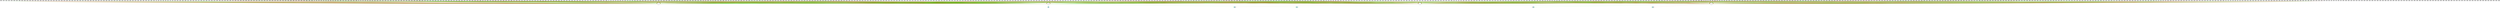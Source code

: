 digraph {
	node [fontsize=9 height=0.2 shape=circle width=0.2]
	-1 [fillcolor=lightgray shape=box style=filled]
	-2 [fillcolor=lightgray shape=box style=filled]
	-3 [fillcolor=lightgray shape=box style=filled]
	-4 [fillcolor=lightgray shape=box style=filled]
	-5 [fillcolor=lightgray shape=box style=filled]
	-6 [fillcolor=lightgray shape=box style=filled]
	-7 [fillcolor=lightgray shape=box style=filled]
	-8 [fillcolor=lightgray shape=box style=filled]
	-9 [fillcolor=lightgray shape=box style=filled]
	-10 [fillcolor=lightgray shape=box style=filled]
	-11 [fillcolor=lightgray shape=box style=filled]
	-12 [fillcolor=lightgray shape=box style=filled]
	-13 [fillcolor=lightgray shape=box style=filled]
	-14 [fillcolor=lightgray shape=box style=filled]
	-15 [fillcolor=lightgray shape=box style=filled]
	-16 [fillcolor=lightgray shape=box style=filled]
	-17 [fillcolor=lightgray shape=box style=filled]
	-18 [fillcolor=lightgray shape=box style=filled]
	-19 [fillcolor=lightgray shape=box style=filled]
	-20 [fillcolor=lightgray shape=box style=filled]
	-21 [fillcolor=lightgray shape=box style=filled]
	-22 [fillcolor=lightgray shape=box style=filled]
	-23 [fillcolor=lightgray shape=box style=filled]
	-24 [fillcolor=lightgray shape=box style=filled]
	-25 [fillcolor=lightgray shape=box style=filled]
	-26 [fillcolor=lightgray shape=box style=filled]
	-27 [fillcolor=lightgray shape=box style=filled]
	-28 [fillcolor=lightgray shape=box style=filled]
	-29 [fillcolor=lightgray shape=box style=filled]
	-30 [fillcolor=lightgray shape=box style=filled]
	-31 [fillcolor=lightgray shape=box style=filled]
	-32 [fillcolor=lightgray shape=box style=filled]
	-33 [fillcolor=lightgray shape=box style=filled]
	-34 [fillcolor=lightgray shape=box style=filled]
	-35 [fillcolor=lightgray shape=box style=filled]
	-36 [fillcolor=lightgray shape=box style=filled]
	-37 [fillcolor=lightgray shape=box style=filled]
	-38 [fillcolor=lightgray shape=box style=filled]
	-39 [fillcolor=lightgray shape=box style=filled]
	-40 [fillcolor=lightgray shape=box style=filled]
	-41 [fillcolor=lightgray shape=box style=filled]
	-42 [fillcolor=lightgray shape=box style=filled]
	-43 [fillcolor=lightgray shape=box style=filled]
	-44 [fillcolor=lightgray shape=box style=filled]
	-45 [fillcolor=lightgray shape=box style=filled]
	-46 [fillcolor=lightgray shape=box style=filled]
	-47 [fillcolor=lightgray shape=box style=filled]
	-48 [fillcolor=lightgray shape=box style=filled]
	-49 [fillcolor=lightgray shape=box style=filled]
	-50 [fillcolor=lightgray shape=box style=filled]
	-51 [fillcolor=lightgray shape=box style=filled]
	-52 [fillcolor=lightgray shape=box style=filled]
	-53 [fillcolor=lightgray shape=box style=filled]
	-54 [fillcolor=lightgray shape=box style=filled]
	-55 [fillcolor=lightgray shape=box style=filled]
	-56 [fillcolor=lightgray shape=box style=filled]
	-57 [fillcolor=lightgray shape=box style=filled]
	-58 [fillcolor=lightgray shape=box style=filled]
	-59 [fillcolor=lightgray shape=box style=filled]
	-60 [fillcolor=lightgray shape=box style=filled]
	-61 [fillcolor=lightgray shape=box style=filled]
	-62 [fillcolor=lightgray shape=box style=filled]
	-63 [fillcolor=lightgray shape=box style=filled]
	-64 [fillcolor=lightgray shape=box style=filled]
	-65 [fillcolor=lightgray shape=box style=filled]
	-66 [fillcolor=lightgray shape=box style=filled]
	-67 [fillcolor=lightgray shape=box style=filled]
	-68 [fillcolor=lightgray shape=box style=filled]
	-69 [fillcolor=lightgray shape=box style=filled]
	-70 [fillcolor=lightgray shape=box style=filled]
	-71 [fillcolor=lightgray shape=box style=filled]
	-72 [fillcolor=lightgray shape=box style=filled]
	-73 [fillcolor=lightgray shape=box style=filled]
	-74 [fillcolor=lightgray shape=box style=filled]
	-75 [fillcolor=lightgray shape=box style=filled]
	-76 [fillcolor=lightgray shape=box style=filled]
	-77 [fillcolor=lightgray shape=box style=filled]
	-78 [fillcolor=lightgray shape=box style=filled]
	-79 [fillcolor=lightgray shape=box style=filled]
	-80 [fillcolor=lightgray shape=box style=filled]
	-81 [fillcolor=lightgray shape=box style=filled]
	-82 [fillcolor=lightgray shape=box style=filled]
	-83 [fillcolor=lightgray shape=box style=filled]
	-84 [fillcolor=lightgray shape=box style=filled]
	-85 [fillcolor=lightgray shape=box style=filled]
	-86 [fillcolor=lightgray shape=box style=filled]
	-87 [fillcolor=lightgray shape=box style=filled]
	-88 [fillcolor=lightgray shape=box style=filled]
	-89 [fillcolor=lightgray shape=box style=filled]
	-90 [fillcolor=lightgray shape=box style=filled]
	-91 [fillcolor=lightgray shape=box style=filled]
	-92 [fillcolor=lightgray shape=box style=filled]
	-93 [fillcolor=lightgray shape=box style=filled]
	-94 [fillcolor=lightgray shape=box style=filled]
	-95 [fillcolor=lightgray shape=box style=filled]
	-96 [fillcolor=lightgray shape=box style=filled]
	-97 [fillcolor=lightgray shape=box style=filled]
	-98 [fillcolor=lightgray shape=box style=filled]
	-99 [fillcolor=lightgray shape=box style=filled]
	-100 [fillcolor=lightgray shape=box style=filled]
	-101 [fillcolor=lightgray shape=box style=filled]
	-102 [fillcolor=lightgray shape=box style=filled]
	-103 [fillcolor=lightgray shape=box style=filled]
	-104 [fillcolor=lightgray shape=box style=filled]
	-105 [fillcolor=lightgray shape=box style=filled]
	-106 [fillcolor=lightgray shape=box style=filled]
	-107 [fillcolor=lightgray shape=box style=filled]
	-108 [fillcolor=lightgray shape=box style=filled]
	-109 [fillcolor=lightgray shape=box style=filled]
	-110 [fillcolor=lightgray shape=box style=filled]
	-111 [fillcolor=lightgray shape=box style=filled]
	-112 [fillcolor=lightgray shape=box style=filled]
	-113 [fillcolor=lightgray shape=box style=filled]
	-114 [fillcolor=lightgray shape=box style=filled]
	-115 [fillcolor=lightgray shape=box style=filled]
	-116 [fillcolor=lightgray shape=box style=filled]
	-117 [fillcolor=lightgray shape=box style=filled]
	-118 [fillcolor=lightgray shape=box style=filled]
	-119 [fillcolor=lightgray shape=box style=filled]
	-120 [fillcolor=lightgray shape=box style=filled]
	-121 [fillcolor=lightgray shape=box style=filled]
	-122 [fillcolor=lightgray shape=box style=filled]
	-123 [fillcolor=lightgray shape=box style=filled]
	-124 [fillcolor=lightgray shape=box style=filled]
	-125 [fillcolor=lightgray shape=box style=filled]
	-126 [fillcolor=lightgray shape=box style=filled]
	-127 [fillcolor=lightgray shape=box style=filled]
	-128 [fillcolor=lightgray shape=box style=filled]
	-129 [fillcolor=lightgray shape=box style=filled]
	-130 [fillcolor=lightgray shape=box style=filled]
	-131 [fillcolor=lightgray shape=box style=filled]
	-132 [fillcolor=lightgray shape=box style=filled]
	-133 [fillcolor=lightgray shape=box style=filled]
	-134 [fillcolor=lightgray shape=box style=filled]
	-135 [fillcolor=lightgray shape=box style=filled]
	-136 [fillcolor=lightgray shape=box style=filled]
	-137 [fillcolor=lightgray shape=box style=filled]
	-138 [fillcolor=lightgray shape=box style=filled]
	-139 [fillcolor=lightgray shape=box style=filled]
	-140 [fillcolor=lightgray shape=box style=filled]
	-141 [fillcolor=lightgray shape=box style=filled]
	-142 [fillcolor=lightgray shape=box style=filled]
	-143 [fillcolor=lightgray shape=box style=filled]
	-144 [fillcolor=lightgray shape=box style=filled]
	-145 [fillcolor=lightgray shape=box style=filled]
	-146 [fillcolor=lightgray shape=box style=filled]
	-147 [fillcolor=lightgray shape=box style=filled]
	-148 [fillcolor=lightgray shape=box style=filled]
	-149 [fillcolor=lightgray shape=box style=filled]
	-150 [fillcolor=lightgray shape=box style=filled]
	-151 [fillcolor=lightgray shape=box style=filled]
	-152 [fillcolor=lightgray shape=box style=filled]
	-153 [fillcolor=lightgray shape=box style=filled]
	-154 [fillcolor=lightgray shape=box style=filled]
	-155 [fillcolor=lightgray shape=box style=filled]
	-156 [fillcolor=lightgray shape=box style=filled]
	-157 [fillcolor=lightgray shape=box style=filled]
	-158 [fillcolor=lightgray shape=box style=filled]
	-159 [fillcolor=lightgray shape=box style=filled]
	-160 [fillcolor=lightgray shape=box style=filled]
	-161 [fillcolor=lightgray shape=box style=filled]
	-162 [fillcolor=lightgray shape=box style=filled]
	-163 [fillcolor=lightgray shape=box style=filled]
	-164 [fillcolor=lightgray shape=box style=filled]
	-165 [fillcolor=lightgray shape=box style=filled]
	-166 [fillcolor=lightgray shape=box style=filled]
	-167 [fillcolor=lightgray shape=box style=filled]
	-168 [fillcolor=lightgray shape=box style=filled]
	-169 [fillcolor=lightgray shape=box style=filled]
	-170 [fillcolor=lightgray shape=box style=filled]
	-171 [fillcolor=lightgray shape=box style=filled]
	-172 [fillcolor=lightgray shape=box style=filled]
	-173 [fillcolor=lightgray shape=box style=filled]
	-174 [fillcolor=lightgray shape=box style=filled]
	-175 [fillcolor=lightgray shape=box style=filled]
	-176 [fillcolor=lightgray shape=box style=filled]
	-177 [fillcolor=lightgray shape=box style=filled]
	-178 [fillcolor=lightgray shape=box style=filled]
	-179 [fillcolor=lightgray shape=box style=filled]
	-180 [fillcolor=lightgray shape=box style=filled]
	-181 [fillcolor=lightgray shape=box style=filled]
	-182 [fillcolor=lightgray shape=box style=filled]
	-183 [fillcolor=lightgray shape=box style=filled]
	-184 [fillcolor=lightgray shape=box style=filled]
	-185 [fillcolor=lightgray shape=box style=filled]
	-186 [fillcolor=lightgray shape=box style=filled]
	-187 [fillcolor=lightgray shape=box style=filled]
	-188 [fillcolor=lightgray shape=box style=filled]
	-189 [fillcolor=lightgray shape=box style=filled]
	-190 [fillcolor=lightgray shape=box style=filled]
	-191 [fillcolor=lightgray shape=box style=filled]
	-192 [fillcolor=lightgray shape=box style=filled]
	-193 [fillcolor=lightgray shape=box style=filled]
	-194 [fillcolor=lightgray shape=box style=filled]
	-195 [fillcolor=lightgray shape=box style=filled]
	-196 [fillcolor=lightgray shape=box style=filled]
	-197 [fillcolor=lightgray shape=box style=filled]
	-198 [fillcolor=lightgray shape=box style=filled]
	-199 [fillcolor=lightgray shape=box style=filled]
	-200 [fillcolor=lightgray shape=box style=filled]
	-201 [fillcolor=lightgray shape=box style=filled]
	-202 [fillcolor=lightgray shape=box style=filled]
	-203 [fillcolor=lightgray shape=box style=filled]
	-204 [fillcolor=lightgray shape=box style=filled]
	-205 [fillcolor=lightgray shape=box style=filled]
	-206 [fillcolor=lightgray shape=box style=filled]
	-207 [fillcolor=lightgray shape=box style=filled]
	-208 [fillcolor=lightgray shape=box style=filled]
	-209 [fillcolor=lightgray shape=box style=filled]
	-210 [fillcolor=lightgray shape=box style=filled]
	-211 [fillcolor=lightgray shape=box style=filled]
	-212 [fillcolor=lightgray shape=box style=filled]
	-213 [fillcolor=lightgray shape=box style=filled]
	-214 [fillcolor=lightgray shape=box style=filled]
	-215 [fillcolor=lightgray shape=box style=filled]
	-216 [fillcolor=lightgray shape=box style=filled]
	-217 [fillcolor=lightgray shape=box style=filled]
	-218 [fillcolor=lightgray shape=box style=filled]
	-219 [fillcolor=lightgray shape=box style=filled]
	-220 [fillcolor=lightgray shape=box style=filled]
	-221 [fillcolor=lightgray shape=box style=filled]
	-222 [fillcolor=lightgray shape=box style=filled]
	-223 [fillcolor=lightgray shape=box style=filled]
	-224 [fillcolor=lightgray shape=box style=filled]
	-225 [fillcolor=lightgray shape=box style=filled]
	-226 [fillcolor=lightgray shape=box style=filled]
	-227 [fillcolor=lightgray shape=box style=filled]
	-228 [fillcolor=lightgray shape=box style=filled]
	-229 [fillcolor=lightgray shape=box style=filled]
	-230 [fillcolor=lightgray shape=box style=filled]
	-231 [fillcolor=lightgray shape=box style=filled]
	-232 [fillcolor=lightgray shape=box style=filled]
	-233 [fillcolor=lightgray shape=box style=filled]
	-234 [fillcolor=lightgray shape=box style=filled]
	-235 [fillcolor=lightgray shape=box style=filled]
	-236 [fillcolor=lightgray shape=box style=filled]
	-237 [fillcolor=lightgray shape=box style=filled]
	-238 [fillcolor=lightgray shape=box style=filled]
	-239 [fillcolor=lightgray shape=box style=filled]
	-240 [fillcolor=lightgray shape=box style=filled]
	-241 [fillcolor=lightgray shape=box style=filled]
	-242 [fillcolor=lightgray shape=box style=filled]
	-243 [fillcolor=lightgray shape=box style=filled]
	-244 [fillcolor=lightgray shape=box style=filled]
	-245 [fillcolor=lightgray shape=box style=filled]
	-246 [fillcolor=lightgray shape=box style=filled]
	-247 [fillcolor=lightgray shape=box style=filled]
	-248 [fillcolor=lightgray shape=box style=filled]
	-249 [fillcolor=lightgray shape=box style=filled]
	-250 [fillcolor=lightgray shape=box style=filled]
	-251 [fillcolor=lightgray shape=box style=filled]
	-252 [fillcolor=lightgray shape=box style=filled]
	-253 [fillcolor=lightgray shape=box style=filled]
	-254 [fillcolor=lightgray shape=box style=filled]
	-255 [fillcolor=lightgray shape=box style=filled]
	-256 [fillcolor=lightgray shape=box style=filled]
	-257 [fillcolor=lightgray shape=box style=filled]
	-258 [fillcolor=lightgray shape=box style=filled]
	-259 [fillcolor=lightgray shape=box style=filled]
	-260 [fillcolor=lightgray shape=box style=filled]
	-261 [fillcolor=lightgray shape=box style=filled]
	-262 [fillcolor=lightgray shape=box style=filled]
	-263 [fillcolor=lightgray shape=box style=filled]
	-264 [fillcolor=lightgray shape=box style=filled]
	-265 [fillcolor=lightgray shape=box style=filled]
	-266 [fillcolor=lightgray shape=box style=filled]
	-267 [fillcolor=lightgray shape=box style=filled]
	-268 [fillcolor=lightgray shape=box style=filled]
	-269 [fillcolor=lightgray shape=box style=filled]
	-270 [fillcolor=lightgray shape=box style=filled]
	-271 [fillcolor=lightgray shape=box style=filled]
	-272 [fillcolor=lightgray shape=box style=filled]
	-273 [fillcolor=lightgray shape=box style=filled]
	-274 [fillcolor=lightgray shape=box style=filled]
	-275 [fillcolor=lightgray shape=box style=filled]
	-276 [fillcolor=lightgray shape=box style=filled]
	-277 [fillcolor=lightgray shape=box style=filled]
	-278 [fillcolor=lightgray shape=box style=filled]
	-279 [fillcolor=lightgray shape=box style=filled]
	-280 [fillcolor=lightgray shape=box style=filled]
	-281 [fillcolor=lightgray shape=box style=filled]
	-282 [fillcolor=lightgray shape=box style=filled]
	-283 [fillcolor=lightgray shape=box style=filled]
	-284 [fillcolor=lightgray shape=box style=filled]
	-285 [fillcolor=lightgray shape=box style=filled]
	-286 [fillcolor=lightgray shape=box style=filled]
	-287 [fillcolor=lightgray shape=box style=filled]
	-288 [fillcolor=lightgray shape=box style=filled]
	-289 [fillcolor=lightgray shape=box style=filled]
	-290 [fillcolor=lightgray shape=box style=filled]
	-291 [fillcolor=lightgray shape=box style=filled]
	-292 [fillcolor=lightgray shape=box style=filled]
	-293 [fillcolor=lightgray shape=box style=filled]
	-294 [fillcolor=lightgray shape=box style=filled]
	-295 [fillcolor=lightgray shape=box style=filled]
	-296 [fillcolor=lightgray shape=box style=filled]
	-297 [fillcolor=lightgray shape=box style=filled]
	-298 [fillcolor=lightgray shape=box style=filled]
	-299 [fillcolor=lightgray shape=box style=filled]
	-300 [fillcolor=lightgray shape=box style=filled]
	-301 [fillcolor=lightgray shape=box style=filled]
	-302 [fillcolor=lightgray shape=box style=filled]
	-303 [fillcolor=lightgray shape=box style=filled]
	-304 [fillcolor=lightgray shape=box style=filled]
	-305 [fillcolor=lightgray shape=box style=filled]
	-306 [fillcolor=lightgray shape=box style=filled]
	-307 [fillcolor=lightgray shape=box style=filled]
	-308 [fillcolor=lightgray shape=box style=filled]
	-309 [fillcolor=lightgray shape=box style=filled]
	-310 [fillcolor=lightgray shape=box style=filled]
	-311 [fillcolor=lightgray shape=box style=filled]
	-312 [fillcolor=lightgray shape=box style=filled]
	-313 [fillcolor=lightgray shape=box style=filled]
	-314 [fillcolor=lightgray shape=box style=filled]
	-315 [fillcolor=lightgray shape=box style=filled]
	-316 [fillcolor=lightgray shape=box style=filled]
	-317 [fillcolor=lightgray shape=box style=filled]
	-318 [fillcolor=lightgray shape=box style=filled]
	-319 [fillcolor=lightgray shape=box style=filled]
	-320 [fillcolor=lightgray shape=box style=filled]
	-321 [fillcolor=lightgray shape=box style=filled]
	-322 [fillcolor=lightgray shape=box style=filled]
	-323 [fillcolor=lightgray shape=box style=filled]
	-324 [fillcolor=lightgray shape=box style=filled]
	-325 [fillcolor=lightgray shape=box style=filled]
	-326 [fillcolor=lightgray shape=box style=filled]
	-327 [fillcolor=lightgray shape=box style=filled]
	-328 [fillcolor=lightgray shape=box style=filled]
	-329 [fillcolor=lightgray shape=box style=filled]
	-330 [fillcolor=lightgray shape=box style=filled]
	-331 [fillcolor=lightgray shape=box style=filled]
	-332 [fillcolor=lightgray shape=box style=filled]
	-333 [fillcolor=lightgray shape=box style=filled]
	-334 [fillcolor=lightgray shape=box style=filled]
	-335 [fillcolor=lightgray shape=box style=filled]
	-336 [fillcolor=lightgray shape=box style=filled]
	-337 [fillcolor=lightgray shape=box style=filled]
	-338 [fillcolor=lightgray shape=box style=filled]
	-339 [fillcolor=lightgray shape=box style=filled]
	-340 [fillcolor=lightgray shape=box style=filled]
	-341 [fillcolor=lightgray shape=box style=filled]
	-342 [fillcolor=lightgray shape=box style=filled]
	-343 [fillcolor=lightgray shape=box style=filled]
	-344 [fillcolor=lightgray shape=box style=filled]
	-345 [fillcolor=lightgray shape=box style=filled]
	-346 [fillcolor=lightgray shape=box style=filled]
	-347 [fillcolor=lightgray shape=box style=filled]
	-348 [fillcolor=lightgray shape=box style=filled]
	-349 [fillcolor=lightgray shape=box style=filled]
	-350 [fillcolor=lightgray shape=box style=filled]
	-351 [fillcolor=lightgray shape=box style=filled]
	-352 [fillcolor=lightgray shape=box style=filled]
	-353 [fillcolor=lightgray shape=box style=filled]
	-354 [fillcolor=lightgray shape=box style=filled]
	-355 [fillcolor=lightgray shape=box style=filled]
	-356 [fillcolor=lightgray shape=box style=filled]
	-357 [fillcolor=lightgray shape=box style=filled]
	-358 [fillcolor=lightgray shape=box style=filled]
	-359 [fillcolor=lightgray shape=box style=filled]
	-360 [fillcolor=lightgray shape=box style=filled]
	-361 [fillcolor=lightgray shape=box style=filled]
	-362 [fillcolor=lightgray shape=box style=filled]
	-363 [fillcolor=lightgray shape=box style=filled]
	-364 [fillcolor=lightgray shape=box style=filled]
	-365 [fillcolor=lightgray shape=box style=filled]
	-366 [fillcolor=lightgray shape=box style=filled]
	-367 [fillcolor=lightgray shape=box style=filled]
	-368 [fillcolor=lightgray shape=box style=filled]
	-369 [fillcolor=lightgray shape=box style=filled]
	-370 [fillcolor=lightgray shape=box style=filled]
	-371 [fillcolor=lightgray shape=box style=filled]
	-372 [fillcolor=lightgray shape=box style=filled]
	-373 [fillcolor=lightgray shape=box style=filled]
	-374 [fillcolor=lightgray shape=box style=filled]
	-375 [fillcolor=lightgray shape=box style=filled]
	-376 [fillcolor=lightgray shape=box style=filled]
	-377 [fillcolor=lightgray shape=box style=filled]
	-378 [fillcolor=lightgray shape=box style=filled]
	-379 [fillcolor=lightgray shape=box style=filled]
	-380 [fillcolor=lightgray shape=box style=filled]
	-381 [fillcolor=lightgray shape=box style=filled]
	-382 [fillcolor=lightgray shape=box style=filled]
	-383 [fillcolor=lightgray shape=box style=filled]
	-384 [fillcolor=lightgray shape=box style=filled]
	-385 [fillcolor=lightgray shape=box style=filled]
	-386 [fillcolor=lightgray shape=box style=filled]
	-387 [fillcolor=lightgray shape=box style=filled]
	-388 [fillcolor=lightgray shape=box style=filled]
	-389 [fillcolor=lightgray shape=box style=filled]
	-390 [fillcolor=lightgray shape=box style=filled]
	-391 [fillcolor=lightgray shape=box style=filled]
	-392 [fillcolor=lightgray shape=box style=filled]
	-393 [fillcolor=lightgray shape=box style=filled]
	-394 [fillcolor=lightgray shape=box style=filled]
	-395 [fillcolor=lightgray shape=box style=filled]
	-396 [fillcolor=lightgray shape=box style=filled]
	-397 [fillcolor=lightgray shape=box style=filled]
	-398 [fillcolor=lightgray shape=box style=filled]
	-399 [fillcolor=lightgray shape=box style=filled]
	-400 [fillcolor=lightgray shape=box style=filled]
	-401 [fillcolor=lightgray shape=box style=filled]
	-402 [fillcolor=lightgray shape=box style=filled]
	-403 [fillcolor=lightgray shape=box style=filled]
	-404 [fillcolor=lightgray shape=box style=filled]
	-405 [fillcolor=lightgray shape=box style=filled]
	-406 [fillcolor=lightgray shape=box style=filled]
	-407 [fillcolor=lightgray shape=box style=filled]
	-408 [fillcolor=lightgray shape=box style=filled]
	-409 [fillcolor=lightgray shape=box style=filled]
	-410 [fillcolor=lightgray shape=box style=filled]
	-411 [fillcolor=lightgray shape=box style=filled]
	-412 [fillcolor=lightgray shape=box style=filled]
	-413 [fillcolor=lightgray shape=box style=filled]
	-414 [fillcolor=lightgray shape=box style=filled]
	-415 [fillcolor=lightgray shape=box style=filled]
	-416 [fillcolor=lightgray shape=box style=filled]
	-417 [fillcolor=lightgray shape=box style=filled]
	-418 [fillcolor=lightgray shape=box style=filled]
	-419 [fillcolor=lightgray shape=box style=filled]
	-420 [fillcolor=lightgray shape=box style=filled]
	-421 [fillcolor=lightgray shape=box style=filled]
	-422 [fillcolor=lightgray shape=box style=filled]
	-423 [fillcolor=lightgray shape=box style=filled]
	-424 [fillcolor=lightgray shape=box style=filled]
	-425 [fillcolor=lightgray shape=box style=filled]
	-426 [fillcolor=lightgray shape=box style=filled]
	-427 [fillcolor=lightgray shape=box style=filled]
	-428 [fillcolor=lightgray shape=box style=filled]
	-429 [fillcolor=lightgray shape=box style=filled]
	-430 [fillcolor=lightgray shape=box style=filled]
	-431 [fillcolor=lightgray shape=box style=filled]
	-432 [fillcolor=lightgray shape=box style=filled]
	-433 [fillcolor=lightgray shape=box style=filled]
	-434 [fillcolor=lightgray shape=box style=filled]
	-435 [fillcolor=lightgray shape=box style=filled]
	-436 [fillcolor=lightgray shape=box style=filled]
	-437 [fillcolor=lightgray shape=box style=filled]
	-438 [fillcolor=lightgray shape=box style=filled]
	-439 [fillcolor=lightgray shape=box style=filled]
	-440 [fillcolor=lightgray shape=box style=filled]
	-441 [fillcolor=lightgray shape=box style=filled]
	-442 [fillcolor=lightgray shape=box style=filled]
	-443 [fillcolor=lightgray shape=box style=filled]
	-444 [fillcolor=lightgray shape=box style=filled]
	-445 [fillcolor=lightgray shape=box style=filled]
	-446 [fillcolor=lightgray shape=box style=filled]
	-447 [fillcolor=lightgray shape=box style=filled]
	-448 [fillcolor=lightgray shape=box style=filled]
	-449 [fillcolor=lightgray shape=box style=filled]
	-450 [fillcolor=lightgray shape=box style=filled]
	-451 [fillcolor=lightgray shape=box style=filled]
	-452 [fillcolor=lightgray shape=box style=filled]
	-453 [fillcolor=lightgray shape=box style=filled]
	-454 [fillcolor=lightgray shape=box style=filled]
	-455 [fillcolor=lightgray shape=box style=filled]
	-456 [fillcolor=lightgray shape=box style=filled]
	-457 [fillcolor=lightgray shape=box style=filled]
	-458 [fillcolor=lightgray shape=box style=filled]
	-459 [fillcolor=lightgray shape=box style=filled]
	-460 [fillcolor=lightgray shape=box style=filled]
	-461 [fillcolor=lightgray shape=box style=filled]
	-462 [fillcolor=lightgray shape=box style=filled]
	-463 [fillcolor=lightgray shape=box style=filled]
	-464 [fillcolor=lightgray shape=box style=filled]
	-465 [fillcolor=lightgray shape=box style=filled]
	-466 [fillcolor=lightgray shape=box style=filled]
	-467 [fillcolor=lightgray shape=box style=filled]
	-468 [fillcolor=lightgray shape=box style=filled]
	-469 [fillcolor=lightgray shape=box style=filled]
	-470 [fillcolor=lightgray shape=box style=filled]
	-471 [fillcolor=lightgray shape=box style=filled]
	-472 [fillcolor=lightgray shape=box style=filled]
	-473 [fillcolor=lightgray shape=box style=filled]
	-474 [fillcolor=lightgray shape=box style=filled]
	-475 [fillcolor=lightgray shape=box style=filled]
	-476 [fillcolor=lightgray shape=box style=filled]
	-477 [fillcolor=lightgray shape=box style=filled]
	-478 [fillcolor=lightgray shape=box style=filled]
	-479 [fillcolor=lightgray shape=box style=filled]
	-480 [fillcolor=lightgray shape=box style=filled]
	-481 [fillcolor=lightgray shape=box style=filled]
	-482 [fillcolor=lightgray shape=box style=filled]
	-483 [fillcolor=lightgray shape=box style=filled]
	-484 [fillcolor=lightgray shape=box style=filled]
	-485 [fillcolor=lightgray shape=box style=filled]
	-486 [fillcolor=lightgray shape=box style=filled]
	-487 [fillcolor=lightgray shape=box style=filled]
	-488 [fillcolor=lightgray shape=box style=filled]
	-489 [fillcolor=lightgray shape=box style=filled]
	-490 [fillcolor=lightgray shape=box style=filled]
	-491 [fillcolor=lightgray shape=box style=filled]
	-492 [fillcolor=lightgray shape=box style=filled]
	-493 [fillcolor=lightgray shape=box style=filled]
	-494 [fillcolor=lightgray shape=box style=filled]
	-495 [fillcolor=lightgray shape=box style=filled]
	-496 [fillcolor=lightgray shape=box style=filled]
	-497 [fillcolor=lightgray shape=box style=filled]
	-498 [fillcolor=lightgray shape=box style=filled]
	-499 [fillcolor=lightgray shape=box style=filled]
	-500 [fillcolor=lightgray shape=box style=filled]
	-501 [fillcolor=lightgray shape=box style=filled]
	-502 [fillcolor=lightgray shape=box style=filled]
	-503 [fillcolor=lightgray shape=box style=filled]
	-504 [fillcolor=lightgray shape=box style=filled]
	-505 [fillcolor=lightgray shape=box style=filled]
	-506 [fillcolor=lightgray shape=box style=filled]
	-507 [fillcolor=lightgray shape=box style=filled]
	-508 [fillcolor=lightgray shape=box style=filled]
	-509 [fillcolor=lightgray shape=box style=filled]
	-510 [fillcolor=lightgray shape=box style=filled]
	-511 [fillcolor=lightgray shape=box style=filled]
	-512 [fillcolor=lightgray shape=box style=filled]
	-513 [fillcolor=lightgray shape=box style=filled]
	-514 [fillcolor=lightgray shape=box style=filled]
	-515 [fillcolor=lightgray shape=box style=filled]
	-516 [fillcolor=lightgray shape=box style=filled]
	-517 [fillcolor=lightgray shape=box style=filled]
	-518 [fillcolor=lightgray shape=box style=filled]
	-519 [fillcolor=lightgray shape=box style=filled]
	-520 [fillcolor=lightgray shape=box style=filled]
	-521 [fillcolor=lightgray shape=box style=filled]
	-522 [fillcolor=lightgray shape=box style=filled]
	-523 [fillcolor=lightgray shape=box style=filled]
	-524 [fillcolor=lightgray shape=box style=filled]
	-525 [fillcolor=lightgray shape=box style=filled]
	-526 [fillcolor=lightgray shape=box style=filled]
	-527 [fillcolor=lightgray shape=box style=filled]
	-528 [fillcolor=lightgray shape=box style=filled]
	-529 [fillcolor=lightgray shape=box style=filled]
	-530 [fillcolor=lightgray shape=box style=filled]
	-531 [fillcolor=lightgray shape=box style=filled]
	-532 [fillcolor=lightgray shape=box style=filled]
	-533 [fillcolor=lightgray shape=box style=filled]
	-534 [fillcolor=lightgray shape=box style=filled]
	-535 [fillcolor=lightgray shape=box style=filled]
	-536 [fillcolor=lightgray shape=box style=filled]
	-537 [fillcolor=lightgray shape=box style=filled]
	-538 [fillcolor=lightgray shape=box style=filled]
	-539 [fillcolor=lightgray shape=box style=filled]
	-540 [fillcolor=lightgray shape=box style=filled]
	-541 [fillcolor=lightgray shape=box style=filled]
	-542 [fillcolor=lightgray shape=box style=filled]
	-543 [fillcolor=lightgray shape=box style=filled]
	-544 [fillcolor=lightgray shape=box style=filled]
	-545 [fillcolor=lightgray shape=box style=filled]
	-546 [fillcolor=lightgray shape=box style=filled]
	-547 [fillcolor=lightgray shape=box style=filled]
	-548 [fillcolor=lightgray shape=box style=filled]
	-549 [fillcolor=lightgray shape=box style=filled]
	-550 [fillcolor=lightgray shape=box style=filled]
	-551 [fillcolor=lightgray shape=box style=filled]
	-552 [fillcolor=lightgray shape=box style=filled]
	-553 [fillcolor=lightgray shape=box style=filled]
	-554 [fillcolor=lightgray shape=box style=filled]
	-555 [fillcolor=lightgray shape=box style=filled]
	-556 [fillcolor=lightgray shape=box style=filled]
	-557 [fillcolor=lightgray shape=box style=filled]
	-558 [fillcolor=lightgray shape=box style=filled]
	-559 [fillcolor=lightgray shape=box style=filled]
	-560 [fillcolor=lightgray shape=box style=filled]
	-561 [fillcolor=lightgray shape=box style=filled]
	-562 [fillcolor=lightgray shape=box style=filled]
	-563 [fillcolor=lightgray shape=box style=filled]
	-564 [fillcolor=lightgray shape=box style=filled]
	-565 [fillcolor=lightgray shape=box style=filled]
	-566 [fillcolor=lightgray shape=box style=filled]
	-567 [fillcolor=lightgray shape=box style=filled]
	-568 [fillcolor=lightgray shape=box style=filled]
	-569 [fillcolor=lightgray shape=box style=filled]
	-570 [fillcolor=lightgray shape=box style=filled]
	-571 [fillcolor=lightgray shape=box style=filled]
	-572 [fillcolor=lightgray shape=box style=filled]
	-573 [fillcolor=lightgray shape=box style=filled]
	-574 [fillcolor=lightgray shape=box style=filled]
	-575 [fillcolor=lightgray shape=box style=filled]
	-576 [fillcolor=lightgray shape=box style=filled]
	-577 [fillcolor=lightgray shape=box style=filled]
	-578 [fillcolor=lightgray shape=box style=filled]
	-579 [fillcolor=lightgray shape=box style=filled]
	-580 [fillcolor=lightgray shape=box style=filled]
	-581 [fillcolor=lightgray shape=box style=filled]
	-582 [fillcolor=lightgray shape=box style=filled]
	-583 [fillcolor=lightgray shape=box style=filled]
	-584 [fillcolor=lightgray shape=box style=filled]
	-585 [fillcolor=lightgray shape=box style=filled]
	-586 [fillcolor=lightgray shape=box style=filled]
	-587 [fillcolor=lightgray shape=box style=filled]
	-588 [fillcolor=lightgray shape=box style=filled]
	-589 [fillcolor=lightgray shape=box style=filled]
	-590 [fillcolor=lightgray shape=box style=filled]
	-591 [fillcolor=lightgray shape=box style=filled]
	-592 [fillcolor=lightgray shape=box style=filled]
	-593 [fillcolor=lightgray shape=box style=filled]
	-594 [fillcolor=lightgray shape=box style=filled]
	-595 [fillcolor=lightgray shape=box style=filled]
	-596 [fillcolor=lightgray shape=box style=filled]
	-597 [fillcolor=lightgray shape=box style=filled]
	-598 [fillcolor=lightgray shape=box style=filled]
	-599 [fillcolor=lightgray shape=box style=filled]
	-600 [fillcolor=lightgray shape=box style=filled]
	-601 [fillcolor=lightgray shape=box style=filled]
	-602 [fillcolor=lightgray shape=box style=filled]
	-603 [fillcolor=lightgray shape=box style=filled]
	-604 [fillcolor=lightgray shape=box style=filled]
	-605 [fillcolor=lightgray shape=box style=filled]
	-606 [fillcolor=lightgray shape=box style=filled]
	-607 [fillcolor=lightgray shape=box style=filled]
	-608 [fillcolor=lightgray shape=box style=filled]
	-609 [fillcolor=lightgray shape=box style=filled]
	-610 [fillcolor=lightgray shape=box style=filled]
	-611 [fillcolor=lightgray shape=box style=filled]
	-612 [fillcolor=lightgray shape=box style=filled]
	-613 [fillcolor=lightgray shape=box style=filled]
	-614 [fillcolor=lightgray shape=box style=filled]
	-615 [fillcolor=lightgray shape=box style=filled]
	-616 [fillcolor=lightgray shape=box style=filled]
	-617 [fillcolor=lightgray shape=box style=filled]
	-618 [fillcolor=lightgray shape=box style=filled]
	-619 [fillcolor=lightgray shape=box style=filled]
	-620 [fillcolor=lightgray shape=box style=filled]
	-621 [fillcolor=lightgray shape=box style=filled]
	-622 [fillcolor=lightgray shape=box style=filled]
	-623 [fillcolor=lightgray shape=box style=filled]
	-624 [fillcolor=lightgray shape=box style=filled]
	-625 [fillcolor=lightgray shape=box style=filled]
	-626 [fillcolor=lightgray shape=box style=filled]
	-627 [fillcolor=lightgray shape=box style=filled]
	-628 [fillcolor=lightgray shape=box style=filled]
	-629 [fillcolor=lightgray shape=box style=filled]
	-630 [fillcolor=lightgray shape=box style=filled]
	-631 [fillcolor=lightgray shape=box style=filled]
	-632 [fillcolor=lightgray shape=box style=filled]
	-633 [fillcolor=lightgray shape=box style=filled]
	-634 [fillcolor=lightgray shape=box style=filled]
	-635 [fillcolor=lightgray shape=box style=filled]
	-636 [fillcolor=lightgray shape=box style=filled]
	-637 [fillcolor=lightgray shape=box style=filled]
	-638 [fillcolor=lightgray shape=box style=filled]
	-639 [fillcolor=lightgray shape=box style=filled]
	-640 [fillcolor=lightgray shape=box style=filled]
	-641 [fillcolor=lightgray shape=box style=filled]
	-642 [fillcolor=lightgray shape=box style=filled]
	-643 [fillcolor=lightgray shape=box style=filled]
	-644 [fillcolor=lightgray shape=box style=filled]
	-645 [fillcolor=lightgray shape=box style=filled]
	-646 [fillcolor=lightgray shape=box style=filled]
	-647 [fillcolor=lightgray shape=box style=filled]
	-648 [fillcolor=lightgray shape=box style=filled]
	-649 [fillcolor=lightgray shape=box style=filled]
	-650 [fillcolor=lightgray shape=box style=filled]
	-651 [fillcolor=lightgray shape=box style=filled]
	-652 [fillcolor=lightgray shape=box style=filled]
	-653 [fillcolor=lightgray shape=box style=filled]
	-654 [fillcolor=lightgray shape=box style=filled]
	-655 [fillcolor=lightgray shape=box style=filled]
	-656 [fillcolor=lightgray shape=box style=filled]
	-657 [fillcolor=lightgray shape=box style=filled]
	-658 [fillcolor=lightgray shape=box style=filled]
	-659 [fillcolor=lightgray shape=box style=filled]
	-660 [fillcolor=lightgray shape=box style=filled]
	-661 [fillcolor=lightgray shape=box style=filled]
	-662 [fillcolor=lightgray shape=box style=filled]
	-663 [fillcolor=lightgray shape=box style=filled]
	-664 [fillcolor=lightgray shape=box style=filled]
	-665 [fillcolor=lightgray shape=box style=filled]
	-666 [fillcolor=lightgray shape=box style=filled]
	-667 [fillcolor=lightgray shape=box style=filled]
	-668 [fillcolor=lightgray shape=box style=filled]
	-669 [fillcolor=lightgray shape=box style=filled]
	-670 [fillcolor=lightgray shape=box style=filled]
	-671 [fillcolor=lightgray shape=box style=filled]
	-672 [fillcolor=lightgray shape=box style=filled]
	-673 [fillcolor=lightgray shape=box style=filled]
	-674 [fillcolor=lightgray shape=box style=filled]
	-675 [fillcolor=lightgray shape=box style=filled]
	-676 [fillcolor=lightgray shape=box style=filled]
	-677 [fillcolor=lightgray shape=box style=filled]
	-678 [fillcolor=lightgray shape=box style=filled]
	-679 [fillcolor=lightgray shape=box style=filled]
	-680 [fillcolor=lightgray shape=box style=filled]
	-681 [fillcolor=lightgray shape=box style=filled]
	-682 [fillcolor=lightgray shape=box style=filled]
	-683 [fillcolor=lightgray shape=box style=filled]
	-684 [fillcolor=lightgray shape=box style=filled]
	-685 [fillcolor=lightgray shape=box style=filled]
	-686 [fillcolor=lightgray shape=box style=filled]
	-687 [fillcolor=lightgray shape=box style=filled]
	-688 [fillcolor=lightgray shape=box style=filled]
	-689 [fillcolor=lightgray shape=box style=filled]
	-690 [fillcolor=lightgray shape=box style=filled]
	-691 [fillcolor=lightgray shape=box style=filled]
	-692 [fillcolor=lightgray shape=box style=filled]
	-693 [fillcolor=lightgray shape=box style=filled]
	-694 [fillcolor=lightgray shape=box style=filled]
	-695 [fillcolor=lightgray shape=box style=filled]
	-696 [fillcolor=lightgray shape=box style=filled]
	-697 [fillcolor=lightgray shape=box style=filled]
	-698 [fillcolor=lightgray shape=box style=filled]
	-699 [fillcolor=lightgray shape=box style=filled]
	-700 [fillcolor=lightgray shape=box style=filled]
	-701 [fillcolor=lightgray shape=box style=filled]
	-702 [fillcolor=lightgray shape=box style=filled]
	-703 [fillcolor=lightgray shape=box style=filled]
	-704 [fillcolor=lightgray shape=box style=filled]
	-705 [fillcolor=lightgray shape=box style=filled]
	-706 [fillcolor=lightgray shape=box style=filled]
	-707 [fillcolor=lightgray shape=box style=filled]
	-708 [fillcolor=lightgray shape=box style=filled]
	-709 [fillcolor=lightgray shape=box style=filled]
	-710 [fillcolor=lightgray shape=box style=filled]
	-711 [fillcolor=lightgray shape=box style=filled]
	-712 [fillcolor=lightgray shape=box style=filled]
	-713 [fillcolor=lightgray shape=box style=filled]
	-714 [fillcolor=lightgray shape=box style=filled]
	-715 [fillcolor=lightgray shape=box style=filled]
	-716 [fillcolor=lightgray shape=box style=filled]
	-717 [fillcolor=lightgray shape=box style=filled]
	-718 [fillcolor=lightgray shape=box style=filled]
	-719 [fillcolor=lightgray shape=box style=filled]
	-720 [fillcolor=lightgray shape=box style=filled]
	-721 [fillcolor=lightgray shape=box style=filled]
	-722 [fillcolor=lightgray shape=box style=filled]
	-723 [fillcolor=lightgray shape=box style=filled]
	-724 [fillcolor=lightgray shape=box style=filled]
	-725 [fillcolor=lightgray shape=box style=filled]
	-726 [fillcolor=lightgray shape=box style=filled]
	-727 [fillcolor=lightgray shape=box style=filled]
	-728 [fillcolor=lightgray shape=box style=filled]
	-729 [fillcolor=lightgray shape=box style=filled]
	-730 [fillcolor=lightgray shape=box style=filled]
	-731 [fillcolor=lightgray shape=box style=filled]
	-732 [fillcolor=lightgray shape=box style=filled]
	-733 [fillcolor=lightgray shape=box style=filled]
	-734 [fillcolor=lightgray shape=box style=filled]
	-735 [fillcolor=lightgray shape=box style=filled]
	-736 [fillcolor=lightgray shape=box style=filled]
	-737 [fillcolor=lightgray shape=box style=filled]
	-738 [fillcolor=lightgray shape=box style=filled]
	-739 [fillcolor=lightgray shape=box style=filled]
	-740 [fillcolor=lightgray shape=box style=filled]
	-741 [fillcolor=lightgray shape=box style=filled]
	-742 [fillcolor=lightgray shape=box style=filled]
	-743 [fillcolor=lightgray shape=box style=filled]
	-744 [fillcolor=lightgray shape=box style=filled]
	-745 [fillcolor=lightgray shape=box style=filled]
	-746 [fillcolor=lightgray shape=box style=filled]
	-747 [fillcolor=lightgray shape=box style=filled]
	-748 [fillcolor=lightgray shape=box style=filled]
	-749 [fillcolor=lightgray shape=box style=filled]
	-750 [fillcolor=lightgray shape=box style=filled]
	-751 [fillcolor=lightgray shape=box style=filled]
	-752 [fillcolor=lightgray shape=box style=filled]
	-753 [fillcolor=lightgray shape=box style=filled]
	-754 [fillcolor=lightgray shape=box style=filled]
	-755 [fillcolor=lightgray shape=box style=filled]
	-756 [fillcolor=lightgray shape=box style=filled]
	-757 [fillcolor=lightgray shape=box style=filled]
	-758 [fillcolor=lightgray shape=box style=filled]
	-759 [fillcolor=lightgray shape=box style=filled]
	-760 [fillcolor=lightgray shape=box style=filled]
	-761 [fillcolor=lightgray shape=box style=filled]
	-762 [fillcolor=lightgray shape=box style=filled]
	-763 [fillcolor=lightgray shape=box style=filled]
	-764 [fillcolor=lightgray shape=box style=filled]
	-765 [fillcolor=lightgray shape=box style=filled]
	-766 [fillcolor=lightgray shape=box style=filled]
	-767 [fillcolor=lightgray shape=box style=filled]
	-768 [fillcolor=lightgray shape=box style=filled]
	-769 [fillcolor=lightgray shape=box style=filled]
	-770 [fillcolor=lightgray shape=box style=filled]
	-771 [fillcolor=lightgray shape=box style=filled]
	-772 [fillcolor=lightgray shape=box style=filled]
	-773 [fillcolor=lightgray shape=box style=filled]
	-774 [fillcolor=lightgray shape=box style=filled]
	-775 [fillcolor=lightgray shape=box style=filled]
	-776 [fillcolor=lightgray shape=box style=filled]
	-777 [fillcolor=lightgray shape=box style=filled]
	-778 [fillcolor=lightgray shape=box style=filled]
	-779 [fillcolor=lightgray shape=box style=filled]
	-780 [fillcolor=lightgray shape=box style=filled]
	-781 [fillcolor=lightgray shape=box style=filled]
	-782 [fillcolor=lightgray shape=box style=filled]
	-783 [fillcolor=lightgray shape=box style=filled]
	-784 [fillcolor=lightgray shape=box style=filled]
	-785 [fillcolor=lightgray shape=box style=filled]
	-786 [fillcolor=lightgray shape=box style=filled]
	-787 [fillcolor=lightgray shape=box style=filled]
	-788 [fillcolor=lightgray shape=box style=filled]
	-789 [fillcolor=lightgray shape=box style=filled]
	-790 [fillcolor=lightgray shape=box style=filled]
	-791 [fillcolor=lightgray shape=box style=filled]
	-792 [fillcolor=lightgray shape=box style=filled]
	-793 [fillcolor=lightgray shape=box style=filled]
	-794 [fillcolor=lightgray shape=box style=filled]
	-795 [fillcolor=lightgray shape=box style=filled]
	-796 [fillcolor=lightgray shape=box style=filled]
	-797 [fillcolor=lightgray shape=box style=filled]
	-798 [fillcolor=lightgray shape=box style=filled]
	-799 [fillcolor=lightgray shape=box style=filled]
	-800 [fillcolor=lightgray shape=box style=filled]
	-801 [fillcolor=lightgray shape=box style=filled]
	-802 [fillcolor=lightgray shape=box style=filled]
	-803 [fillcolor=lightgray shape=box style=filled]
	-804 [fillcolor=lightgray shape=box style=filled]
	-805 [fillcolor=lightgray shape=box style=filled]
	-806 [fillcolor=lightgray shape=box style=filled]
	-807 [fillcolor=lightgray shape=box style=filled]
	-808 [fillcolor=lightgray shape=box style=filled]
	-809 [fillcolor=lightgray shape=box style=filled]
	-810 [fillcolor=lightgray shape=box style=filled]
	-811 [fillcolor=lightgray shape=box style=filled]
	-812 [fillcolor=lightgray shape=box style=filled]
	-813 [fillcolor=lightgray shape=box style=filled]
	-814 [fillcolor=lightgray shape=box style=filled]
	-815 [fillcolor=lightgray shape=box style=filled]
	-816 [fillcolor=lightgray shape=box style=filled]
	-817 [fillcolor=lightgray shape=box style=filled]
	-818 [fillcolor=lightgray shape=box style=filled]
	-819 [fillcolor=lightgray shape=box style=filled]
	-820 [fillcolor=lightgray shape=box style=filled]
	-821 [fillcolor=lightgray shape=box style=filled]
	-822 [fillcolor=lightgray shape=box style=filled]
	-823 [fillcolor=lightgray shape=box style=filled]
	-824 [fillcolor=lightgray shape=box style=filled]
	-825 [fillcolor=lightgray shape=box style=filled]
	-826 [fillcolor=lightgray shape=box style=filled]
	-827 [fillcolor=lightgray shape=box style=filled]
	-828 [fillcolor=lightgray shape=box style=filled]
	-829 [fillcolor=lightgray shape=box style=filled]
	-830 [fillcolor=lightgray shape=box style=filled]
	-831 [fillcolor=lightgray shape=box style=filled]
	-832 [fillcolor=lightgray shape=box style=filled]
	-833 [fillcolor=lightgray shape=box style=filled]
	-834 [fillcolor=lightgray shape=box style=filled]
	-835 [fillcolor=lightgray shape=box style=filled]
	-836 [fillcolor=lightgray shape=box style=filled]
	-837 [fillcolor=lightgray shape=box style=filled]
	-838 [fillcolor=lightgray shape=box style=filled]
	-839 [fillcolor=lightgray shape=box style=filled]
	-840 [fillcolor=lightgray shape=box style=filled]
	-841 [fillcolor=lightgray shape=box style=filled]
	-842 [fillcolor=lightgray shape=box style=filled]
	-843 [fillcolor=lightgray shape=box style=filled]
	-844 [fillcolor=lightgray shape=box style=filled]
	-845 [fillcolor=lightgray shape=box style=filled]
	-846 [fillcolor=lightgray shape=box style=filled]
	-847 [fillcolor=lightgray shape=box style=filled]
	-848 [fillcolor=lightgray shape=box style=filled]
	-849 [fillcolor=lightgray shape=box style=filled]
	-850 [fillcolor=lightgray shape=box style=filled]
	-851 [fillcolor=lightgray shape=box style=filled]
	-852 [fillcolor=lightgray shape=box style=filled]
	-853 [fillcolor=lightgray shape=box style=filled]
	-854 [fillcolor=lightgray shape=box style=filled]
	-855 [fillcolor=lightgray shape=box style=filled]
	-856 [fillcolor=lightgray shape=box style=filled]
	-857 [fillcolor=lightgray shape=box style=filled]
	-858 [fillcolor=lightgray shape=box style=filled]
	-859 [fillcolor=lightgray shape=box style=filled]
	-860 [fillcolor=lightgray shape=box style=filled]
	-861 [fillcolor=lightgray shape=box style=filled]
	-862 [fillcolor=lightgray shape=box style=filled]
	-863 [fillcolor=lightgray shape=box style=filled]
	-864 [fillcolor=lightgray shape=box style=filled]
	-865 [fillcolor=lightgray shape=box style=filled]
	-866 [fillcolor=lightgray shape=box style=filled]
	-867 [fillcolor=lightgray shape=box style=filled]
	-868 [fillcolor=lightgray shape=box style=filled]
	-869 [fillcolor=lightgray shape=box style=filled]
	-870 [fillcolor=lightgray shape=box style=filled]
	-871 [fillcolor=lightgray shape=box style=filled]
	-872 [fillcolor=lightgray shape=box style=filled]
	-873 [fillcolor=lightgray shape=box style=filled]
	-874 [fillcolor=lightgray shape=box style=filled]
	-875 [fillcolor=lightgray shape=box style=filled]
	-876 [fillcolor=lightgray shape=box style=filled]
	-877 [fillcolor=lightgray shape=box style=filled]
	-878 [fillcolor=lightgray shape=box style=filled]
	-879 [fillcolor=lightgray shape=box style=filled]
	-880 [fillcolor=lightgray shape=box style=filled]
	-881 [fillcolor=lightgray shape=box style=filled]
	-882 [fillcolor=lightgray shape=box style=filled]
	-883 [fillcolor=lightgray shape=box style=filled]
	-884 [fillcolor=lightgray shape=box style=filled]
	-885 [fillcolor=lightgray shape=box style=filled]
	-886 [fillcolor=lightgray shape=box style=filled]
	-887 [fillcolor=lightgray shape=box style=filled]
	-888 [fillcolor=lightgray shape=box style=filled]
	-889 [fillcolor=lightgray shape=box style=filled]
	-890 [fillcolor=lightgray shape=box style=filled]
	-891 [fillcolor=lightgray shape=box style=filled]
	-892 [fillcolor=lightgray shape=box style=filled]
	-893 [fillcolor=lightgray shape=box style=filled]
	-894 [fillcolor=lightgray shape=box style=filled]
	-895 [fillcolor=lightgray shape=box style=filled]
	-896 [fillcolor=lightgray shape=box style=filled]
	-897 [fillcolor=lightgray shape=box style=filled]
	-898 [fillcolor=lightgray shape=box style=filled]
	-899 [fillcolor=lightgray shape=box style=filled]
	-900 [fillcolor=lightgray shape=box style=filled]
	-901 [fillcolor=lightgray shape=box style=filled]
	-902 [fillcolor=lightgray shape=box style=filled]
	-903 [fillcolor=lightgray shape=box style=filled]
	-904 [fillcolor=lightgray shape=box style=filled]
	-905 [fillcolor=lightgray shape=box style=filled]
	-906 [fillcolor=lightgray shape=box style=filled]
	-907 [fillcolor=lightgray shape=box style=filled]
	-908 [fillcolor=lightgray shape=box style=filled]
	-909 [fillcolor=lightgray shape=box style=filled]
	-910 [fillcolor=lightgray shape=box style=filled]
	-911 [fillcolor=lightgray shape=box style=filled]
	-912 [fillcolor=lightgray shape=box style=filled]
	-913 [fillcolor=lightgray shape=box style=filled]
	-914 [fillcolor=lightgray shape=box style=filled]
	-915 [fillcolor=lightgray shape=box style=filled]
	-916 [fillcolor=lightgray shape=box style=filled]
	-917 [fillcolor=lightgray shape=box style=filled]
	-918 [fillcolor=lightgray shape=box style=filled]
	-919 [fillcolor=lightgray shape=box style=filled]
	-920 [fillcolor=lightgray shape=box style=filled]
	-921 [fillcolor=lightgray shape=box style=filled]
	-922 [fillcolor=lightgray shape=box style=filled]
	-923 [fillcolor=lightgray shape=box style=filled]
	-924 [fillcolor=lightgray shape=box style=filled]
	-925 [fillcolor=lightgray shape=box style=filled]
	-926 [fillcolor=lightgray shape=box style=filled]
	-927 [fillcolor=lightgray shape=box style=filled]
	-928 [fillcolor=lightgray shape=box style=filled]
	-929 [fillcolor=lightgray shape=box style=filled]
	-930 [fillcolor=lightgray shape=box style=filled]
	-931 [fillcolor=lightgray shape=box style=filled]
	-932 [fillcolor=lightgray shape=box style=filled]
	-933 [fillcolor=lightgray shape=box style=filled]
	-934 [fillcolor=lightgray shape=box style=filled]
	-935 [fillcolor=lightgray shape=box style=filled]
	-936 [fillcolor=lightgray shape=box style=filled]
	-937 [fillcolor=lightgray shape=box style=filled]
	-938 [fillcolor=lightgray shape=box style=filled]
	-939 [fillcolor=lightgray shape=box style=filled]
	-940 [fillcolor=lightgray shape=box style=filled]
	-941 [fillcolor=lightgray shape=box style=filled]
	-942 [fillcolor=lightgray shape=box style=filled]
	-943 [fillcolor=lightgray shape=box style=filled]
	-944 [fillcolor=lightgray shape=box style=filled]
	-945 [fillcolor=lightgray shape=box style=filled]
	-946 [fillcolor=lightgray shape=box style=filled]
	-947 [fillcolor=lightgray shape=box style=filled]
	-948 [fillcolor=lightgray shape=box style=filled]
	-949 [fillcolor=lightgray shape=box style=filled]
	-950 [fillcolor=lightgray shape=box style=filled]
	-951 [fillcolor=lightgray shape=box style=filled]
	-952 [fillcolor=lightgray shape=box style=filled]
	-953 [fillcolor=lightgray shape=box style=filled]
	-954 [fillcolor=lightgray shape=box style=filled]
	-955 [fillcolor=lightgray shape=box style=filled]
	-956 [fillcolor=lightgray shape=box style=filled]
	-957 [fillcolor=lightgray shape=box style=filled]
	-958 [fillcolor=lightgray shape=box style=filled]
	-959 [fillcolor=lightgray shape=box style=filled]
	-960 [fillcolor=lightgray shape=box style=filled]
	0 [fillcolor=lightblue style=filled]
	1 [fillcolor=lightblue style=filled]
	2 [fillcolor=lightblue style=filled]
	3 [fillcolor=lightblue style=filled]
	4 [fillcolor=lightblue style=filled]
	1382 [fillcolor=white style=filled]
	1383 [fillcolor=white style=filled]
	1384 [fillcolor=white style=filled]
	1385 [fillcolor=white style=filled]
	-380 -> 1382 [color=green penwidth=0.2900325780312492 style=solid]
	-477 -> 1383 [color=red penwidth=0.3089915968441317 style=solid]
	-419 -> 1384 [color=green penwidth=0.30387666381287415 style=solid]
	-283 -> 1383 [color=green penwidth=0.18411556395127282 style=solid]
	-895 -> 1384 [color=red penwidth=0.33326518286052226 style=solid]
	-646 -> 1382 [color=green penwidth=0.23521939334166161 style=solid]
	-463 -> 1382 [color=green penwidth=0.19512548677564173 style=solid]
	-521 -> 1382 [color=red penwidth=0.37369684089259636 style=solid]
	-728 -> 1383 [color=red penwidth=0.18134465887347134 style=solid]
	-487 -> 1385 [color=red penwidth=0.41500265830260963 style=solid]
	-191 -> 1385 [color=red penwidth=0.1844666374940122 style=solid]
	-910 -> 1385 [color=red penwidth=0.5635888203053447 style=solid]
	-289 -> 1384 [color=green penwidth=0.3638834684127096 style=solid]
	-54 -> 1384 [color=green penwidth=0.17390552245282265 style=solid]
	-941 -> 1382 [color=red penwidth=0.3399893869694296 style=solid]
	-123 -> 1383 [color=red penwidth=0.674465998746208 style=solid]
	-687 -> 1383 [color=green penwidth=0.25903340937521335 style=dotted]
	-892 -> 1383 [color=green penwidth=0.2469430980482479 style=solid]
	-206 -> 1385 [color=red penwidth=0.1853286510822627 style=solid]
	-801 -> 1382 [color=red penwidth=0.4205224104336033 style=solid]
	-935 -> 1383 [color=red penwidth=0.18653940410708553 style=solid]
	-820 -> 1385 [color=green penwidth=0.6009828670456633 style=solid]
	-387 -> 1382 [color=green penwidth=0.25195713976415635 style=solid]
	-656 -> 1383 [color=red penwidth=0.1250372745758164 style=solid]
	-958 -> 1384 [color=red penwidth=0.10083088454983831 style=solid]
	-904 -> 1385 [color=red penwidth=0.3238992237371179 style=solid]
	-144 -> 1382 [color=red penwidth=0.35526724352616734 style=solid]
	-621 -> 1382 [color=green penwidth=0.39094543358104117 style=solid]
	-734 -> 1382 [color=red penwidth=0.21008503478743104 style=solid]
	-774 -> 1385 [color=green penwidth=0.2832044160962444 style=solid]
	-788 -> 1382 [color=green penwidth=0.12497457899049214 style=solid]
	-930 -> 1384 [color=green penwidth=0.11287770184278581 style=solid]
	-668 -> 1383 [color=green penwidth=0.2057302940142195 style=solid]
	-382 -> 1385 [color=red penwidth=0.2889261234166376 style=solid]
	-333 -> 1383 [color=green penwidth=0.32544043066827355 style=solid]
	-615 -> 1382 [color=green penwidth=0.25417136038220767 style=solid]
	-272 -> 1385 [color=green penwidth=0.30483330691095534 style=solid]
	-741 -> 1385 [color=red penwidth=0.16860770620064364 style=solid]
	-11 -> 1385 [color=red penwidth=0.3551071446759422 style=solid]
	-327 -> 1383 [color=green penwidth=0.5066435057431526 style=solid]
	-620 -> 1383 [color=red penwidth=0.23480073755751327 style=solid]
	-716 -> 1382 [color=green penwidth=0.5249321608008318 style=solid]
	-593 -> 1385 [color=red penwidth=0.4872869208119922 style=solid]
	-224 -> 1384 [color=green penwidth=0.12726909055763097 style=solid]
	-742 -> 1382 [color=red penwidth=0.39501670276914913 style=solid]
	1382 -> 3 [color=green penwidth=0.4237757784528724 style=solid]
	-34 -> 1382 [color=green penwidth=0.3787725164531198 style=solid]
	-2 -> 1382 [color=red penwidth=0.545183365711803 style=solid]
	-809 -> 1384 [color=red penwidth=0.3034119832790456 style=solid]
	-123 -> 1385 [color=green penwidth=0.2550555540910086 style=solid]
	-151 -> 1383 [color=red penwidth=0.16306488334398153 style=solid]
	-317 -> 1382 [color=red penwidth=0.24380831803566475 style=solid]
	-348 -> 1384 [color=green penwidth=0.12128895217736002 style=dotted]
	-951 -> 1383 [color=red penwidth=0.5590803704791576 style=solid]
	-757 -> 1385 [color=red penwidth=0.22372677055968393 style=solid]
	-261 -> 1382 [color=green penwidth=0.4357394232945381 style=solid]
	-587 -> 1385 [color=green penwidth=0.25653749381025126 style=solid]
	-518 -> 1385 [color=green penwidth=0.7123686130176689 style=solid]
	-303 -> 1385 [color=red penwidth=0.3336062639091104 style=solid]
	-484 -> 1383 [color=green penwidth=0.20792373827709126 style=solid]
	-436 -> 1384 [color=green penwidth=0.2805515044378374 style=solid]
	-610 -> 1383 [color=green penwidth=0.2021544012286836 style=solid]
	-377 -> 1383 [color=green penwidth=0.12524047949979544 style=solid]
	-844 -> 1385 [color=green penwidth=0.2780203745457235 style=solid]
	-293 -> 1383 [color=green penwidth=0.3937680181857439 style=solid]
	-881 -> 1382 [color=green penwidth=0.4299541478191007 style=solid]
	-884 -> 1385 [color=red penwidth=0.3538937307207467 style=solid]
	-846 -> 1382 [color=red penwidth=0.28953552163478646 style=solid]
	-247 -> 1385 [color=green penwidth=0.17379970522130442 style=solid]
	-935 -> 1384 [color=red penwidth=0.3728062740976398 style=solid]
	-942 -> 1383 [color=green penwidth=0.4866027803907107 style=solid]
	-730 -> 1385 [color=green penwidth=0.3547260843639777 style=solid]
	-354 -> 1385 [color=green penwidth=0.22281909929676652 style=solid]
	-665 -> 1383 [color=green penwidth=0.1795058495582062 style=solid]
	-453 -> 1385 [color=green penwidth=0.10821615137900317 style=dotted]
	-202 -> 1382 [color=green penwidth=0.1754332456392328 style=solid]
	-172 -> 1382 [color=green penwidth=0.45891573835909427 style=solid]
	-655 -> 1383 [color=red penwidth=0.3107698873994291 style=solid]
	-19 -> 1384 [color=green penwidth=0.2946248100553265 style=solid]
	1384 -> 4 [color=green penwidth=0.10364841966503374 style=solid]
	-562 -> 1384 [color=red penwidth=0.11962942924457849 style=solid]
	-89 -> 1382 [color=green penwidth=0.171974452370452 style=solid]
	-901 -> 1385 [color=green penwidth=0.17121729897273613 style=solid]
	-779 -> 1383 [color=green penwidth=0.3915516115784863 style=solid]
	-219 -> 1384 [color=red penwidth=0.13615150513199564 style=solid]
	-205 -> 1382 [color=green penwidth=0.205947786957056 style=dotted]
	-802 -> 1382 [color=green penwidth=0.22867452707372724 style=solid]
	-673 -> 1383 [color=green penwidth=0.2815192464333167 style=solid]
	-200 -> 1384 [color=green penwidth=0.1204387594693362 style=solid]
	-354 -> 1382 [color=green penwidth=0.23271812850089857 style=solid]
	-336 -> 1382 [color=green penwidth=0.2587931962780934 style=solid]
	-36 -> 1385 [color=green penwidth=0.302692257804519 style=solid]
	-159 -> 1383 [color=green penwidth=0.18153822913737996 style=solid]
	-772 -> 1382 [color=green penwidth=0.4627964320765007 style=solid]
	-128 -> 1385 [color=red penwidth=0.40526763528331367 style=solid]
	-204 -> 1382 [color=red penwidth=0.2320775540344765 style=solid]
	-681 -> 1383 [color=green penwidth=0.4672324227749779 style=solid]
	-486 -> 1384 [color=red penwidth=0.16645670087910905 style=solid]
	-812 -> 1383 [color=green penwidth=0.4185884348054929 style=solid]
	-614 -> 1384 [color=red penwidth=0.1511667080096103 style=solid]
	-29 -> 1384 [color=red penwidth=0.22396654612726452 style=solid]
	-504 -> 1385 [color=red penwidth=0.14470801080641937 style=solid]
	-775 -> 1382 [color=red penwidth=0.32940424144929603 style=solid]
	-875 -> 1385 [color=red penwidth=0.3003994948618303 style=solid]
	-117 -> 1384 [color=red penwidth=0.21295114322555536 style=solid]
	-915 -> 1383 [color=green penwidth=0.20030399127490162 style=solid]
	-703 -> 1383 [color=green penwidth=0.17913540278696036 style=solid]
	-139 -> 1382 [color=green penwidth=0.1791735141015487 style=solid]
	-70 -> 1384 [color=green penwidth=0.18609976175126525 style=solid]
	-166 -> 1384 [color=red penwidth=0.16835410422638397 style=solid]
	-203 -> 1383 [color=green penwidth=0.15151080349617158 style=solid]
	-80 -> 1384 [color=green penwidth=0.1624568914569009 style=dotted]
	-634 -> 1385 [color=red penwidth=0.23905049902230766 style=solid]
	-42 -> 1382 [color=green penwidth=0.29485916029692294 style=solid]
	-801 -> 1383 [color=red penwidth=0.1257847445059118 style=solid]
	-638 -> 1385 [color=green penwidth=0.2175126798691131 style=solid]
	-98 -> 1383 [color=red penwidth=0.28441207215663217 style=solid]
	-104 -> 1385 [color=red penwidth=0.274644103764205 style=solid]
	-523 -> 1382 [color=red penwidth=0.5650921602777929 style=solid]
	-519 -> 1384 [color=green penwidth=0.1143928294293197 style=solid]
	-444 -> 1384 [color=green penwidth=0.2568839362813049 style=solid]
	-924 -> 1384 [color=red penwidth=0.13690553838753877 style=solid]
	-40 -> 1382 [color=red penwidth=0.3983009517037057 style=solid]
	-869 -> 1382 [color=red penwidth=0.11363032511049326 style=solid]
	-393 -> 1385 [color=green penwidth=0.14910475179459254 style=solid]
	-95 -> 1382 [color=red penwidth=0.11285412297993494 style=solid]
	-709 -> 1383 [color=green penwidth=0.36720892602690713 style=solid]
	-901 -> 1382 [color=green penwidth=0.23198824453029684 style=solid]
	-564 -> 1385 [color=red penwidth=0.3815979006408783 style=solid]
	-190 -> 1383 [color=red penwidth=0.17796702813500134 style=solid]
	-321 -> 1384 [color=green penwidth=0.3154463065837545 style=solid]
	-943 -> 1382 [color=green penwidth=0.4493864775856721 style=solid]
	-729 -> 1385 [color=green penwidth=0.6170044785096446 style=solid]
	-109 -> 1383 [color=red penwidth=0.5926281418054835 style=solid]
	-565 -> 1385 [color=green penwidth=0.13237827054481055 style=solid]
	-333 -> 1384 [color=red penwidth=0.12436422867388917 style=solid]
	-180 -> 1383 [color=red penwidth=0.3269070671452565 style=solid]
	-140 -> 1383 [color=green penwidth=0.78316684047249 style=solid]
	-608 -> 1385 [color=red penwidth=0.11742802676321588 style=solid]
	-418 -> 1385 [color=red penwidth=0.12001239301422639 style=solid]
	-550 -> 1382 [color=red penwidth=0.19639613481018853 style=solid]
	-852 -> 1385 [color=red penwidth=0.2717381155814944 style=solid]
	-719 -> 1383 [color=red penwidth=0.34757563222588433 style=dotted]
	-434 -> 1385 [color=red penwidth=0.391490784708742 style=solid]
	-910 -> 1384 [color=red penwidth=0.24593779984675515 style=solid]
	-792 -> 1382 [color=red penwidth=0.2538362664355991 style=solid]
	-332 -> 1382 [color=green penwidth=0.3258751983074505 style=solid]
	-483 -> 1382 [color=red penwidth=0.12006876289924873 style=solid]
	-854 -> 1384 [color=red penwidth=0.10472144844780136 style=solid]
	-197 -> 1382 [color=green penwidth=0.1294911336442726 style=solid]
	-186 -> 1382 [color=red penwidth=0.38335767788182684 style=solid]
	-539 -> 1385 [color=red penwidth=0.12214129612575371 style=solid]
	-267 -> 1383 [color=green penwidth=0.37800615847886443 style=solid]
	-74 -> 1382 [color=red penwidth=0.17258722755105285 style=solid]
	-311 -> 1382 [color=red penwidth=0.4840528275804379 style=solid]
	-163 -> 1385 [color=red penwidth=0.6125579673750413 style=solid]
	-624 -> 1385 [color=red penwidth=0.12957641033288017 style=solid]
	-909 -> 1385 [color=red penwidth=0.26785279818416696 style=solid]
	-790 -> 1383 [color=red penwidth=0.42403333744962857 style=solid]
	-795 -> 1382 [color=green penwidth=0.1164009693721526 style=solid]
	-895 -> 1383 [color=green penwidth=0.3231772072400402 style=solid]
	-131 -> 1383 [color=green penwidth=0.45219442989212 style=solid]
	-707 -> 1382 [color=green penwidth=0.299032777202936 style=solid]
	-810 -> 1383 [color=green penwidth=0.16365619809734439 style=solid]
	-235 -> 1383 [color=red penwidth=0.29789038677014346 style=solid]
	-274 -> 1383 [color=green penwidth=0.5484039635526645 style=solid]
	-222 -> 1385 [color=red penwidth=0.39197241222352985 style=solid]
	-454 -> 1383 [color=green penwidth=0.2413583581111436 style=solid]
	-386 -> 1383 [color=green penwidth=0.2990355015286619 style=solid]
	-409 -> 1385 [color=red penwidth=0.31535904194573466 style=solid]
	-910 -> 1383 [color=green penwidth=0.25619505834130185 style=solid]
	-164 -> 1384 [color=green penwidth=0.12052071455908993 style=solid]
	-736 -> 1382 [color=green penwidth=0.4002126676081189 style=solid]
	-914 -> 1385 [color=red penwidth=0.5749049001917328 style=solid]
	-651 -> 1385 [color=red penwidth=0.5565276488042853 style=solid]
	-261 -> 1384 [color=red penwidth=0.1739731239375648 style=solid]
	-347 -> 1385 [color=green penwidth=0.20034184857302323 style=solid]
	-718 -> 1383 [color=red penwidth=0.27323900669842105 style=solid]
	-56 -> 1385 [color=green penwidth=0.15162640245829667 style=solid]
	-584 -> 1385 [color=red penwidth=0.20338879359573553 style=solid]
	-556 -> 1385 [color=red penwidth=0.23503054290355105 style=solid]
	-589 -> 1384 [color=red penwidth=0.2541788268842622 style=dotted]
	-926 -> 1383 [color=red penwidth=0.3121533108398752 style=solid]
	-4 -> 1382 [color=red penwidth=0.22381717759468034 style=solid]
	-128 -> 1383 [color=green penwidth=0.4477138962954349 style=solid]
	-496 -> 1385 [color=green penwidth=0.11995990886952242 style=solid]
	-430 -> 1385 [color=red penwidth=0.18521511559424103 style=solid]
	-233 -> 1383 [color=green penwidth=0.12836431950028648 style=solid]
	-344 -> 1385 [color=green penwidth=0.20578458830492607 style=solid]
	-314 -> 1382 [color=red penwidth=0.29228889416719017 style=solid]
	-796 -> 1382 [color=green penwidth=0.22668481757864037 style=solid]
	-276 -> 1383 [color=red penwidth=0.12105672610330322 style=solid]
	-852 -> 1383 [color=red penwidth=0.2612394477252367 style=solid]
	-873 -> 1382 [color=red penwidth=0.16106201434840334 style=solid]
	-205 -> 1385 [color=red penwidth=0.3904596688428865 style=solid]
	-497 -> 1382 [color=red penwidth=0.3085720908021015 style=solid]
	-506 -> 1384 [color=red penwidth=0.5494000506254791 style=solid]
	-869 -> 1385 [color=red penwidth=0.35060401120767204 style=solid]
	-360 -> 1382 [color=red penwidth=0.2407227621667925 style=solid]
	-561 -> 1385 [color=green penwidth=0.5008453629312444 style=solid]
	-190 -> 1385 [color=red penwidth=0.2430096041554579 style=solid]
	-649 -> 1382 [color=red penwidth=0.46690699010014836 style=solid]
	-556 -> 1382 [color=green penwidth=0.21068824248817622 style=solid]
	-52 -> 1383 [color=green penwidth=0.18793090681233654 style=solid]
	-31 -> 1385 [color=green penwidth=0.20508441077916734 style=solid]
	-365 -> 1382 [color=green penwidth=0.4006085242048192 style=solid]
	-121 -> 1384 [color=green penwidth=0.3547944363884221 style=solid]
	-331 -> 1383 [color=green penwidth=0.1776743867059874 style=solid]
	-429 -> 1385 [color=green penwidth=0.2618887762646894 style=solid]
	-650 -> 1385 [color=green penwidth=0.28093219985128093 style=solid]
	-50 -> 1385 [color=red penwidth=0.10720127912883702 style=solid]
	-581 -> 1385 [color=red penwidth=0.2878543523634636 style=solid]
	-730 -> 1383 [color=red penwidth=0.1506948939425145 style=solid]
	-529 -> 1383 [color=green penwidth=0.12136757657931294 style=solid]
	-532 -> 1383 [color=red penwidth=0.1411283404206011 style=solid]
	-823 -> 1382 [color=red penwidth=0.24020593378570781 style=solid]
	-90 -> 1382 [color=red penwidth=0.4129487215134051 style=solid]
	-728 -> 1385 [color=red penwidth=0.23734875299963898 style=solid]
	-38 -> 1383 [color=red penwidth=0.2598779077078942 style=solid]
	-515 -> 1384 [color=green penwidth=0.2742022085839958 style=solid]
	-876 -> 1382 [color=green penwidth=0.23967657484182167 style=solid]
	-209 -> 1385 [color=red penwidth=0.19892889409907588 style=solid]
	-239 -> 1382 [color=green penwidth=0.11392138354530369 style=solid]
	-65 -> 1383 [color=red penwidth=0.3261343856090366 style=solid]
	-577 -> 1382 [color=green penwidth=0.13868475642005212 style=solid]
	-865 -> 1382 [color=green penwidth=0.33691185888798647 style=solid]
	-548 -> 1382 [color=red penwidth=0.2549945530344482 style=solid]
	-418 -> 1382 [color=green penwidth=0.38436438666524064 style=solid]
	-745 -> 1384 [color=red penwidth=0.32543356722701416 style=solid]
	-813 -> 1383 [color=red penwidth=0.3206658611518053 style=solid]
	-121 -> 1385 [color=red penwidth=0.45654867170587465 style=solid]
	-851 -> 1385 [color=green penwidth=0.4051459543077105 style=solid]
	-711 -> 1384 [color=green penwidth=0.3190947765390002 style=solid]
	-359 -> 1383 [color=green penwidth=0.363728834502533 style=solid]
	-764 -> 1385 [color=red penwidth=0.10455218486422885 style=solid]
	-325 -> 1383 [color=red penwidth=0.1587887071158567 style=solid]
	-708 -> 1383 [color=red penwidth=0.24512621857560804 style=dotted]
	-383 -> 1383 [color=red penwidth=0.24074882024704666 style=solid]
	-820 -> 1383 [color=red penwidth=0.4020818052120695 style=solid]
	-637 -> 1383 [color=red penwidth=0.13948746985875374 style=solid]
	-184 -> 1383 [color=red penwidth=0.12606633345398421 style=solid]
	-273 -> 1383 [color=red penwidth=0.10267355841337793 style=solid]
	-2 -> 1383 [color=green penwidth=0.3491179983156983 style=solid]
	-608 -> 1383 [color=green penwidth=0.21990659943332083 style=solid]
	-39 -> 1383 [color=green penwidth=0.3494064743388471 style=solid]
	-412 -> 1383 [color=green penwidth=0.19386831339613753 style=solid]
	-220 -> 1385 [color=green penwidth=0.19793560043692504 style=solid]
	-587 -> 1383 [color=green penwidth=0.4927187631081096 style=solid]
	-126 -> 1382 [color=red penwidth=0.1897635006730337 style=solid]
	-538 -> 1385 [color=red penwidth=0.3089558897896415 style=solid]
	-28 -> 1382 [color=red penwidth=0.45392796073386354 style=solid]
	-856 -> 1385 [color=green penwidth=0.1115972077969445 style=solid]
	-903 -> 1384 [color=green penwidth=0.3449405118184903 style=solid]
	-473 -> 1385 [color=red penwidth=0.5407275900308925 style=solid]
	-762 -> 1384 [color=green penwidth=0.27243443069541473 style=solid]
	-397 -> 1385 [color=green penwidth=0.12786083781889962 style=solid]
	-498 -> 1385 [color=red penwidth=0.14552021658849806 style=solid]
	-717 -> 1385 [color=red penwidth=0.5987047184976535 style=solid]
	-55 -> 1385 [color=red penwidth=0.17048225010239376 style=solid]
	-615 -> 1385 [color=green penwidth=0.10041635578383651 style=solid]
	-281 -> 1384 [color=red penwidth=0.2730345688558785 style=solid]
	-745 -> 1383 [color=green penwidth=0.10343270897776062 style=solid]
	-396 -> 1383 [color=green penwidth=0.3772034203069662 style=solid]
	-704 -> 1382 [color=green penwidth=0.15446240367431457 style=solid]
	-902 -> 1382 [color=red penwidth=0.19115893346154478 style=solid]
	-853 -> 1383 [color=green penwidth=0.11145494711325021 style=solid]
	-424 -> 1385 [color=red penwidth=0.3518930656842645 style=solid]
	-186 -> 1384 [color=red penwidth=0.15742281653090107 style=solid]
	-480 -> 1383 [color=green penwidth=0.19534887322470917 style=solid]
	-698 -> 1383 [color=red penwidth=0.2985491543761768 style=solid]
	-304 -> 1382 [color=red penwidth=0.12762319229711283 style=solid]
	-647 -> 1382 [color=green penwidth=0.13540372323394984 style=solid]
	-142 -> 1383 [color=green penwidth=0.24776680297182538 style=dotted]
	-663 -> 1385 [color=green penwidth=0.6518571341701024 style=solid]
	-770 -> 1385 [color=red penwidth=0.438679676450607 style=solid]
	-933 -> 1385 [color=green penwidth=0.23385073010726465 style=solid]
	-78 -> 1385 [color=green penwidth=0.39355333027089157 style=solid]
	-317 -> 1384 [color=green penwidth=0.43190652330385104 style=solid]
	-157 -> 1382 [color=red penwidth=0.4268958713629495 style=solid]
	-409 -> 1382 [color=red penwidth=0.33696785773013904 style=solid]
	-27 -> 1384 [color=green penwidth=0.37066884663895205 style=solid]
	-471 -> 1383 [color=red penwidth=0.4319850255905935 style=solid]
	-921 -> 1382 [color=green penwidth=0.4344118373636928 style=solid]
	-533 -> 1384 [color=green penwidth=0.5645539125293639 style=solid]
	-173 -> 1385 [color=green penwidth=0.2581300353743764 style=solid]
	-29 -> 1382 [color=green penwidth=0.14726812570321623 style=solid]
	-727 -> 1384 [color=green penwidth=0.19503619875278658 style=solid]
	-208 -> 1383 [color=red penwidth=0.2416524629453539 style=solid]
	-3 -> 1382 [color=red penwidth=0.3462191510005309 style=solid]
	-823 -> 1384 [color=red penwidth=0.46257976115792654 style=solid]
	-68 -> 1383 [color=green penwidth=0.12779167141214168 style=solid]
	-340 -> 1384 [color=green penwidth=0.42741821544965053 style=solid]
	-119 -> 1382 [color=green penwidth=0.5055097168185683 style=dotted]
	-85 -> 1382 [color=red penwidth=0.5162952528605115 style=solid]
	-800 -> 1384 [color=red penwidth=0.31821915192822103 style=solid]
	-631 -> 1382 [color=green penwidth=0.18684685911488583 style=solid]
	-146 -> 1384 [color=red penwidth=0.3604403239405827 style=solid]
	-313 -> 1385 [color=green penwidth=0.22335800503685194 style=solid]
	-606 -> 1385 [color=green penwidth=0.31046057449055264 style=solid]
	-353 -> 1384 [color=red penwidth=0.43144242742147465 style=solid]
	-5 -> 1382 [color=red penwidth=0.22616730267463803 style=solid]
	-656 -> 1384 [color=red penwidth=0.12378583870499751 style=solid]
	-277 -> 1385 [color=green penwidth=0.11976784921922978 style=solid]
	-3 -> 1383 [color=green penwidth=0.19634967230093603 style=solid]
	-553 -> 1383 [color=green penwidth=0.2127955653835104 style=solid]
	-572 -> 1382 [color=red penwidth=0.24591341127334926 style=solid]
	-506 -> 1385 [color=red penwidth=0.24841151763217653 style=solid]
	-288 -> 1384 [color=green penwidth=0.3856880420474674 style=solid]
	-718 -> 1382 [color=green penwidth=0.1997631339756002 style=dotted]
	-604 -> 1383 [color=green penwidth=0.11519903878702656 style=solid]
	-166 -> 1382 [color=green penwidth=0.2967178888263027 style=solid]
	-783 -> 1383 [color=red penwidth=0.1554206783998594 style=solid]
	-147 -> 1382 [color=green penwidth=0.24491067862756483 style=solid]
	-409 -> 1384 [color=green penwidth=0.13785619345351868 style=solid]
	-864 -> 1385 [color=red penwidth=0.15991495586976193 style=solid]
	-286 -> 1385 [color=green penwidth=0.35160445498138526 style=solid]
	-283 -> 1384 [color=red penwidth=0.6697047465103625 style=solid]
	-250 -> 1385 [color=green penwidth=0.7634556173505548 style=solid]
	-660 -> 1383 [color=green penwidth=0.11046496639746492 style=solid]
	-307 -> 1382 [color=red penwidth=0.4106130819870367 style=solid]
	-420 -> 1385 [color=green penwidth=0.2755690404200981 style=solid]
	-390 -> 1382 [color=green penwidth=0.3122251243505163 style=solid]
	-860 -> 1385 [color=red penwidth=0.13643042963674498 style=solid]
	-460 -> 1383 [color=red penwidth=0.1088762528467736 style=solid]
	-41 -> 1382 [color=green penwidth=0.30589991781940573 style=solid]
	-701 -> 1384 [color=red penwidth=0.22712779727661894 style=solid]
	-597 -> 1382 [color=green penwidth=0.11661884487866488 style=solid]
	-311 -> 1385 [color=red penwidth=0.40148560716600223 style=solid]
	-310 -> 1385 [color=green penwidth=0.2095080010188965 style=solid]
	-349 -> 1383 [color=red penwidth=0.17137036670133193 style=solid]
	-833 -> 1385 [color=red penwidth=0.38016663126362726 style=solid]
	-959 -> 1384 [color=green penwidth=0.17739262038514775 style=solid]
	-195 -> 1383 [color=green penwidth=0.3315326835564425 style=solid]
	-756 -> 1382 [color=green penwidth=0.1261201406772706 style=solid]
	-170 -> 1384 [color=red penwidth=0.32530484428597833 style=solid]
	-377 -> 1385 [color=red penwidth=0.13832427138719017 style=solid]
	-252 -> 1383 [color=red penwidth=0.3188795642637184 style=solid]
	-495 -> 1382 [color=green penwidth=0.12528868620357603 style=solid]
	-214 -> 1383 [color=green penwidth=0.15498862811514982 style=solid]
	-591 -> 1382 [color=red penwidth=0.20550763961383967 style=solid]
	-430 -> 1382 [color=green penwidth=0.23251105631738483 style=solid]
	-542 -> 1383 [color=green penwidth=0.2623345521975833 style=solid]
	-422 -> 1382 [color=green penwidth=0.42256510795814095 style=solid]
	-112 -> 1385 [color=green penwidth=0.3488301926421382 style=solid]
	-417 -> 1384 [color=green penwidth=0.4479769582131147 style=solid]
	-900 -> 1384 [color=green penwidth=0.19390588919468832 style=dotted]
	-673 -> 1385 [color=red penwidth=0.1981438565325719 style=solid]
	-799 -> 1385 [color=green penwidth=0.19266999061920115 style=solid]
	-860 -> 1384 [color=green penwidth=0.15268537667101334 style=solid]
	-107 -> 1384 [color=red penwidth=0.4351189572514289 style=solid]
	-562 -> 1383 [color=green penwidth=0.38550646491608775 style=solid]
	-571 -> 1382 [color=red penwidth=0.27755262645839684 style=solid]
	-880 -> 1385 [color=green penwidth=0.15224676842625595 style=solid]
	-840 -> 1384 [color=green penwidth=0.5043877742837377 style=solid]
	-536 -> 1385 [color=red penwidth=0.14627806863674578 style=solid]
	-343 -> 1382 [color=red penwidth=0.23271800415472738 style=solid]
	-337 -> 1382 [color=red penwidth=0.15183211778180483 style=solid]
	-294 -> 1383 [color=red penwidth=0.37344590267475397 style=solid]
	-730 -> 1384 [color=red penwidth=0.2476981432488532 style=solid]
	-209 -> 1382 [color=red penwidth=0.32627252948976915 style=solid]
	-520 -> 1382 [color=green penwidth=0.46500121838381614 style=solid]
	-257 -> 1385 [color=green penwidth=0.42030156316053646 style=solid]
	-874 -> 1384 [color=green penwidth=0.2270991195190143 style=solid]
	-887 -> 1384 [color=red penwidth=0.4423615956059098 style=solid]
	-798 -> 1384 [color=red penwidth=0.31746603098580717 style=solid]
	-708 -> 1384 [color=green penwidth=0.2715593449623024 style=solid]
	-274 -> 1385 [color=red penwidth=0.13310620368879528 style=solid]
	-333 -> 1385 [color=red penwidth=0.25820793234627704 style=solid]
	-282 -> 1383 [color=green penwidth=0.11334944297979721 style=solid]
	-404 -> 1384 [color=red penwidth=0.4132894562832179 style=dotted]
	-863 -> 1384 [color=green penwidth=0.28924227643495115 style=solid]
	-112 -> 1384 [color=red penwidth=0.11761362847776058 style=solid]
	-819 -> 1382 [color=green penwidth=0.23612642425938687 style=solid]
	-168 -> 1383 [color=red penwidth=0.42559166370540324 style=solid]
	-335 -> 1385 [color=green penwidth=0.17117503917103066 style=solid]
	-411 -> 1384 [color=red penwidth=0.4077509251278404 style=solid]
	-286 -> 1382 [color=red penwidth=0.1636162586182868 style=solid]
	-946 -> 1384 [color=green penwidth=0.18520107832317204 style=solid]
	-465 -> 1385 [color=green penwidth=0.12006964376360033 style=solid]
	-80 -> 1382 [color=red penwidth=0.26452281521548304 style=solid]
	-864 -> 1384 [color=green penwidth=0.37604733794183876 style=solid]
	-956 -> 1383 [color=green penwidth=0.2231504266582569 style=solid]
	-854 -> 1383 [color=green penwidth=0.34021189311278766 style=solid]
	-639 -> 1382 [color=red penwidth=0.5686971868385002 style=solid]
	-916 -> 1384 [color=red penwidth=0.19176504302613429 style=solid]
	-438 -> 1382 [color=green penwidth=0.3766700642677703 style=solid]
	-510 -> 1385 [color=red penwidth=0.34119876855165165 style=solid]
	-866 -> 1383 [color=red penwidth=0.38353182644629114 style=solid]
	-745 -> 1385 [color=green penwidth=0.7707700983913116 style=solid]
	-930 -> 1382 [color=green penwidth=0.1763646633675518 style=solid]
	-777 -> 1384 [color=green penwidth=0.2645910859103201 style=solid]
	-746 -> 1384 [color=red penwidth=0.2836631580843737 style=solid]
	-872 -> 1383 [color=green penwidth=0.1490304705806243 style=solid]
	-522 -> 1382 [color=red penwidth=0.3740004676757094 style=solid]
	-691 -> 1383 [color=green penwidth=0.3228426923995157 style=solid]
	-877 -> 1385 [color=red penwidth=0.1613367852908048 style=solid]
	-638 -> 1384 [color=green penwidth=0.15706051363520313 style=solid]
	-736 -> 1383 [color=green penwidth=0.4115347834227028 style=solid]
	-60 -> 1385 [color=red penwidth=0.1932528623853564 style=solid]
	-474 -> 1382 [color=green penwidth=0.20677373532736237 style=solid]
	-549 -> 1385 [color=green penwidth=0.14844042444356398 style=solid]
	-188 -> 1382 [color=green penwidth=0.22814021389622796 style=solid]
	-100 -> 1385 [color=green penwidth=0.2703004700905687 style=solid]
	-679 -> 1383 [color=green penwidth=0.27638014783671283 style=solid]
	-821 -> 1385 [color=green penwidth=0.27041580982802116 style=solid]
	-272 -> 1382 [color=red penwidth=0.22968246020032632 style=solid]
	-507 -> 1384 [color=green penwidth=0.34401549462394565 style=solid]
	-195 -> 1382 [color=red penwidth=0.43773472754981657 style=solid]
	-276 -> 1385 [color=red penwidth=0.15190235010292058 style=solid]
	-831 -> 1383 [color=red penwidth=0.15372655568370025 style=solid]
	-245 -> 1385 [color=green penwidth=0.2016328688122097 style=solid]
	-235 -> 1384 [color=green penwidth=0.5504201161570842 style=solid]
	-32 -> 1383 [color=red penwidth=0.12929180935051732 style=solid]
	-550 -> 1384 [color=green penwidth=0.5019402936497066 style=solid]
	-730 -> 1382 [color=green penwidth=0.1414058297063911 style=solid]
	-22 -> 1384 [color=red penwidth=0.1010829516933454 style=solid]
	-787 -> 1382 [color=green penwidth=0.3414764166770363 style=solid]
	-18 -> 1383 [color=red penwidth=0.17414171171679393 style=solid]
	-70 -> 1382 [color=green penwidth=0.3443043885549615 style=solid]
	-212 -> 1385 [color=green penwidth=0.28780687969308283 style=solid]
	-738 -> 1383 [color=red penwidth=0.32629662097165535 style=solid]
	-943 -> 1385 [color=green penwidth=0.333326182347878 style=solid]
	-841 -> 1382 [color=green penwidth=0.17744311172028174 style=solid]
	-491 -> 1384 [color=red penwidth=0.13566513694475107 style=solid]
	-741 -> 1382 [color=red penwidth=0.3528961388324716 style=solid]
	-183 -> 1382 [color=green penwidth=0.2855863326656316 style=dotted]
	-883 -> 1382 [color=green penwidth=0.32351575052416504 style=solid]
	-829 -> 1382 [color=red penwidth=0.30185818695572 style=solid]
	-43 -> 1383 [color=green penwidth=0.18303634689748782 style=solid]
	-723 -> 1382 [color=red penwidth=0.15264087216157168 style=solid]
	-772 -> 1383 [color=red penwidth=0.1672765347937351 style=solid]
	-583 -> 1384 [color=green penwidth=0.3397122230178332 style=solid]
	-431 -> 1383 [color=red penwidth=0.4502306386708932 style=solid]
	-58 -> 1383 [color=green penwidth=0.1282341424987795 style=solid]
	-48 -> 1382 [color=green penwidth=0.2695654634089162 style=solid]
	-300 -> 1382 [color=red penwidth=0.49563541469442174 style=solid]
	-152 -> 1385 [color=green penwidth=0.17638919824665414 style=solid]
	-211 -> 1384 [color=green penwidth=0.23034671652489344 style=solid]
	-343 -> 1384 [color=green penwidth=0.13585486596668012 style=solid]
	-405 -> 1382 [color=green penwidth=0.5280692389496693 style=solid]
	-23 -> 1384 [color=green penwidth=0.19793389673793693 style=solid]
	-7 -> 1382 [color=red penwidth=0.16807671063745555 style=solid]
	-185 -> 1385 [color=green penwidth=0.18672404838189235 style=solid]
	-232 -> 1385 [color=green penwidth=0.18059566947346994 style=solid]
	-131 -> 1384 [color=green penwidth=0.14186564519257228 style=solid]
	-954 -> 1384 [color=green penwidth=0.4261482565805752 style=solid]
	-696 -> 1382 [color=green penwidth=0.12157303950035382 style=solid]
	-88 -> 1383 [color=green penwidth=0.16619297582334408 style=solid]
	-731 -> 1384 [color=red penwidth=0.38795071454076213 style=solid]
	-171 -> 1385 [color=green penwidth=0.20558406191099304 style=solid]
	-393 -> 1384 [color=green penwidth=0.3628486624406171 style=solid]
	-75 -> 1383 [color=green penwidth=0.2371943272954006 style=solid]
	-513 -> 1383 [color=green penwidth=0.15491804024690786 style=solid]
	-101 -> 1384 [color=green penwidth=0.15784140169918115 style=solid]
	-541 -> 1382 [color=green penwidth=0.21786372764214534 style=solid]
	-697 -> 1383 [color=red penwidth=0.22039418087705298 style=solid]
	-31 -> 1384 [color=red penwidth=0.20506684167808298 style=solid]
	-368 -> 1384 [color=green penwidth=0.2465387353104076 style=solid]
	-960 -> 1385 [color=green penwidth=0.27096970617795013 style=solid]
	-195 -> 1385 [color=green penwidth=0.34254265769235276 style=solid]
	-924 -> 1383 [color=green penwidth=0.3276490595722873 style=solid]
	-566 -> 1383 [color=red penwidth=0.3867713775942173 style=solid]
	-659 -> 1382 [color=green penwidth=0.10250098683197233 style=solid]
	-765 -> 1384 [color=red penwidth=0.15378181013374287 style=solid]
	-867 -> 1383 [color=green penwidth=0.19629716741597542 style=solid]
	-303 -> 1383 [color=green penwidth=0.7045326365263281 style=solid]
	-258 -> 1382 [color=red penwidth=0.18889514492229603 style=solid]
	-227 -> 1385 [color=red penwidth=0.3544162052125597 style=solid]
	-712 -> 1385 [color=red penwidth=0.3340318713587771 style=solid]
	-327 -> 1385 [color=red penwidth=0.7001375948687089 style=solid]
	-1 -> 1383 [color=green penwidth=0.11841536309049241 style=solid]
	-377 -> 1384 [color=green penwidth=0.23528001792043146 style=solid]
	-948 -> 1384 [color=green penwidth=0.16433048298390784 style=solid]
	-785 -> 1385 [color=red penwidth=0.32543201376958564 style=solid]
	-568 -> 1382 [color=green penwidth=0.39637140453389197 style=solid]
	-581 -> 1383 [color=red penwidth=0.15413695845163236 style=solid]
	-217 -> 1384 [color=green penwidth=0.25271634661305825 style=solid]
	-831 -> 1385 [color=red penwidth=0.5256560166486896 style=dotted]
	-417 -> 1383 [color=green penwidth=0.11116877169447076 style=solid]
	-265 -> 1385 [color=green penwidth=0.11695072789148636 style=solid]
	-843 -> 1382 [color=green penwidth=0.3274344059336523 style=solid]
	-234 -> 1383 [color=green penwidth=0.15864982946563982 style=solid]
	-786 -> 1382 [color=green penwidth=0.40311987079249445 style=solid]
	-591 -> 1385 [color=red penwidth=0.2696379949187872 style=solid]
	-687 -> 1382 [color=green penwidth=0.25931891087027625 style=solid]
	-499 -> 1382 [color=green penwidth=0.6368070067506505 style=solid]
	-732 -> 1384 [color=red penwidth=0.6745595947451234 style=solid]
	-485 -> 1384 [color=red penwidth=0.2314464132583552 style=solid]
	-237 -> 1385 [color=green penwidth=0.4032156634968699 style=solid]
	-258 -> 1383 [color=green penwidth=0.13448104901917457 style=solid]
	-599 -> 1385 [color=green penwidth=0.5894058021610975 style=solid]
	-297 -> 1384 [color=red penwidth=0.21388442647161782 style=solid]
	-239 -> 1384 [color=red penwidth=0.14174114155157105 style=solid]
	-253 -> 1384 [color=green penwidth=0.10544412373814174 style=solid]
	-232 -> 1384 [color=green penwidth=0.24166675087257547 style=solid]
	-442 -> 1382 [color=red penwidth=0.5760975439205132 style=solid]
	-943 -> 1384 [color=green penwidth=0.11173238375041854 style=solid]
	-337 -> 1383 [color=green penwidth=0.12187152017968572 style=solid]
	-679 -> 1382 [color=red penwidth=0.21544058303971092 style=solid]
	-271 -> 1383 [color=red penwidth=0.1141682762743711 style=solid]
	-931 -> 1384 [color=red penwidth=0.2158045142775481 style=solid]
	-893 -> 1383 [color=green penwidth=0.6944017241561983 style=solid]
	-891 -> 1382 [color=red penwidth=0.11669519810315228 style=dotted]
	-942 -> 1384 [color=red penwidth=0.1507515155970769 style=solid]
	-726 -> 1383 [color=green penwidth=0.17200319585012808 style=solid]
	-428 -> 1384 [color=green penwidth=0.13967876487352612 style=solid]
	-49 -> 1385 [color=green penwidth=0.24763271398417058 style=solid]
	-763 -> 1382 [color=red penwidth=0.11779899507451268 style=solid]
	-656 -> 1382 [color=red penwidth=0.19130571950301084 style=solid]
	-117 -> 1385 [color=red penwidth=0.3883320519191963 style=solid]
	-702 -> 1385 [color=green penwidth=0.19107909126667194 style=solid]
	-492 -> 1384 [color=green penwidth=0.2004057893972166 style=dotted]
	-508 -> 1384 [color=green penwidth=0.1314368178588715 style=solid]
	-655 -> 1385 [color=red penwidth=0.3318576152318099 style=solid]
	-693 -> 1383 [color=red penwidth=0.319344056036154 style=solid]
	-299 -> 1384 [color=red penwidth=0.3684769263460155 style=solid]
	-804 -> 1382 [color=red penwidth=0.4850484314339325 style=solid]
	-18 -> 1382 [color=green penwidth=0.30312779098941345 style=solid]
	-150 -> 1385 [color=green penwidth=0.2017917658708877 style=solid]
	-366 -> 1382 [color=green penwidth=0.32005195195349434 style=solid]
	-831 -> 1384 [color=green penwidth=0.12809557045955305 style=solid]
	-440 -> 1382 [color=green penwidth=0.12853131908408372 style=solid]
	-809 -> 1382 [color=red penwidth=0.17217854383301373 style=solid]
	-364 -> 1385 [color=green penwidth=0.17210807088705415 style=solid]
	-67 -> 1384 [color=red penwidth=0.33994836138350704 style=solid]
	-923 -> 1385 [color=green penwidth=0.12855085981549594 style=solid]
	-349 -> 1385 [color=green penwidth=0.2972463222832047 style=solid]
	-219 -> 1385 [color=green penwidth=0.10701829151774563 style=dotted]
	-784 -> 1384 [color=red penwidth=0.19578165338984957 style=solid]
	-881 -> 1383 [color=red penwidth=0.2154831238263143 style=dotted]
	-357 -> 1385 [color=red penwidth=0.3546342601804071 style=solid]
	-392 -> 1385 [color=red penwidth=0.20984825783457933 style=solid]
	-346 -> 1382 [color=red penwidth=0.152309745123907 style=solid]
	-598 -> 1383 [color=red penwidth=0.1790479050292883 style=solid]
	-254 -> 1385 [color=green penwidth=0.3025515585431765 style=solid]
	-74 -> 1385 [color=green penwidth=0.21029785538183432 style=solid]
	-579 -> 1382 [color=green penwidth=0.3860185790235797 style=solid]
	-173 -> 1384 [color=red penwidth=0.17083289418795117 style=solid]
	-251 -> 1383 [color=red penwidth=0.2062957181888876 style=solid]
	-452 -> 1382 [color=red penwidth=0.10011906700287453 style=solid]
	-157 -> 1384 [color=green penwidth=0.14012661044530478 style=solid]
	-776 -> 1382 [color=green penwidth=0.2932475427439508 style=solid]
	-437 -> 1383 [color=red penwidth=0.12286649545901918 style=solid]
	-805 -> 1382 [color=green penwidth=0.37092431155486194 style=solid]
	-863 -> 1382 [color=green penwidth=0.11285221110495466 style=solid]
	-922 -> 1385 [color=green penwidth=0.2210093859094462 style=dotted]
	-656 -> 1385 [color=green penwidth=0.27790526674169447 style=solid]
	-786 -> 1385 [color=green penwidth=0.18508726709046103 style=solid]
	-756 -> 1383 [color=red penwidth=0.3732329503591697 style=solid]
	-468 -> 1384 [color=red penwidth=0.24854493377943015 style=solid]
	-898 -> 1383 [color=green penwidth=0.1277214701897153 style=solid]
	-132 -> 1383 [color=red penwidth=0.11050521514043153 style=solid]
	-629 -> 1383 [color=red penwidth=0.35224737527592487 style=solid]
	-578 -> 1383 [color=green penwidth=0.2678830411120616 style=solid]
	-349 -> 1384 [color=red penwidth=0.22141263261207728 style=solid]
	-171 -> 1383 [color=red penwidth=0.11620541780118651 style=solid]
	-754 -> 1385 [color=green penwidth=0.21875646077373234 style=solid]
	-517 -> 1385 [color=green penwidth=0.28938881001738476 style=solid]
	-14 -> 1384 [color=green penwidth=0.21954250446208948 style=solid]
	-573 -> 1384 [color=green penwidth=0.1899617287479794 style=solid]
	-668 -> 1384 [color=red penwidth=0.2238922327849424 style=solid]
	-259 -> 1382 [color=red penwidth=0.20968529809662761 style=solid]
	-454 -> 1384 [color=red penwidth=0.28130832409205675 style=solid]
	-601 -> 1382 [color=red penwidth=0.12554756048516819 style=solid]
	-894 -> 1383 [color=green penwidth=0.2985094203964541 style=solid]
	-743 -> 1384 [color=red penwidth=0.665304711565836 style=solid]
	-835 -> 1383 [color=red penwidth=0.2722631654084757 style=solid]
	-307 -> 1383 [color=red penwidth=0.45014754534399404 style=dotted]
	-445 -> 1383 [color=red penwidth=0.26210948988560556 style=dotted]
	-453 -> 1383 [color=green penwidth=0.24665738331752438 style=solid]
	-535 -> 1385 [color=red penwidth=0.10571632225742042 style=solid]
	-937 -> 1382 [color=green penwidth=0.2270393171708118 style=solid]
	-346 -> 1385 [color=red penwidth=0.34358924314930783 style=solid]
	-882 -> 1384 [color=red penwidth=0.11091810742262752 style=solid]
	-316 -> 1382 [color=red penwidth=0.14791571174405238 style=solid]
	-645 -> 1383 [color=green penwidth=0.3921439510127973 style=solid]
	-523 -> 1383 [color=green penwidth=0.2871111250105408 style=solid]
	-385 -> 1384 [color=green penwidth=0.1174544325295185 style=solid]
	-283 -> 1382 [color=green penwidth=0.32052472598349097 style=solid]
	-101 -> 1383 [color=green penwidth=0.17139334881159557 style=solid]
	-247 -> 1382 [color=red penwidth=0.1371745272787364 style=solid]
	-19 -> 1383 [color=green penwidth=0.2621567360669256 style=solid]
	-904 -> 1384 [color=green penwidth=0.17109698041902893 style=solid]
	-319 -> 1382 [color=red penwidth=0.40484309109531824 style=solid]
	-666 -> 1383 [color=red penwidth=0.46274369450096653 style=solid]
	-413 -> 1382 [color=green penwidth=0.24517112929711923 style=solid]
	-853 -> 1385 [color=red penwidth=0.19930728234774822 style=solid]
	-803 -> 1384 [color=red penwidth=0.11572975164045861 style=solid]
	-743 -> 1382 [color=green penwidth=0.17183414604713412 style=solid]
	-795 -> 1385 [color=red penwidth=0.17123589535658185 style=dotted]
	-241 -> 1384 [color=red penwidth=0.30340740505802943 style=solid]
	-654 -> 1382 [color=red penwidth=0.19519028541416386 style=solid]
	-674 -> 1384 [color=red penwidth=0.14411190195214682 style=solid]
	-73 -> 1383 [color=green penwidth=0.35490898624671274 style=solid]
	-822 -> 1382 [color=green penwidth=0.37944372868179843 style=solid]
	-97 -> 1382 [color=green penwidth=0.445757399270031 style=solid]
	-46 -> 1385 [color=green penwidth=0.6800943046380828 style=solid]
	-792 -> 1384 [color=red penwidth=0.1237855376455055 style=solid]
	-190 -> 1382 [color=red penwidth=0.31459709232884575 style=solid]
	-38 -> 1382 [color=red penwidth=0.3399231897109737 style=solid]
	-141 -> 1382 [color=green penwidth=0.17519340720944915 style=solid]
	-55 -> 1383 [color=green penwidth=0.3826164439097416 style=solid]
	-181 -> 1385 [color=green penwidth=0.1781437448263651 style=solid]
	-464 -> 1384 [color=red penwidth=0.39119528411087034 style=solid]
	-235 -> 1385 [color=red penwidth=0.24260023632042016 style=solid]
	-78 -> 1384 [color=green penwidth=0.21022633592148882 style=solid]
	-549 -> 1383 [color=green penwidth=0.13393370746836653 style=solid]
	-770 -> 1383 [color=green penwidth=0.10552859189675833 style=solid]
	-341 -> 1383 [color=red penwidth=0.333567345271286 style=solid]
	-728 -> 1384 [color=green penwidth=0.35231181674770684 style=solid]
	-57 -> 1382 [color=red penwidth=0.17030442946823826 style=solid]
	-883 -> 1383 [color=red penwidth=0.10055901281284464 style=solid]
	-523 -> 1384 [color=red penwidth=0.17104272769969736 style=solid]
	-863 -> 1383 [color=green penwidth=0.13380622034034068 style=solid]
	-89 -> 1383 [color=green penwidth=0.46681682351557974 style=solid]
	-939 -> 1383 [color=red penwidth=0.10976307014535039 style=solid]
	-665 -> 1385 [color=red penwidth=0.1658896837334542 style=solid]
	-710 -> 1382 [color=green penwidth=0.10709842349683399 style=solid]
	-613 -> 1382 [color=green penwidth=0.46904249165773093 style=solid]
	-446 -> 1382 [color=green penwidth=0.2461098443084736 style=solid]
	-649 -> 1384 [color=green penwidth=0.1689356283599474 style=solid]
	-860 -> 1383 [color=red penwidth=0.3334127413785696 style=solid]
	-234 -> 1384 [color=green penwidth=0.5674794069697002 style=solid]
	-147 -> 1385 [color=red penwidth=0.13275867330247257 style=solid]
	-781 -> 1383 [color=red penwidth=0.10844681431415784 style=solid]
	-871 -> 1383 [color=red penwidth=0.39732733797087927 style=solid]
	-331 -> 1384 [color=green penwidth=0.7608947475024539 style=solid]
	-471 -> 1385 [color=green penwidth=0.10984235347134082 style=solid]
	-287 -> 1384 [color=red penwidth=0.21101145378955036 style=solid]
	-885 -> 1385 [color=green penwidth=0.27817201511825496 style=solid]
	-526 -> 1384 [color=red penwidth=0.33312313772066166 style=solid]
	-271 -> 1382 [color=green penwidth=0.23977010162114495 style=solid]
	-775 -> 1383 [color=green penwidth=0.3528843528278012 style=solid]
	-955 -> 1382 [color=red penwidth=0.30517084572349323 style=solid]
	-619 -> 1382 [color=red penwidth=0.15709542198310347 style=solid]
	-460 -> 1384 [color=green penwidth=0.19217627636050522 style=solid]
	-351 -> 1382 [color=green penwidth=0.264423441213093 style=dotted]
	-761 -> 1382 [color=green penwidth=0.17703728257684118 style=solid]
	-571 -> 1383 [color=red penwidth=0.6681452088200427 style=solid]
	-780 -> 1383 [color=red penwidth=0.19106286735605066 style=solid]
	-423 -> 1385 [color=red penwidth=0.2465326622182437 style=solid]
	-8 -> 1382 [color=red penwidth=0.25326151410137754 style=solid]
	-384 -> 1385 [color=red penwidth=0.2183432675085747 style=solid]
	-713 -> 1384 [color=red penwidth=0.5088684552031325 style=solid]
	-676 -> 1385 [color=green penwidth=0.5140564791934619 style=solid]
	-811 -> 1385 [color=green penwidth=0.1664401006572564 style=dotted]
	-4 -> 1384 [color=green penwidth=0.17516140023075888 style=solid]
	-515 -> 1385 [color=red penwidth=0.12453258559652046 style=solid]
	-299 -> 1383 [color=green penwidth=0.24553164631843172 style=solid]
	-617 -> 1385 [color=red penwidth=0.44703039675967515 style=solid]
	-632 -> 1382 [color=red penwidth=0.28178849891576374 style=solid]
	-441 -> 1385 [color=red penwidth=0.4747309208881091 style=solid]
	-819 -> 1385 [color=green penwidth=0.3614198212258418 style=solid]
	-305 -> 1383 [color=green penwidth=0.11072574931948607 style=solid]
	-912 -> 1385 [color=green penwidth=0.2925144127465633 style=dotted]
	-253 -> 1385 [color=green penwidth=0.3103073084478404 style=dotted]
	-948 -> 1385 [color=red penwidth=0.22308749220896168 style=dotted]
	-938 -> 1384 [color=red penwidth=0.12634314054309848 style=solid]
	-548 -> 1384 [color=red penwidth=0.2051828753597852 style=solid]
	-544 -> 1382 [color=green penwidth=0.293370677511203 style=solid]
	-882 -> 1383 [color=red penwidth=0.22106926158788037 style=solid]
	-385 -> 1385 [color=green penwidth=0.5107797780576624 style=solid]
	-336 -> 1384 [color=green penwidth=0.115358943461474 style=dotted]
	-56 -> 1382 [color=red penwidth=0.2923659548680586 style=solid]
	-408 -> 1385 [color=green penwidth=0.14493313618573933 style=dotted]
	-229 -> 1385 [color=green penwidth=0.15886389767129544 style=solid]
	-361 -> 1383 [color=green penwidth=0.35076295934568424 style=solid]
	-664 -> 1382 [color=green penwidth=0.38214963513679134 style=solid]
	-391 -> 1385 [color=green penwidth=0.5857737208142885 style=solid]
	-474 -> 1385 [color=green penwidth=0.377809165817916 style=solid]
	-90 -> 1385 [color=green penwidth=0.11317798246879034 style=solid]
	-24 -> 1382 [color=red penwidth=0.22920036693445048 style=solid]
	-430 -> 1383 [color=green penwidth=0.16617480559660697 style=solid]
	-83 -> 1382 [color=green penwidth=0.4398456472659714 style=solid]
	-574 -> 1382 [color=red penwidth=0.3332406018848708 style=solid]
	-492 -> 1382 [color=green penwidth=0.13053302661460778 style=solid]
	-123 -> 1382 [color=red penwidth=0.2057451405071919 style=solid]
	-32 -> 1384 [color=red penwidth=0.135393980683024 style=solid]
	-744 -> 1383 [color=red penwidth=0.2705617621388534 style=solid]
	-209 -> 1384 [color=green penwidth=0.21673768412991157 style=solid]
	-594 -> 1384 [color=green penwidth=0.34860803703623033 style=solid]
	-658 -> 1384 [color=green penwidth=0.3926720602869891 style=solid]
	-161 -> 1385 [color=red penwidth=0.17801465968704838 style=solid]
	-19 -> 1385 [color=red penwidth=0.4292778041968026 style=solid]
	-30 -> 1384 [color=green penwidth=0.5118864549594713 style=solid]
	-114 -> 1384 [color=red penwidth=0.15183048578872638 style=solid]
	-250 -> 1383 [color=green penwidth=0.23430877705052885 style=solid]
	-369 -> 1383 [color=red penwidth=0.5426703846294525 style=solid]
	-376 -> 1385 [color=green penwidth=0.2720573219081276 style=solid]
	-490 -> 1383 [color=red penwidth=0.18905886269876993 style=solid]
	-806 -> 1385 [color=green penwidth=0.10910084021742811 style=solid]
	-903 -> 1382 [color=green penwidth=0.2586264009371434 style=solid]
	-649 -> 1383 [color=green penwidth=0.38277871921291684 style=solid]
	-517 -> 1384 [color=red penwidth=0.16292633354669167 style=solid]
	-352 -> 1382 [color=green penwidth=0.2302437696927174 style=solid]
	-596 -> 1384 [color=green penwidth=0.4301388466816458 style=dotted]
	-500 -> 1383 [color=red penwidth=0.1129790125004616 style=solid]
	-7 -> 1385 [color=green penwidth=0.2762699118473656 style=solid]
	-876 -> 1383 [color=red penwidth=0.6373625155070405 style=solid]
	-839 -> 1383 [color=green penwidth=0.3303588991456793 style=solid]
	-668 -> 1385 [color=red penwidth=0.3317977479247175 style=solid]
	-220 -> 1382 [color=red penwidth=0.3781540122946001 style=solid]
	-740 -> 1384 [color=green penwidth=0.11484127020377909 style=dotted]
	-839 -> 1384 [color=green penwidth=0.3989345147789334 style=solid]
	-928 -> 1384 [color=red penwidth=0.11874644200471832 style=solid]
	-782 -> 1385 [color=red penwidth=0.26103619224352215 style=solid]
	-529 -> 1385 [color=green penwidth=0.10778406931287718 style=solid]
	-58 -> 1385 [color=green penwidth=0.25428640296169525 style=solid]
	-70 -> 1383 [color=green penwidth=0.3900658463830531 style=solid]
	-443 -> 1383 [color=green penwidth=0.21089490561180613 style=solid]
	-73 -> 1384 [color=green penwidth=0.12291492516119287 style=solid]
	-654 -> 1384 [color=red penwidth=0.1134553823116781 style=solid]
	-381 -> 1384 [color=green penwidth=0.2593470546377141 style=solid]
	-906 -> 1384 [color=red penwidth=0.3516247562502913 style=solid]
	-428 -> 1383 [color=red penwidth=0.13712755068726296 style=solid]
	1385 -> 1 [color=green penwidth=0.2394160237513943 style=solid]
	-693 -> 1382 [color=red penwidth=0.26755659728161985 style=solid]
	-770 -> 1382 [color=red penwidth=0.13514783399102975 style=solid]
	-725 -> 1382 [color=red penwidth=0.10694116600468402 style=solid]
	-269 -> 1384 [color=red penwidth=0.3203686496791759 style=solid]
	-459 -> 1385 [color=red penwidth=0.5241417516410489 style=solid]
	-120 -> 1385 [color=green penwidth=0.2622929475831255 style=solid]
	-555 -> 1385 [color=green penwidth=0.10076203748553753 style=dotted]
	-153 -> 1383 [color=green penwidth=0.17591677770307457 style=solid]
	-13 -> 1384 [color=red penwidth=0.2304373080223132 style=solid]
	-153 -> 1385 [color=red penwidth=0.26124734908965486 style=solid]
	-927 -> 1382 [color=red penwidth=0.2212932277501513 style=solid]
	-444 -> 1385 [color=red penwidth=0.14025127958700062 style=solid]
	-845 -> 1382 [color=green penwidth=0.10834952531935263 style=solid]
	-612 -> 1384 [color=green penwidth=0.4663977490006783 style=solid]
	-472 -> 1384 [color=green penwidth=0.3097982287262425 style=solid]
	-611 -> 1382 [color=green penwidth=0.28323287687881193 style=solid]
	-884 -> 1384 [color=red penwidth=0.34118010413783645 style=solid]
	-582 -> 1384 [color=green penwidth=0.14394735632354136 style=solid]
	1384 -> 0 [color=red penwidth=0.28595749108249546 style=solid]
	-928 -> 1383 [color=green penwidth=0.17604574145605947 style=solid]
	-456 -> 1383 [color=green penwidth=0.5302628763756295 style=solid]
	-22 -> 1383 [color=green penwidth=0.15633725275198035 style=solid]
	-900 -> 1382 [color=green penwidth=0.5397341508637551 style=solid]
	-786 -> 1384 [color=red penwidth=0.21879592620872773 style=solid]
	-436 -> 1385 [color=green penwidth=0.5543626819066809 style=solid]
	-498 -> 1382 [color=green penwidth=0.14350236630153443 style=solid]
	-251 -> 1382 [color=green penwidth=0.21787319384743659 style=solid]
	-629 -> 1384 [color=red penwidth=0.3959263677200501 style=solid]
	-109 -> 1385 [color=red penwidth=0.2315210582564929 style=solid]
	-193 -> 1382 [color=red penwidth=0.3941325036205595 style=solid]
	-401 -> 1383 [color=green penwidth=0.2844246110247828 style=solid]
	-102 -> 1385 [color=green penwidth=0.2152723864331501 style=solid]
	-915 -> 1382 [color=red penwidth=0.3750622557170493 style=solid]
	-835 -> 1384 [color=red penwidth=0.47345267451448125 style=solid]
	-367 -> 1385 [color=green penwidth=0.15972437007544327 style=solid]
	-768 -> 1384 [color=red penwidth=0.3710944210711259 style=solid]
	-145 -> 1384 [color=green penwidth=0.11033181814280592 style=solid]
	-260 -> 1385 [color=red penwidth=0.2945696412055198 style=solid]
	-838 -> 1382 [color=red penwidth=0.3199039653020353 style=solid]
	-588 -> 1384 [color=green penwidth=0.301567689698536 style=solid]
	-22 -> 1382 [color=red penwidth=0.29795103439459797 style=solid]
	-231 -> 1383 [color=red penwidth=0.39838261257328467 style=solid]
	-428 -> 1385 [color=green penwidth=0.21435911393283819 style=solid]
	-51 -> 1383 [color=green penwidth=0.5731612822714861 style=solid]
	-636 -> 1385 [color=green penwidth=0.39546098523642104 style=solid]
	-833 -> 1383 [color=red penwidth=0.20558626441108221 style=solid]
	-196 -> 1383 [color=red penwidth=0.18842252607691207 style=solid]
	-671 -> 1382 [color=red penwidth=0.4097614500859508 style=solid]
	-72 -> 1384 [color=red penwidth=0.14798396123461163 style=solid]
	-84 -> 1382 [color=red penwidth=0.13727111768961114 style=solid]
	-920 -> 1383 [color=green penwidth=0.21623011404644904 style=solid]
	-467 -> 1384 [color=red penwidth=0.15486793578929836 style=solid]
	-673 -> 1382 [color=green penwidth=0.4710191239912491 style=solid]
	-191 -> 1383 [color=red penwidth=0.339282002098664 style=solid]
	-318 -> 1385 [color=red penwidth=0.16462689161824628 style=solid]
	-436 -> 1383 [color=green penwidth=0.25368714985272045 style=solid]
	-76 -> 1384 [color=green penwidth=0.35598833347506575 style=solid]
	-826 -> 1385 [color=green penwidth=0.13949307157147878 style=solid]
	-882 -> 1382 [color=red penwidth=0.35759274249967954 style=solid]
	-479 -> 1382 [color=red penwidth=0.1040490959575465 style=solid]
	-553 -> 1384 [color=red penwidth=0.17670535517234526 style=solid]
	-815 -> 1384 [color=red penwidth=0.2582473570995225 style=solid]
	-540 -> 1384 [color=green penwidth=0.2055663912306463 style=solid]
	-382 -> 1382 [color=green penwidth=0.28332931805379286 style=solid]
	-858 -> 1382 [color=green penwidth=0.30760084638904517 style=solid]
	-675 -> 1382 [color=green penwidth=0.37929139633286757 style=solid]
	-696 -> 1385 [color=green penwidth=0.39388666190808486 style=solid]
	-162 -> 1383 [color=green penwidth=0.1764351417714484 style=solid]
	-296 -> 1382 [color=red penwidth=0.5311816375676014 style=solid]
	-421 -> 1383 [color=green penwidth=0.6552025748922509 style=solid]
	-932 -> 1382 [color=green penwidth=0.2916468304300386 style=solid]
	-323 -> 1385 [color=red penwidth=0.4132643049087106 style=solid]
	-557 -> 1382 [color=red penwidth=0.2715728143505399 style=solid]
	-544 -> 1383 [color=red penwidth=0.2391847940242382 style=solid]
	-82 -> 1385 [color=red penwidth=0.29804241534845 style=solid]
	-865 -> 1383 [color=red penwidth=0.3739580492679333 style=solid]
	-793 -> 1385 [color=red penwidth=0.2963566870346166 style=solid]
	-688 -> 1382 [color=green penwidth=0.3385696553207902 style=solid]
	-200 -> 1382 [color=green penwidth=0.17336403671212397 style=solid]
	-542 -> 1384 [color=green penwidth=0.10308700854185043 style=solid]
	-115 -> 1384 [color=red penwidth=0.1367774948480735 style=solid]
	-217 -> 1383 [color=red penwidth=0.1780000443466045 style=solid]
	-31 -> 1383 [color=green penwidth=0.25578297115857807 style=solid]
	-655 -> 1382 [color=red penwidth=0.16692557359521926 style=solid]
	-64 -> 1383 [color=green penwidth=0.20069296397652464 style=solid]
	-299 -> 1382 [color=red penwidth=0.22151942985546227 style=solid]
	-512 -> 1383 [color=green penwidth=0.10467889166256489 style=solid]
	-543 -> 1382 [color=green penwidth=0.14806675582918088 style=solid]
	-701 -> 1383 [color=red penwidth=0.30863630322296276 style=solid]
	-609 -> 1382 [color=green penwidth=0.32501857555386915 style=solid]
	-808 -> 1385 [color=green penwidth=0.1880053908516625 style=solid]
	-376 -> 1383 [color=green penwidth=0.16851649959197945 style=dotted]
	-259 -> 1383 [color=green penwidth=0.21105170702630416 style=solid]
	-646 -> 1385 [color=green penwidth=0.16323114075561745 style=solid]
	-184 -> 1382 [color=green penwidth=0.31674031875555353 style=solid]
	-383 -> 1385 [color=red penwidth=0.10361601164874396 style=solid]
	-476 -> 1383 [color=green penwidth=0.16919549093639746 style=solid]
	-945 -> 1384 [color=green penwidth=0.19400992535965667 style=solid]
	-57 -> 1384 [color=green penwidth=0.4109418964394036 style=solid]
	-392 -> 1384 [color=red penwidth=0.21438998058212114 style=solid]
	-591 -> 1384 [color=green penwidth=0.3428333762980092 style=solid]
	-490 -> 1384 [color=green penwidth=0.3309152501818285 style=dotted]
	-270 -> 1384 [color=green penwidth=0.17543296164774935 style=solid]
	-888 -> 1384 [color=red penwidth=0.11367741389688822 style=solid]
	-435 -> 1382 [color=red penwidth=0.17956451795916384 style=solid]
	-570 -> 1384 [color=red penwidth=0.17070567810669207 style=solid]
	-233 -> 1384 [color=red penwidth=0.15324225019607357 style=solid]
	-557 -> 1384 [color=green penwidth=0.3838257650115131 style=solid]
	-703 -> 1384 [color=red penwidth=0.21630034146291155 style=solid]
	-394 -> 1384 [color=red penwidth=0.4131989078916867 style=solid]
	-395 -> 1383 [color=green penwidth=0.3011791673779659 style=solid]
	-293 -> 1382 [color=red penwidth=0.26468856076261305 style=solid]
	-889 -> 1382 [color=green penwidth=0.2664053721892131 style=dotted]
	-250 -> 1384 [color=red penwidth=0.2109550950070479 style=dotted]
	-416 -> 1383 [color=red penwidth=0.14385880484300884 style=solid]
	-43 -> 1382 [color=green penwidth=0.49270523443850167 style=solid]
	-370 -> 1385 [color=green penwidth=0.532072426548355 style=solid]
	-363 -> 1384 [color=red penwidth=0.21055345606998593 style=solid]
	-584 -> 1383 [color=green penwidth=0.32922194879654243 style=solid]
	-628 -> 1384 [color=green penwidth=0.2081695835606449 style=solid]
	-672 -> 1384 [color=red penwidth=0.4909503960313386 style=solid]
	-145 -> 1383 [color=green penwidth=0.5309756223311423 style=solid]
	-456 -> 1384 [color=green penwidth=0.5148990100915048 style=solid]
	-412 -> 1384 [color=green penwidth=0.4454352888913521 style=solid]
	-906 -> 1385 [color=green penwidth=0.3002465230418142 style=solid]
	-106 -> 1382 [color=red penwidth=0.3637326931395346 style=solid]
	-534 -> 1384 [color=green penwidth=0.20034372271174844 style=solid]
	-561 -> 1384 [color=red penwidth=0.13433843024990144 style=solid]
	-26 -> 1383 [color=red penwidth=0.10154208696165351 style=solid]
	-561 -> 1383 [color=green penwidth=0.5665950714125951 style=solid]
	-724 -> 1384 [color=green penwidth=0.38747601600677684 style=solid]
	-609 -> 1383 [color=green penwidth=0.12984392810604994 style=solid]
	-371 -> 1382 [color=green penwidth=0.14942735981892552 style=solid]
	-560 -> 1385 [color=red penwidth=0.1691511919029616 style=solid]
	-79 -> 1382 [color=red penwidth=0.14751238173359277 style=solid]
	-62 -> 1384 [color=green penwidth=0.24377267720244397 style=solid]
	-263 -> 1385 [color=green penwidth=0.1993605043153266 style=solid]
	1382 -> 1 [color=green penwidth=0.31184838127380465 style=solid]
	-406 -> 1383 [color=red penwidth=0.12133545845226398 style=solid]
	-194 -> 1382 [color=red penwidth=0.3580666693272494 style=solid]
	-201 -> 1383 [color=red penwidth=0.12975832765722142 style=solid]
	-952 -> 1385 [color=red penwidth=0.11283518977781902 style=solid]
	-171 -> 1382 [color=red penwidth=0.25719467364100423 style=solid]
	-837 -> 1383 [color=green penwidth=0.10559620231185102 style=solid]
	-565 -> 1382 [color=red penwidth=0.33549465523784316 style=solid]
	-653 -> 1384 [color=green penwidth=0.2814266865123143 style=solid]
	-274 -> 1384 [color=green penwidth=0.10371013914708965 style=solid]
	-497 -> 1385 [color=green penwidth=0.271522022651469 style=solid]
	-481 -> 1382 [color=green penwidth=0.20276962229730203 style=solid]
	-267 -> 1384 [color=green penwidth=0.6802672758865013 style=solid]
	-407 -> 1384 [color=red penwidth=0.11791773829494627 style=solid]
	-686 -> 1384 [color=green penwidth=0.18162756427291651 style=solid]
	-857 -> 1385 [color=red penwidth=0.3618960735564287 style=solid]
	-361 -> 1382 [color=red penwidth=0.17578409834886832 style=solid]
	-879 -> 1383 [color=green penwidth=0.22816575808315195 style=solid]
	-280 -> 1384 [color=green penwidth=0.34402143249426703 style=solid]
	-308 -> 1385 [color=green penwidth=0.3276115792775696 style=solid]
	-135 -> 1385 [color=red penwidth=0.2386409554487669 style=solid]
	-308 -> 1382 [color=red penwidth=0.1216894136924038 style=solid]
	-625 -> 1383 [color=red penwidth=0.19556546484203136 style=solid]
	-949 -> 1385 [color=green penwidth=0.32086988380266224 style=solid]
	-643 -> 1383 [color=green penwidth=0.26583260968737604 style=solid]
	-295 -> 1385 [color=green penwidth=0.4566286133749713 style=solid]
	-139 -> 1385 [color=red penwidth=0.16470616830570256 style=solid]
	-239 -> 1385 [color=green penwidth=0.11309872970733595 style=solid]
	-37 -> 1383 [color=green penwidth=0.37971530757965066 style=solid]
	-14 -> 1385 [color=green penwidth=0.14182383147770822 style=solid]
	-677 -> 1383 [color=green penwidth=0.5491379500522617 style=solid]
	-735 -> 1382 [color=green penwidth=0.18603157297519762 style=solid]
	-666 -> 1385 [color=green penwidth=0.33030536338672645 style=solid]
	-856 -> 1382 [color=green penwidth=0.5850089932207104 style=solid]
	-94 -> 1382 [color=green penwidth=0.2272309130176858 style=solid]
	-44 -> 1382 [color=red penwidth=0.3566429585467127 style=solid]
	-465 -> 1384 [color=red penwidth=0.23389190128266665 style=solid]
	-643 -> 1385 [color=green penwidth=0.1420717898487788 style=solid]
	-736 -> 1384 [color=green penwidth=0.25174241029304645 style=solid]
	-203 -> 1384 [color=green penwidth=0.3653941905082815 style=solid]
	-12 -> 1382 [color=red penwidth=0.5616342397540705 style=solid]
	-815 -> 1383 [color=red penwidth=0.2948442246922731 style=solid]
	-66 -> 1383 [color=green penwidth=0.2443709920686303 style=solid]
	-573 -> 1385 [color=red penwidth=0.41312869156630416 style=solid]
	-457 -> 1382 [color=green penwidth=0.12833361821015918 style=solid]
	-131 -> 1382 [color=red penwidth=0.31919491411505974 style=solid]
	-59 -> 1383 [color=green penwidth=0.12415261078339745 style=solid]
	-687 -> 1384 [color=red penwidth=0.2576508785419174 style=solid]
	-838 -> 1385 [color=green penwidth=0.4280156112535376 style=solid]
	-632 -> 1385 [color=red penwidth=0.18571350562981148 style=solid]
	-323 -> 1383 [color=red penwidth=0.15494518547194513 style=solid]
	-659 -> 1384 [color=red penwidth=0.29722039804020606 style=solid]
	-733 -> 1385 [color=red penwidth=0.1711354569587589 style=solid]
	-564 -> 1384 [color=red penwidth=0.4351445856122633 style=solid]
	-249 -> 1382 [color=green penwidth=0.40954329509219434 style=solid]
	-466 -> 1383 [color=red penwidth=0.344789181707823 style=solid]
	-225 -> 1382 [color=red penwidth=0.12510098869824543 style=solid]
	-846 -> 1383 [color=red penwidth=0.20928841462506176 style=solid]
	-508 -> 1385 [color=green penwidth=0.3305792800452857 style=solid]
	-196 -> 1382 [color=green penwidth=0.3363735188666393 style=solid]
	-485 -> 1382 [color=green penwidth=0.19821411337928577 style=solid]
	-900 -> 1385 [color=green penwidth=0.21174626719644374 style=solid]
	-281 -> 1385 [color=red penwidth=0.5223484390447184 style=solid]
	-115 -> 1385 [color=green penwidth=0.12033167168687783 style=solid]
	-278 -> 1384 [color=red penwidth=0.2935450095145258 style=solid]
	-455 -> 1385 [color=green penwidth=0.14051872557243877 style=solid]
	-664 -> 1384 [color=red penwidth=0.18515567061435412 style=solid]
	-156 -> 1383 [color=red penwidth=0.13701265917387162 style=solid]
	-531 -> 1383 [color=green penwidth=0.15036609110162275 style=solid]
	-468 -> 1382 [color=red penwidth=0.2800428914199674 style=solid]
	-774 -> 1384 [color=green penwidth=0.40277595255177956 style=solid]
	-646 -> 1383 [color=green penwidth=0.10054654315599167 style=solid]
	-386 -> 1384 [color=green penwidth=0.10689348757390389 style=solid]
	-489 -> 1382 [color=red penwidth=0.24018045316417588 style=solid]
	-754 -> 1382 [color=green penwidth=0.37422697492497337 style=solid]
	-282 -> 1385 [color=green penwidth=0.16979312692614423 style=solid]
	-594 -> 1382 [color=red penwidth=0.3457265663237939 style=solid]
	-165 -> 1382 [color=red penwidth=0.3333204974144319 style=solid]
	-34 -> 1384 [color=red penwidth=0.4862125662258264 style=solid]
	-938 -> 1383 [color=red penwidth=0.23818948888332256 style=solid]
	-484 -> 1385 [color=red penwidth=0.21498764163340014 style=solid]
	-475 -> 1382 [color=green penwidth=0.21201208424019558 style=solid]
	-540 -> 1385 [color=green penwidth=0.18351685855106703 style=solid]
	-721 -> 1383 [color=red penwidth=0.142806825019608 style=solid]
	-357 -> 1384 [color=red penwidth=0.20887402427207985 style=solid]
	-368 -> 1383 [color=green penwidth=0.2841160595739811 style=solid]
	-352 -> 1384 [color=green penwidth=0.2046040322896241 style=solid]
	-675 -> 1384 [color=green penwidth=0.19505112321902873 style=solid]
	-159 -> 1385 [color=red penwidth=0.11916875693811535 style=solid]
	-307 -> 1384 [color=green penwidth=0.4471447010143228 style=solid]
	-20 -> 1382 [color=red penwidth=0.25168424716307847 style=solid]
	-918 -> 1384 [color=green penwidth=0.15879476410893134 style=solid]
	-647 -> 1384 [color=red penwidth=0.11916535207562229 style=solid]
	-117 -> 1383 [color=red penwidth=0.44902134656712944 style=solid]
	-99 -> 1383 [color=green penwidth=0.22167980993378078 style=solid]
	-636 -> 1382 [color=green penwidth=0.4733641731306689 style=solid]
	-759 -> 1384 [color=green penwidth=0.3175651484791142 style=solid]
	-640 -> 1384 [color=green penwidth=0.15980423136182664 style=solid]
	-40 -> 1383 [color=red penwidth=0.19028903855908477 style=solid]
	-257 -> 1384 [color=red penwidth=0.11026969143857601 style=solid]
	-160 -> 1382 [color=red penwidth=0.2176925954492467 style=solid]
	-837 -> 1385 [color=red penwidth=0.26774278688678477 style=solid]
	-166 -> 1385 [color=red penwidth=0.18776414677681713 style=dotted]
	-519 -> 1383 [color=red penwidth=0.23500029078693296 style=solid]
	-916 -> 1383 [color=red penwidth=0.37327226811288206 style=solid]
	-543 -> 1384 [color=green penwidth=0.16286048811133075 style=solid]
	-316 -> 1384 [color=green penwidth=0.14309713493392878 style=solid]
	-525 -> 1382 [color=green penwidth=0.14588137490590147 style=solid]
	-311 -> 1384 [color=green penwidth=0.39056495168216043 style=solid]
	-566 -> 1384 [color=green penwidth=0.35015542865824223 style=solid]
	-164 -> 1385 [color=green penwidth=0.2979223800779621 style=solid]
	-250 -> 1382 [color=red penwidth=0.3292098356156121 style=solid]
	-141 -> 1385 [color=red penwidth=0.16195301289722586 style=solid]
	-214 -> 1384 [color=green penwidth=0.1454255021772815 style=solid]
	-535 -> 1384 [color=red penwidth=0.11977940780643724 style=solid]
	-248 -> 1382 [color=red penwidth=0.14136781669362267 style=dotted]
	-38 -> 1384 [color=green penwidth=0.4574959240573401 style=solid]
	-896 -> 1382 [color=green penwidth=0.12295825202133119 style=solid]
	-132 -> 1384 [color=green penwidth=0.28034147849478697 style=solid]
	-161 -> 1383 [color=green penwidth=0.43088829638242054 style=solid]
	-124 -> 1382 [color=red penwidth=0.12626666042026657 style=solid]
	-310 -> 1384 [color=red penwidth=0.129528830350601 style=solid]
	-441 -> 1382 [color=green penwidth=0.1768355169871824 style=solid]
	-691 -> 1385 [color=red penwidth=0.30339776483268377 style=solid]
	-365 -> 1384 [color=green penwidth=0.3366526255391731 style=solid]
	-861 -> 1384 [color=green penwidth=0.4269540789270394 style=solid]
	-185 -> 1382 [color=green penwidth=0.3466955918741118 style=solid]
	-298 -> 1383 [color=red penwidth=0.6985013187442537 style=solid]
	-568 -> 1384 [color=red penwidth=0.18611492374184296 style=solid]
	-149 -> 1382 [color=red penwidth=0.6378404179334787 style=solid]
	-926 -> 1384 [color=green penwidth=0.19534763961795834 style=solid]
	-392 -> 1382 [color=green penwidth=0.16457605168290226 style=solid]
	-604 -> 1385 [color=green penwidth=0.17869414866774397 style=solid]
	-301 -> 1384 [color=red penwidth=0.14050874460659896 style=solid]
	-287 -> 1385 [color=green penwidth=0.3491438252108009 style=solid]
	-6 -> 1382 [color=green penwidth=0.14632898669771044 style=solid]
	-699 -> 1382 [color=red penwidth=0.3441352008075196 style=solid]
	-435 -> 1384 [color=red penwidth=0.38622271033551214 style=solid]
	-422 -> 1385 [color=red penwidth=0.251721998059373 style=solid]
	-394 -> 1385 [color=green penwidth=0.18796011661796636 style=solid]
	-25 -> 1383 [color=red penwidth=0.4285945795572712 style=solid]
	-279 -> 1385 [color=red penwidth=0.32033309427547635 style=solid]
	-93 -> 1382 [color=red penwidth=0.3179332938433793 style=solid]
	-560 -> 1384 [color=red penwidth=0.17079327455287852 style=dotted]
	-808 -> 1382 [color=red penwidth=0.138461030726773 style=solid]
	-868 -> 1383 [color=red penwidth=0.39364620428045916 style=solid]
	-330 -> 1382 [color=red penwidth=0.25151756664391944 style=solid]
	-408 -> 1383 [color=green penwidth=0.46651185232105985 style=solid]
	-360 -> 1384 [color=green penwidth=0.35807485720404997 style=solid]
	-212 -> 1382 [color=red penwidth=0.12113567429778146 style=solid]
	-557 -> 1385 [color=red penwidth=0.4075291051579847 style=solid]
	-569 -> 1383 [color=green penwidth=0.2233622575076908 style=solid]
	-413 -> 1385 [color=green penwidth=0.35802824248688925 style=dotted]
	-742 -> 1383 [color=red penwidth=0.1456152922619967 style=solid]
	-509 -> 1382 [color=green penwidth=0.1159588807321509 style=solid]
	-608 -> 1384 [color=red penwidth=0.3944442410566922 style=dotted]
	-410 -> 1385 [color=red penwidth=0.26020757262270056 style=solid]
	-167 -> 1382 [color=red penwidth=0.25388548996519955 style=solid]
	-525 -> 1385 [color=green penwidth=0.4248167593165576 style=solid]
	-609 -> 1385 [color=red penwidth=0.21360466800699174 style=solid]
	-256 -> 1383 [color=green penwidth=0.10514064824102963 style=solid]
	-503 -> 1383 [color=red penwidth=0.43029548164962295 style=solid]
	-535 -> 1382 [color=green penwidth=0.4988644434955265 style=solid]
	-640 -> 1383 [color=green penwidth=0.37511634836195706 style=solid]
	-381 -> 1385 [color=green penwidth=0.14466071848957623 style=solid]
	-151 -> 1384 [color=green penwidth=0.5014189713335274 style=solid]
	-65 -> 1384 [color=red penwidth=0.16016098090062464 style=solid]
	-345 -> 1384 [color=red penwidth=0.1347919329978325 style=solid]
	-408 -> 1382 [color=red penwidth=0.15914033082188161 style=solid]
	-244 -> 1383 [color=red penwidth=0.2546659225519644 style=dotted]
	-327 -> 1382 [color=red penwidth=0.11161337067917732 style=solid]
	-723 -> 1384 [color=green penwidth=0.13962570489465423 style=solid]
	-917 -> 1385 [color=green penwidth=0.22350671084158075 style=solid]
	-204 -> 1385 [color=green penwidth=0.40733018802928556 style=solid]
	-217 -> 1385 [color=red penwidth=0.20560261783831607 style=solid]
	-814 -> 1383 [color=red penwidth=0.13778867721135474 style=solid]
	-510 -> 1382 [color=red penwidth=0.40584291228264335 style=solid]
	-92 -> 1382 [color=green penwidth=0.34443022249768174 style=solid]
	-659 -> 1385 [color=red penwidth=0.16620194752960132 style=solid]
	-163 -> 1382 [color=red penwidth=0.47362324545624535 style=solid]
	-88 -> 1382 [color=green penwidth=0.5389744775677976 style=solid]
	-340 -> 1385 [color=green penwidth=0.6101657456463372 style=solid]
	-696 -> 1384 [color=red penwidth=0.41519874092770337 style=solid]
	-96 -> 1385 [color=green penwidth=0.13291197235146066 style=solid]
	-89 -> 1384 [color=green penwidth=0.6482656113128382 style=solid]
	-111 -> 1385 [color=red penwidth=0.4306495901721069 style=solid]
	-599 -> 1383 [color=green penwidth=0.14661522419679004 style=solid]
	-463 -> 1384 [color=red penwidth=0.22304749051457112 style=solid]
	-372 -> 1382 [color=red penwidth=0.5052898756797519 style=solid]
	-46 -> 1384 [color=green penwidth=0.36967059205644737 style=solid]
	-787 -> 1383 [color=red penwidth=0.5031794888943852 style=solid]
	-593 -> 1383 [color=green penwidth=0.11735754603466358 style=solid]
	-491 -> 1385 [color=green penwidth=0.1492330851122357 style=solid]
	-9 -> 1383 [color=green penwidth=0.23929925621116274 style=solid]
	-188 -> 1383 [color=red penwidth=0.2608417176629997 style=solid]
	-426 -> 1382 [color=red penwidth=0.3047253410821744 style=solid]
	-868 -> 1382 [color=red penwidth=0.29395707879368405 style=solid]
	-369 -> 1384 [color=green penwidth=0.28619985616292015 style=dotted]
	-786 -> 1383 [color=green penwidth=0.27985431077735423 style=solid]
	-897 -> 1385 [color=green penwidth=0.2922330649241571 style=solid]
	-63 -> 1384 [color=red penwidth=0.11101190398343153 style=solid]
	-97 -> 1383 [color=green penwidth=0.11946005886934175 style=solid]
	-105 -> 1383 [color=red penwidth=0.31876132781610106 style=solid]
	-817 -> 1385 [color=green penwidth=0.17655866539438303 style=solid]
	-194 -> 1384 [color=red penwidth=0.15267646724577183 style=solid]
	-685 -> 1382 [color=green penwidth=0.14443629356062862 style=solid]
	-444 -> 1383 [color=red penwidth=0.10600727348618065 style=solid]
	-80 -> 1385 [color=red penwidth=0.2491835567045028 style=solid]
	-618 -> 1384 [color=green penwidth=0.5042780839005875 style=solid]
	-809 -> 1383 [color=red penwidth=0.16234039650138565 style=solid]
	-760 -> 1384 [color=green penwidth=0.3283321509675517 style=solid]
	-715 -> 1383 [color=red penwidth=0.47838032442222 style=solid]
	-607 -> 1383 [color=red penwidth=0.1982724881281315 style=solid]
	-384 -> 1382 [color=green penwidth=0.6401444577308126 style=solid]
	-116 -> 1385 [color=red penwidth=0.34108409396716516 style=solid]
	-790 -> 1384 [color=green penwidth=0.21222433159069104 style=solid]
	-781 -> 1384 [color=red penwidth=0.16218605559752686 style=solid]
	-762 -> 1383 [color=green penwidth=0.2651740582024312 style=solid]
	-862 -> 1384 [color=red penwidth=0.42506365611701324 style=solid]
	-89 -> 1385 [color=red penwidth=0.1678941220359197 style=solid]
	-534 -> 1385 [color=red penwidth=0.42189617448269723 style=solid]
	-510 -> 1384 [color=green penwidth=0.23190989324129094 style=solid]
	-939 -> 1384 [color=green penwidth=0.24359501627002156 style=solid]
	-689 -> 1384 [color=red penwidth=0.11162989948766026 style=solid]
	-892 -> 1382 [color=red penwidth=0.15095278717395483 style=solid]
	-162 -> 1385 [color=red penwidth=0.578122357935891 style=solid]
	-41 -> 1384 [color=red penwidth=0.21264456714724522 style=solid]
	-226 -> 1382 [color=red penwidth=0.10600852522806772 style=solid]
	-35 -> 1384 [color=green penwidth=0.13854402614078912 style=solid]
	-181 -> 1382 [color=green penwidth=0.22856514141016143 style=solid]
	-236 -> 1382 [color=green penwidth=0.22612938861210038 style=solid]
	-264 -> 1383 [color=green penwidth=0.6458415724768841 style=solid]
	-907 -> 1383 [color=green penwidth=0.5158241403367889 style=dotted]
	-484 -> 1382 [color=green penwidth=0.3261665715903308 style=dotted]
	-575 -> 1383 [color=red penwidth=0.21151965547132812 style=solid]
	-483 -> 1383 [color=red penwidth=0.23402760139103648 style=solid]
	-771 -> 1382 [color=red penwidth=0.12599020020532609 style=solid]
	-527 -> 1384 [color=green penwidth=0.416680417823325 style=solid]
	-342 -> 1385 [color=green penwidth=0.11744988095947359 style=solid]
	-477 -> 1382 [color=green penwidth=0.6707401351482324 style=solid]
	-242 -> 1385 [color=red penwidth=0.25759587396790273 style=solid]
	-885 -> 1384 [color=green penwidth=0.21275212010798433 style=solid]
	-398 -> 1382 [color=red penwidth=0.3752148995565141 style=solid]
	-697 -> 1382 [color=red penwidth=0.4211963323346749 style=solid]
	-769 -> 1383 [color=green penwidth=0.11596127189617107 style=dotted]
	-183 -> 1385 [color=red penwidth=0.493144675449141 style=solid]
	-917 -> 1384 [color=green penwidth=0.1266113620987775 style=solid]
	-326 -> 1382 [color=green penwidth=0.2180655587269934 style=solid]
	-600 -> 1383 [color=green penwidth=0.28795458119676537 style=solid]
	-700 -> 1383 [color=green penwidth=0.30875559043113476 style=solid]
	-84 -> 1385 [color=red penwidth=0.10194510801043531 style=solid]
	-811 -> 1384 [color=green penwidth=0.25523654403129825 style=solid]
	-792 -> 1383 [color=green penwidth=0.4268957196883486 style=solid]
	-369 -> 1385 [color=red penwidth=0.21049694122000434 style=solid]
	-273 -> 1382 [color=red penwidth=0.17296181872645688 style=solid]
	-849 -> 1384 [color=red penwidth=0.14090072393386868 style=solid]
	-242 -> 1384 [color=red penwidth=0.13996856493411192 style=dotted]
	-301 -> 1382 [color=green penwidth=0.2187282449190383 style=solid]
	-931 -> 1383 [color=green penwidth=0.35298550836133613 style=solid]
	-255 -> 1382 [color=green penwidth=0.18126676807564063 style=solid]
	-387 -> 1385 [color=green penwidth=0.4687756988493389 style=solid]
	-862 -> 1382 [color=red penwidth=0.32478316963853315 style=solid]
	-68 -> 1385 [color=red penwidth=0.18973652592436352 style=solid]
	-290 -> 1383 [color=green penwidth=0.30286605858669136 style=dotted]
	-470 -> 1383 [color=green penwidth=0.1751414508969428 style=solid]
	-356 -> 1385 [color=red penwidth=0.19680207285444545 style=solid]
	-528 -> 1384 [color=green penwidth=0.19212615025481455 style=solid]
	-788 -> 1384 [color=red penwidth=0.19097860230840313 style=solid]
	-228 -> 1385 [color=green penwidth=0.24603842530855186 style=solid]
	-691 -> 1382 [color=red penwidth=0.361949366606378 style=solid]
	-890 -> 1384 [color=red penwidth=0.4414479545545079 style=solid]
	-143 -> 1385 [color=green penwidth=0.2522278620438242 style=solid]
	-79 -> 1385 [color=red penwidth=0.2717013600262921 style=solid]
	-737 -> 1385 [color=green penwidth=0.1710331458136553 style=solid]
	-245 -> 1384 [color=green penwidth=0.17260142665179884 style=dotted]
	-378 -> 1383 [color=red penwidth=0.2896049705388116 style=solid]
	-110 -> 1385 [color=green penwidth=0.3302529812165881 style=solid]
	-917 -> 1383 [color=green penwidth=0.10925771826171342 style=solid]
	-901 -> 1383 [color=green penwidth=0.1669084625087592 style=solid]
	-921 -> 1384 [color=green penwidth=0.20540013794088655 style=dotted]
	-396 -> 1385 [color=red penwidth=0.41988638836396397 style=solid]
	-478 -> 1384 [color=green penwidth=0.19996191543271308 style=solid]
	-472 -> 1382 [color=red penwidth=0.39964505645135273 style=solid]
	-335 -> 1383 [color=red penwidth=0.6763252423102492 style=solid]
	-724 -> 1385 [color=green penwidth=0.35908982605163353 style=solid]
	-100 -> 1382 [color=red penwidth=0.1330328995186526 style=solid]
	-447 -> 1383 [color=red penwidth=0.1808677361861784 style=dotted]
	-242 -> 1382 [color=red penwidth=0.22384458775711408 style=solid]
	-43 -> 1385 [color=green penwidth=0.2829428207547017 style=dotted]
	-754 -> 1384 [color=green penwidth=0.3598539038258315 style=solid]
	-242 -> 1383 [color=red penwidth=0.439780902982547 style=solid]
	-459 -> 1382 [color=red penwidth=0.2982443942273539 style=solid]
	-638 -> 1383 [color=green penwidth=0.13533214480868047 style=solid]
	-737 -> 1383 [color=green penwidth=0.2354565420929427 style=solid]
	-633 -> 1382 [color=green penwidth=0.13743844573784078 style=solid]
	-828 -> 1383 [color=green penwidth=0.15629351631440946 style=solid]
	-161 -> 1382 [color=green penwidth=0.48523731068414855 style=solid]
	-532 -> 1382 [color=red penwidth=0.24236417819703884 style=solid]
	-508 -> 1382 [color=red penwidth=0.2299770414839562 style=solid]
	-303 -> 1384 [color=red penwidth=0.12887547268424812 style=solid]
	-509 -> 1385 [color=green penwidth=0.17388221890397088 style=dotted]
	-428 -> 1382 [color=green penwidth=0.13489323238878106 style=solid]
	-233 -> 1382 [color=red penwidth=0.25117713189727164 style=solid]
	-827 -> 1383 [color=green penwidth=0.34806956649223786 style=solid]
	-202 -> 1385 [color=red penwidth=0.15685000041155467 style=solid]
	-604 -> 1384 [color=red penwidth=0.1517144027902199 style=solid]
	-294 -> 1384 [color=red penwidth=0.16784244287410113 style=solid]
	-424 -> 1382 [color=green penwidth=0.34170839972328537 style=solid]
	-85 -> 1383 [color=green penwidth=0.5395646547152955 style=solid]
	-661 -> 1382 [color=green penwidth=0.19527438365879812 style=solid]
	-297 -> 1385 [color=green penwidth=0.24652901082633125 style=solid]
	-353 -> 1385 [color=green penwidth=0.14669698885158433 style=solid]
	-938 -> 1382 [color=red penwidth=0.39610854695872344 style=solid]
	-524 -> 1383 [color=green penwidth=0.2279266412898808 style=dotted]
	-830 -> 1383 [color=green penwidth=0.3804591363505997 style=solid]
	-390 -> 1384 [color=green penwidth=0.13342527654781444 style=solid]
	-625 -> 1382 [color=green penwidth=0.36834272894742004 style=solid]
	-333 -> 1382 [color=green penwidth=0.1881568393691849 style=solid]
	-434 -> 1384 [color=red penwidth=0.21453314636507514 style=solid]
	-144 -> 1383 [color=red penwidth=0.15004374515530466 style=solid]
	-7 -> 1384 [color=green penwidth=0.5278438346654735 style=solid]
	-815 -> 1385 [color=green penwidth=0.36196112527479063 style=solid]
	-23 -> 1385 [color=red penwidth=0.18490989939009772 style=solid]
	-136 -> 1385 [color=green penwidth=0.24418667920971926 style=solid]
	-59 -> 1384 [color=green penwidth=0.11608621163586122 style=solid]
	-314 -> 1384 [color=green penwidth=0.2932545336520913 style=solid]
	1385 -> 4 [color=red penwidth=0.39011644164663695 style=solid]
	-114 -> 1383 [color=green penwidth=0.2509295292926109 style=solid]
	-279 -> 1382 [color=green penwidth=0.3536115048652795 style=solid]
	-218 -> 1383 [color=green penwidth=0.2745315565370027 style=solid]
	-15 -> 1385 [color=red penwidth=0.24974599348392587 style=solid]
	-334 -> 1382 [color=red penwidth=0.30179022250400367 style=solid]
	-866 -> 1382 [color=green penwidth=0.19389310893695694 style=solid]
	-79 -> 1384 [color=green penwidth=0.4252105924549239 style=solid]
	-388 -> 1385 [color=green penwidth=0.1957732039577492 style=dotted]
	-309 -> 1385 [color=green penwidth=0.29892702794697695 style=solid]
	-578 -> 1384 [color=green penwidth=0.26882842334075474 style=solid]
	-821 -> 1382 [color=green penwidth=0.20983930766103548 style=solid]
	-936 -> 1385 [color=red penwidth=0.3218803847205101 style=dotted]
	-12 -> 1383 [color=green penwidth=0.46156127214756437 style=solid]
	-156 -> 1382 [color=red penwidth=0.2890847431570943 style=solid]
	1385 -> 2 [color=green penwidth=0.5106195660211582 style=solid]
	-133 -> 1382 [color=red penwidth=0.11606935316963046 style=solid]
	-681 -> 1382 [color=red penwidth=0.16843914615871064 style=solid]
	-621 -> 1384 [color=red penwidth=0.385681169916661 style=solid]
	-179 -> 1384 [color=green penwidth=0.5266342573071793 style=solid]
	-167 -> 1384 [color=green penwidth=0.2515671696687839 style=solid]
	-944 -> 1383 [color=red penwidth=0.1607817232493271 style=solid]
	-516 -> 1385 [color=red penwidth=0.27377760791345157 style=solid]
	-525 -> 1384 [color=red penwidth=0.1872670005231305 style=solid]
	-488 -> 1382 [color=red penwidth=0.3274028256476347 style=solid]
	-402 -> 1383 [color=green penwidth=0.49817149889568024 style=solid]
	-803 -> 1383 [color=green penwidth=0.14623034073828933 style=solid]
	-780 -> 1382 [color=red penwidth=0.11761868496642351 style=solid]
	-731 -> 1382 [color=green penwidth=0.18676222563033495 style=solid]
	-411 -> 1385 [color=green penwidth=0.32422503716237006 style=solid]
	-865 -> 1384 [color=green penwidth=0.2976030677244488 style=solid]
	-682 -> 1383 [color=green penwidth=0.2895331651617347 style=solid]
	-454 -> 1385 [color=green penwidth=0.514430900116717 style=solid]
	-191 -> 1382 [color=green penwidth=0.23285768814700655 style=solid]
	-598 -> 1382 [color=red penwidth=0.41882570511595807 style=solid]
	-791 -> 1382 [color=red penwidth=0.11373793716472481 style=solid]
	-218 -> 1384 [color=green penwidth=0.1147180052154947 style=solid]
	-620 -> 1385 [color=red penwidth=0.5095866467267203 style=solid]
	-607 -> 1385 [color=red penwidth=0.28241197992209044 style=solid]
	-666 -> 1382 [color=red penwidth=0.33328340129492595 style=solid]
	-396 -> 1382 [color=red penwidth=0.10514200245714121 style=solid]
	-958 -> 1382 [color=green penwidth=0.10318811757170558 style=solid]
	-81 -> 1382 [color=red penwidth=0.22998719241251497 style=solid]
	-376 -> 1384 [color=red penwidth=0.21236467657510233 style=solid]
	-320 -> 1383 [color=red penwidth=0.17129652857297945 style=solid]
	-383 -> 1384 [color=red penwidth=0.11122721201544662 style=solid]
	-125 -> 1382 [color=red penwidth=0.15809069001931758 style=solid]
	-805 -> 1385 [color=red penwidth=0.27675742643706175 style=solid]
	-790 -> 1382 [color=red penwidth=0.2258657326761397 style=solid]
	-471 -> 1384 [color=green penwidth=0.6313782363834305 style=solid]
	-4 -> 1385 [color=red penwidth=0.3422518804217818 style=solid]
	-296 -> 1385 [color=green penwidth=0.23231081142670798 style=solid]
	-857 -> 1383 [color=green penwidth=0.396363949945448 style=solid]
	-717 -> 1383 [color=green penwidth=0.11307351186774416 style=solid]
	-820 -> 1382 [color=red penwidth=0.14672168601483804 style=solid]
	-301 -> 1385 [color=green penwidth=0.3589655016689397 style=solid]
	-711 -> 1385 [color=red penwidth=0.43889084470525586 style=solid]
	-842 -> 1382 [color=green penwidth=0.32920644402549404 style=solid]
	-212 -> 1383 [color=green penwidth=0.17519039112820362 style=solid]
	-130 -> 1385 [color=red penwidth=0.5182350388149756 style=solid]
	-551 -> 1382 [color=red penwidth=0.2278348426606959 style=solid]
	-895 -> 1382 [color=green penwidth=0.2215022588407765 style=solid]
	-174 -> 1383 [color=red penwidth=0.17360307379547885 style=solid]
	-500 -> 1382 [color=green penwidth=0.2080566296174311 style=solid]
	-150 -> 1382 [color=red penwidth=0.23874739480020027 style=solid]
	-867 -> 1384 [color=green penwidth=0.4192017653727369 style=solid]
	-662 -> 1383 [color=red penwidth=0.1930545683342642 style=solid]
	-493 -> 1382 [color=red penwidth=0.3786952335709274 style=solid]
	-749 -> 1385 [color=red penwidth=0.25436331831101944 style=solid]
	-708 -> 1385 [color=green penwidth=0.15895517178351998 style=solid]
	-433 -> 1385 [color=red penwidth=0.27957440997761374 style=solid]
	-916 -> 1382 [color=green penwidth=0.11647610960364502 style=solid]
	-248 -> 1383 [color=green penwidth=0.7769328864159939 style=solid]
	-20 -> 1383 [color=red penwidth=0.3148887912013812 style=solid]
	-263 -> 1384 [color=green penwidth=0.18045305366458225 style=solid]
	-278 -> 1383 [color=red penwidth=0.18230574750268427 style=solid]
	-225 -> 1384 [color=green penwidth=0.27190496439392753 style=solid]
	-432 -> 1385 [color=green penwidth=0.1168525813932988 style=solid]
	-323 -> 1384 [color=green penwidth=0.14488450979826323 style=solid]
	-714 -> 1384 [color=red penwidth=0.15328531366525705 style=solid]
	-908 -> 1382 [color=green penwidth=0.21202001065294687 style=solid]
	-152 -> 1383 [color=red penwidth=0.26859556289121667 style=solid]
	-370 -> 1382 [color=green penwidth=0.24503014817523783 style=solid]
	-639 -> 1383 [color=red penwidth=0.17496958500564222 style=solid]
	-299 -> 1385 [color=green penwidth=0.3503139492193138 style=dotted]
	-25 -> 1382 [color=green penwidth=0.5134204216787088 style=solid]
	-667 -> 1384 [color=red penwidth=0.19079157431566612 style=solid]
	-898 -> 1384 [color=red penwidth=0.2195976690335838 style=solid]
	-483 -> 1384 [color=red penwidth=0.1620543066686635 style=solid]
	-545 -> 1383 [color=red penwidth=0.2718343727514524 style=solid]
	-944 -> 1384 [color=green penwidth=0.2604225574901548 style=solid]
	-294 -> 1382 [color=green penwidth=0.35719214841001623 style=solid]
	-603 -> 1384 [color=red penwidth=0.5572962736833234 style=solid]
	-208 -> 1384 [color=red penwidth=0.5443840979248133 style=solid]
	-702 -> 1382 [color=green penwidth=0.47521872998460757 style=solid]
	-429 -> 1383 [color=green penwidth=0.2283806931173641 style=solid]
	-352 -> 1383 [color=red penwidth=0.12274460940124444 style=solid]
	-713 -> 1385 [color=green penwidth=0.19202495895414343 style=solid]
	-505 -> 1382 [color=red penwidth=0.12199946192104966 style=solid]
	-879 -> 1382 [color=green penwidth=0.5611853582232108 style=solid]
	-694 -> 1383 [color=red penwidth=0.12472251412393415 style=solid]
	-26 -> 1382 [color=green penwidth=0.27381115542986245 style=solid]
	-207 -> 1382 [color=red penwidth=0.19894355960395532 style=solid]
	-260 -> 1382 [color=green penwidth=0.1886624026566534 style=solid]
	-506 -> 1382 [color=red penwidth=0.3043818560178114 style=solid]
	-451 -> 1382 [color=red penwidth=0.1875927058161183 style=solid]
	-543 -> 1385 [color=green penwidth=0.18385195057093243 style=solid]
	-827 -> 1382 [color=red penwidth=0.2071931741358587 style=solid]
	-337 -> 1384 [color=red penwidth=0.14114478087667845 style=solid]
	-805 -> 1384 [color=green penwidth=0.21751574076524208 style=solid]
	-495 -> 1385 [color=green penwidth=0.3360418565179206 style=solid]
	-360 -> 1383 [color=red penwidth=0.23815838385324248 style=solid]
	-955 -> 1385 [color=green penwidth=0.15982180115476252 style=solid]
	-193 -> 1384 [color=green penwidth=0.259402765715663 style=solid]
	-572 -> 1385 [color=green penwidth=0.19698842038697256 style=solid]
	-210 -> 1382 [color=green penwidth=0.2105704821225714 style=solid]
	-495 -> 1383 [color=green penwidth=0.24321364618723976 style=solid]
	-601 -> 1383 [color=red penwidth=0.11517149241822391 style=solid]
	-173 -> 1382 [color=green penwidth=0.1548269157145475 style=solid]
	-304 -> 1384 [color=green penwidth=0.2882206052930174 style=solid]
	-313 -> 1382 [color=green penwidth=0.36825857295340514 style=solid]
	-205 -> 1383 [color=green penwidth=0.22531632866894497 style=solid]
	-635 -> 1385 [color=red penwidth=0.6027201416723932 style=solid]
	-127 -> 1383 [color=green penwidth=0.34097629180345934 style=dotted]
	-947 -> 1384 [color=red penwidth=0.10411277372379267 style=solid]
	-721 -> 1384 [color=green penwidth=0.12051528981674561 style=solid]
	-12 -> 1385 [color=green penwidth=0.1775883836469796 style=solid]
	-896 -> 1384 [color=red penwidth=0.2453255833163041 style=solid]
	-48 -> 1383 [color=red penwidth=0.24849178367273791 style=dotted]
	-939 -> 1385 [color=red penwidth=0.13213682516635614 style=solid]
	-353 -> 1382 [color=green penwidth=0.12871954274079583 style=solid]
	-13 -> 1385 [color=green penwidth=0.23410963647565558 style=solid]
	-784 -> 1382 [color=red penwidth=0.28545347130170773 style=solid]
	-135 -> 1384 [color=green penwidth=0.21480471486387356 style=solid]
	-628 -> 1385 [color=red penwidth=0.32182194274236064 style=solid]
	-895 -> 1385 [color=green penwidth=0.408323482265343 style=solid]
	-559 -> 1383 [color=green penwidth=0.343729001971939 style=solid]
	-455 -> 1382 [color=green penwidth=0.4234187555968566 style=solid]
	-96 -> 1383 [color=red penwidth=0.3252116430292531 style=solid]
	-520 -> 1384 [color=green penwidth=0.19365921243361833 style=solid]
	-641 -> 1385 [color=red penwidth=0.1693675991643397 style=dotted]
	-331 -> 1382 [color=red penwidth=0.24252273263135302 style=solid]
	-159 -> 1384 [color=red penwidth=0.4436344449920153 style=solid]
	-646 -> 1384 [color=green penwidth=0.5356289695594703 style=solid]
	-197 -> 1383 [color=green penwidth=0.16043954664442472 style=solid]
	-62 -> 1382 [color=red penwidth=0.5941853517853257 style=solid]
	-910 -> 1382 [color=red penwidth=0.12195704460599159 style=solid]
	-498 -> 1383 [color=red penwidth=0.266007223781579 style=solid]
	-344 -> 1382 [color=green penwidth=0.2714337909170996 style=solid]
	-134 -> 1384 [color=red penwidth=0.22558408348663017 style=dotted]
	-432 -> 1384 [color=green penwidth=0.637509485268 style=solid]
	-620 -> 1382 [color=red penwidth=0.30143435247336514 style=solid]
	-356 -> 1382 [color=red penwidth=0.178677887455699 style=solid]
	-381 -> 1382 [color=green penwidth=0.44861269915241975 style=solid]
	-805 -> 1383 [color=red penwidth=0.11723430861187444 style=solid]
	-603 -> 1383 [color=green penwidth=0.14509346844887797 style=solid]
	-475 -> 1384 [color=red penwidth=0.3464402783895407 style=solid]
	-328 -> 1383 [color=red penwidth=0.11680373898449875 style=solid]
	-393 -> 1382 [color=red penwidth=0.2622843230782383 style=solid]
	-468 -> 1385 [color=red penwidth=0.45644793394004557 style=solid]
	-711 -> 1383 [color=green penwidth=0.47438174846853565 style=solid]
	-500 -> 1385 [color=green penwidth=0.2498779388450848 style=solid]
	-72 -> 1385 [color=green penwidth=0.15273950489789972 style=solid]
	-76 -> 1385 [color=green penwidth=0.4019997963248849 style=dotted]
	-640 -> 1382 [color=green penwidth=0.5982378597103795 style=solid]
	-5 -> 1384 [color=red penwidth=0.44268287983897936 style=solid]
	-915 -> 1384 [color=green penwidth=0.2706460637529112 style=dotted]
	-611 -> 1384 [color=green penwidth=0.2876223228757045 style=solid]
	-582 -> 1382 [color=red penwidth=0.14454699893134187 style=solid]
	-667 -> 1382 [color=red penwidth=0.4297704167861307 style=solid]
	-716 -> 1383 [color=green penwidth=0.5087874547219998 style=solid]
	-531 -> 1385 [color=green penwidth=0.3220556330299441 style=solid]
	-613 -> 1383 [color=red penwidth=0.6964860309597137 style=solid]
	-405 -> 1385 [color=red penwidth=0.2042487526751579 style=solid]
	-657 -> 1385 [color=green penwidth=0.10558134991965154 style=dotted]
	-207 -> 1383 [color=green penwidth=0.10688796633820653 style=solid]
	-5 -> 1385 [color=red penwidth=0.5252033267800872 style=solid]
	-87 -> 1383 [color=red penwidth=0.2991438963121825 style=solid]
	-31 -> 1382 [color=green penwidth=0.24597507865757964 style=solid]
	-75 -> 1384 [color=red penwidth=0.15946259161235832 style=solid]
	-184 -> 1384 [color=red penwidth=0.8376296666533265 style=solid]
	-530 -> 1384 [color=red penwidth=0.2837906425339306 style=dotted]
	-795 -> 1383 [color=red penwidth=0.3293293876137698 style=dotted]
	-300 -> 1384 [color=red penwidth=0.2832215047107555 style=solid]
	-122 -> 1382 [color=green penwidth=0.17955542003078412 style=solid]
	-75 -> 1385 [color=green penwidth=0.40910812489838255 style=solid]
	-270 -> 1382 [color=red penwidth=0.25896268418876617 style=solid]
	-365 -> 1383 [color=red penwidth=0.31429001761147873 style=solid]
	-651 -> 1382 [color=red penwidth=0.1761435922396355 style=solid]
	-429 -> 1384 [color=green penwidth=0.16707291949918102 style=solid]
	-231 -> 1382 [color=red penwidth=0.5601943938332832 style=solid]
	-663 -> 1384 [color=green penwidth=0.2793830898833305 style=solid]
	-221 -> 1382 [color=red penwidth=0.3193150907740512 style=solid]
	-713 -> 1383 [color=green penwidth=0.5054724287709328 style=solid]
	-398 -> 1384 [color=green penwidth=0.2947976974629618 style=solid]
	-67 -> 1385 [color=green penwidth=0.42810426298205984 style=solid]
	-290 -> 1384 [color=green penwidth=0.2384001309637367 style=dotted]
	-624 -> 1384 [color=red penwidth=0.2230124821092379 style=solid]
	-957 -> 1385 [color=red penwidth=0.10550411205682209 style=solid]
	-847 -> 1382 [color=green penwidth=0.31188312951924707 style=solid]
	-441 -> 1384 [color=red penwidth=0.3749288465725372 style=solid]
	-785 -> 1383 [color=green penwidth=0.26688143099028 style=solid]
	-93 -> 1384 [color=red penwidth=0.16470567133105452 style=solid]
	-125 -> 1385 [color=green penwidth=0.2031094487367332 style=solid]
	-142 -> 1382 [color=green penwidth=0.5548376872708347 style=solid]
	-902 -> 1384 [color=red penwidth=0.2947293032966616 style=solid]
	-931 -> 1382 [color=green penwidth=0.7498555180838448 style=solid]
	-810 -> 1385 [color=red penwidth=0.4131329038645817 style=solid]
	-712 -> 1382 [color=green penwidth=0.47038002843671245 style=solid]
	-262 -> 1383 [color=green penwidth=0.270497408150566 style=solid]
	-179 -> 1382 [color=red penwidth=0.1251543041882325 style=solid]
	-216 -> 1385 [color=red penwidth=0.1399825495303134 style=solid]
	-708 -> 1382 [color=green penwidth=0.22571437342430917 style=solid]
	-880 -> 1384 [color=red penwidth=0.5085603870058671 style=solid]
	-459 -> 1383 [color=green penwidth=0.49981556130754345 style=solid]
	-118 -> 1382 [color=green penwidth=0.23753658518157306 style=solid]
	-423 -> 1384 [color=green penwidth=0.36947507314204153 style=solid]
	-264 -> 1382 [color=green penwidth=0.10142069069789478 style=solid]
	-580 -> 1383 [color=red penwidth=0.5541849541137103 style=solid]
	-870 -> 1385 [color=green penwidth=0.14535204358969428 style=solid]
	-634 -> 1383 [color=red penwidth=0.3376937263402463 style=solid]
	-830 -> 1385 [color=green penwidth=0.17969914102652756 style=solid]
	-290 -> 1382 [color=green penwidth=0.13449297765656884 style=solid]
	-177 -> 1383 [color=green penwidth=0.32273782165609743 style=solid]
	-832 -> 1384 [color=green penwidth=0.5195112339812897 style=solid]
	-503 -> 1382 [color=green penwidth=0.3625348376889769 style=solid]
	-363 -> 1385 [color=green penwidth=0.4182039035418552 style=solid]
	-678 -> 1384 [color=red penwidth=0.19580045497474088 style=solid]
	-136 -> 1383 [color=green penwidth=0.5554019443765765 style=solid]
	-891 -> 1385 [color=green penwidth=0.14780254104287094 style=solid]
	-919 -> 1383 [color=red penwidth=0.17896133451333343 style=solid]
	-507 -> 1385 [color=green penwidth=0.10402574670841806 style=solid]
	-95 -> 1384 [color=green penwidth=0.3562473386448263 style=solid]
	-918 -> 1385 [color=red penwidth=0.3379408869075924 style=solid]
	-818 -> 1385 [color=red penwidth=0.4396109145476549 style=solid]
	-185 -> 1383 [color=red penwidth=0.41023378972017843 style=solid]
	-13 -> 1383 [color=red penwidth=0.15692092667541974 style=solid]
	-619 -> 1385 [color=green penwidth=0.1422563782068368 style=solid]
	-60 -> 1384 [color=red penwidth=0.20069800150587697 style=solid]
	-429 -> 1382 [color=green penwidth=0.26807954210325613 style=solid]
	-21 -> 1384 [color=red penwidth=0.4668764528339515 style=solid]
	-101 -> 1385 [color=red penwidth=0.3306485458818498 style=solid]
	-886 -> 1382 [color=green penwidth=0.44339349624613345 style=solid]
	-871 -> 1382 [color=green penwidth=0.30384715111301575 style=solid]
	-585 -> 1385 [color=green penwidth=0.3077763740469943 style=solid]
	-666 -> 1384 [color=green penwidth=0.10667242524673107 style=solid]
	-257 -> 1382 [color=green penwidth=0.5668218841854863 style=solid]
	-38 -> 1385 [color=green penwidth=0.1993889600859864 style=solid]
	-380 -> 1385 [color=red penwidth=0.17654298616461148 style=solid]
	-391 -> 1383 [color=red penwidth=0.3329691569493155 style=solid]
	-197 -> 1384 [color=red penwidth=0.2780513726416691 style=solid]
	-699 -> 1385 [color=red penwidth=0.16376414579710052 style=dotted]
	-926 -> 1382 [color=red penwidth=0.20777566308553946 style=solid]
	-241 -> 1385 [color=red penwidth=0.1305106181109655 style=solid]
	-196 -> 1384 [color=red penwidth=0.18957841288875 style=solid]
	-204 -> 1384 [color=green penwidth=0.20892825231258655 style=dotted]
	-243 -> 1383 [color=green penwidth=0.13816120182220937 style=solid]
	-816 -> 1383 [color=green penwidth=0.14360121666473583 style=solid]
	-719 -> 1382 [color=red penwidth=0.12180072819111175 style=solid]
	-379 -> 1385 [color=green penwidth=0.2962899792204219 style=solid]
	-462 -> 1383 [color=red penwidth=0.32463653810174115 style=solid]
	-514 -> 1383 [color=green penwidth=0.11448654881729167 style=solid]
	-137 -> 1385 [color=red penwidth=0.11595475432768053 style=solid]
	-855 -> 1383 [color=green penwidth=0.10190599814699122 style=solid]
	-368 -> 1385 [color=red penwidth=0.11499812951844142 style=solid]
	-305 -> 1385 [color=red penwidth=0.4158895995649552 style=solid]
	-911 -> 1384 [color=red penwidth=0.22746956304011112 style=solid]
	-447 -> 1382 [color=red penwidth=0.39192779378970266 style=solid]
	-781 -> 1385 [color=red penwidth=0.3930573946668614 style=solid]
	-210 -> 1384 [color=red penwidth=0.1470965419256249 style=solid]
	1382 -> 0 [color=green penwidth=0.1588179057839846 style=solid]
	-111 -> 1382 [color=green penwidth=0.46597867901703305 style=solid]
	-554 -> 1383 [color=red penwidth=0.20373128626168308 style=solid]
	-220 -> 1384 [color=green penwidth=0.42593177000153304 style=solid]
	-170 -> 1382 [color=red penwidth=0.11031811563383968 style=solid]
	-278 -> 1385 [color=green penwidth=0.282767955284448 style=dotted]
	-312 -> 1383 [color=green penwidth=0.18623582489393647 style=solid]
	-332 -> 1384 [color=red penwidth=0.13169381559285556 style=solid]
	-623 -> 1385 [color=green penwidth=0.214438193050615 style=solid]
	-804 -> 1385 [color=red penwidth=0.15017848340210652 style=solid]
	-371 -> 1384 [color=red penwidth=0.19858396354005609 style=solid]
	-98 -> 1382 [color=green penwidth=0.3701616508777892 style=solid]
	-154 -> 1384 [color=red penwidth=0.4648561933696065 style=solid]
	-236 -> 1384 [color=green penwidth=0.7926784392122156 style=solid]
	-658 -> 1382 [color=green penwidth=0.40086204045922336 style=solid]
	-405 -> 1383 [color=red penwidth=0.18917725504124788 style=solid]
	-246 -> 1383 [color=green penwidth=0.27176823793355476 style=solid]
	-661 -> 1385 [color=green penwidth=0.14618090704634462 style=solid]
	-702 -> 1383 [color=green penwidth=0.2336820576828254 style=solid]
	-567 -> 1382 [color=green penwidth=0.10645588160470323 style=solid]
	-593 -> 1384 [color=red penwidth=0.3759066414056854 style=solid]
	-912 -> 1383 [color=red penwidth=0.10105574830577524 style=solid]
	-477 -> 1384 [color=green penwidth=0.12615100483971126 style=solid]
	-888 -> 1385 [color=green penwidth=0.16617309011225545 style=solid]
	-819 -> 1384 [color=green penwidth=0.2640152469003404 style=solid]
	-261 -> 1383 [color=green penwidth=0.24231716866053385 style=solid]
	-717 -> 1384 [color=green penwidth=0.12620368652007496 style=solid]
	-611 -> 1385 [color=red penwidth=0.30505621867768906 style=solid]
	-345 -> 1382 [color=green penwidth=0.2167098291717339 style=solid]
	-712 -> 1384 [color=green penwidth=0.1403440896759368 style=solid]
	-235 -> 1382 [color=red penwidth=0.21379747684926687 style=solid]
	-59 -> 1382 [color=green penwidth=0.17456690141113224 style=solid]
	-160 -> 1384 [color=red penwidth=0.24747319424949588 style=solid]
	-529 -> 1382 [color=red penwidth=0.22737981646540165 style=solid]
	-878 -> 1384 [color=red penwidth=0.15689311374786846 style=dotted]
	-853 -> 1382 [color=red penwidth=0.2530841757197031 style=solid]
	-884 -> 1382 [color=green penwidth=0.2366533950490421 style=solid]
	-62 -> 1385 [color=green penwidth=0.22170621019727357 style=solid]
	-574 -> 1385 [color=red penwidth=0.419126784382176 style=dotted]
	-277 -> 1384 [color=green penwidth=0.11725716157360126 style=solid]
	-363 -> 1382 [color=green penwidth=0.17409041603749298 style=solid]
	-744 -> 1382 [color=red penwidth=0.19969337412829186 style=solid]
	-321 -> 1385 [color=green penwidth=0.15825094370642773 style=solid]
	-658 -> 1385 [color=red penwidth=0.10036281762272584 style=solid]
	-1 -> 1384 [color=red penwidth=0.22699028030903476 style=solid]
	-157 -> 1385 [color=green penwidth=0.17857503971198518 style=dotted]
	-851 -> 1384 [color=green penwidth=0.5024771849204458 style=solid]
	-767 -> 1382 [color=red penwidth=0.37239314620082087 style=solid]
	-10 -> 1384 [color=red penwidth=0.2597521478043815 style=solid]
	-348 -> 1382 [color=green penwidth=0.11380530685330206 style=solid]
	-745 -> 1382 [color=red penwidth=0.19333390148486912 style=solid]
	-744 -> 1385 [color=green penwidth=0.15669742701652736 style=solid]
	-537 -> 1383 [color=green penwidth=0.4442128235933165 style=solid]
	-17 -> 1385 [color=green penwidth=0.31203798572053953 style=solid]
	-476 -> 1384 [color=green penwidth=0.192498063689228 style=solid]
	-72 -> 1383 [color=red penwidth=0.28118082363487973 style=solid]
	-312 -> 1382 [color=green penwidth=0.20231552693891391 style=solid]
	-946 -> 1383 [color=red penwidth=0.10891623277254094 style=solid]
	-514 -> 1382 [color=red penwidth=0.20934459357603166 style=solid]
	-78 -> 1383 [color=green penwidth=0.19897992431479633 style=dotted]
	-504 -> 1383 [color=green penwidth=0.2145755024411835 style=solid]
	-908 -> 1385 [color=red penwidth=0.1909783022158334 style=solid]
	-132 -> 1382 [color=red penwidth=0.1700764643944177 style=solid]
	-512 -> 1382 [color=green penwidth=0.15757217162068707 style=solid]
	-493 -> 1385 [color=green penwidth=0.503857299152638 style=solid]
	-27 -> 1383 [color=red penwidth=0.34442762300715685 style=solid]
	-735 -> 1383 [color=red penwidth=0.2295070920084734 style=solid]
	-705 -> 1384 [color=red penwidth=0.3535099237823033 style=solid]
	-421 -> 1385 [color=red penwidth=0.1071034689777319 style=solid]
	-434 -> 1383 [color=red penwidth=0.1484770305617104 style=solid]
	-339 -> 1384 [color=red penwidth=0.2707081458954288 style=solid]
	-120 -> 1382 [color=green penwidth=0.24339543878265749 style=solid]
	-816 -> 1385 [color=green penwidth=0.29038583346935787 style=solid]
	-829 -> 1385 [color=red penwidth=0.3511177792497886 style=solid]
	-37 -> 1382 [color=red penwidth=0.21503439796753213 style=solid]
	-920 -> 1384 [color=green penwidth=0.3153903578069249 style=solid]
	-212 -> 1384 [color=red penwidth=0.1849545076615175 style=solid]
	-74 -> 1384 [color=green penwidth=0.1920067986603626 style=solid]
	-136 -> 1382 [color=red penwidth=0.17745380596062793 style=solid]
	-890 -> 1385 [color=red penwidth=0.12181818720832475 style=solid]
	-875 -> 1383 [color=green penwidth=0.5260629691368792 style=solid]
	-252 -> 1385 [color=green penwidth=0.13634213544425458 style=solid]
	-773 -> 1384 [color=red penwidth=0.11337730934003772 style=solid]
	-889 -> 1383 [color=green penwidth=0.12930405998150984 style=solid]
	-452 -> 1384 [color=red penwidth=0.5315709686497316 style=solid]
	-207 -> 1385 [color=green penwidth=0.1901938977653044 style=solid]
	-595 -> 1385 [color=red penwidth=0.11739656783659869 style=solid]
	-930 -> 1385 [color=red penwidth=0.11478575859175856 style=solid]
	-698 -> 1385 [color=green penwidth=0.13243969004217154 style=solid]
	-834 -> 1384 [color=green penwidth=0.21482919270914172 style=solid]
	-318 -> 1382 [color=green penwidth=0.2602328752921879 style=solid]
	-740 -> 1382 [color=green penwidth=0.36041350127250893 style=dotted]
	-168 -> 1385 [color=green penwidth=0.1862024086906366 style=solid]
	-263 -> 1382 [color=red penwidth=0.32233322532595643 style=solid]
	-872 -> 1385 [color=red penwidth=0.12221387484549288 style=solid]
	-276 -> 1384 [color=green penwidth=0.1506000146244985 style=solid]
	-229 -> 1382 [color=red penwidth=0.26743373655931335 style=solid]
	-502 -> 1384 [color=green penwidth=0.18285990060116689 style=solid]
	-875 -> 1384 [color=green penwidth=0.2705030206440319 style=solid]
	-90 -> 1383 [color=red penwidth=0.28395808799317557 style=solid]
	-125 -> 1383 [color=red penwidth=0.11008589586234208 style=solid]
	-177 -> 1384 [color=red penwidth=0.1008018846656188 style=solid]
	-592 -> 1384 [color=green penwidth=0.16333020042892735 style=solid]
	-660 -> 1385 [color=red penwidth=0.1737590255892711 style=solid]
	-806 -> 1383 [color=red penwidth=0.2840521862518285 style=solid]
	-430 -> 1384 [color=green penwidth=0.2883284178930491 style=solid]
	-330 -> 1383 [color=red penwidth=0.1249908229219121 style=solid]
	-176 -> 1383 [color=red penwidth=0.47195386293099606 style=solid]
	-817 -> 1384 [color=red penwidth=0.18284754087732558 style=solid]
	-791 -> 1383 [color=red penwidth=0.365941308462963 style=dotted]
	-149 -> 1384 [color=green penwidth=0.2055737548101796 style=solid]
	-134 -> 1382 [color=red penwidth=0.12524878914385976 style=solid]
	-287 -> 1382 [color=red penwidth=0.19089969218827776 style=solid]
	-701 -> 1382 [color=green penwidth=0.38717850075838545 style=solid]
	-680 -> 1383 [color=red penwidth=0.2713714103032898 style=solid]
	-60 -> 1383 [color=red penwidth=0.21261930393709005 style=solid]
	-826 -> 1384 [color=green penwidth=0.34101792650164797 style=solid]
	-806 -> 1384 [color=red penwidth=0.1830396752526074 style=dotted]
	-53 -> 1383 [color=red penwidth=0.20338368710812832 style=solid]
	-847 -> 1384 [color=green penwidth=0.205558791782474 style=solid]
	-399 -> 1382 [color=green penwidth=0.3880499206495047 style=solid]
	-768 -> 1385 [color=green penwidth=0.13670049303850837 style=solid]
	-52 -> 1382 [color=red penwidth=0.2347204761348547 style=solid]
	-626 -> 1383 [color=green penwidth=0.18108001145634162 style=solid]
	-845 -> 1384 [color=red penwidth=0.12789245608892774 style=solid]
	-899 -> 1385 [color=red penwidth=0.2694087738379707 style=solid]
	-18 -> 1384 [color=red penwidth=0.16225474495280406 style=solid]
	-421 -> 1382 [color=red penwidth=0.1836956873547517 style=solid]
	-255 -> 1384 [color=red penwidth=0.27778077482404107 style=solid]
	-669 -> 1384 [color=green penwidth=0.2784398609971495 style=solid]
	-97 -> 1384 [color=green penwidth=0.15635032247278924 style=dotted]
	-849 -> 1382 [color=green penwidth=0.10333530754251792 style=solid]
	-92 -> 1383 [color=green penwidth=0.33575818769768767 style=solid]
	-61 -> 1385 [color=green penwidth=0.3143121311750759 style=solid]
	-706 -> 1383 [color=green penwidth=0.1640458599401472 style=solid]
	-351 -> 1383 [color=red penwidth=0.3682140248652799 style=solid]
	-437 -> 1384 [color=green penwidth=0.32501354438553803 style=solid]
	-311 -> 1383 [color=green penwidth=0.1426841447893684 style=dotted]
	-764 -> 1382 [color=green penwidth=0.3002504790149134 style=solid]
	-40 -> 1385 [color=green penwidth=0.28798772886716073 style=solid]
	-618 -> 1383 [color=red penwidth=0.37064750761765475 style=solid]
	-722 -> 1382 [color=green penwidth=0.5169640770506169 style=solid]
	-292 -> 1384 [color=green penwidth=0.7080555901588832 style=dotted]
	-438 -> 1384 [color=green penwidth=0.2728779479991855 style=solid]
	-106 -> 1384 [color=red penwidth=0.2934531636606894 style=solid]
	-112 -> 1383 [color=red penwidth=0.24742574936557934 style=solid]
	-457 -> 1385 [color=red penwidth=0.24442760761908375 style=solid]
	-147 -> 1383 [color=green penwidth=0.21414639017723847 style=solid]
	-280 -> 1382 [color=green penwidth=0.1645659779756644 style=solid]
	-220 -> 1383 [color=green penwidth=0.19617874426289555 style=solid]
	-305 -> 1384 [color=green penwidth=0.22465368161184696 style=solid]
	-590 -> 1385 [color=red penwidth=0.22281485381851998 style=solid]
	-827 -> 1384 [color=green penwidth=0.3636296552414602 style=solid]
	-899 -> 1382 [color=green penwidth=0.22895159261427753 style=solid]
	-674 -> 1382 [color=red penwidth=0.23404311771771402 style=solid]
	-826 -> 1382 [color=red penwidth=0.2277069863915006 style=solid]
	-537 -> 1385 [color=red penwidth=0.3169785755040665 style=solid]
	-229 -> 1383 [color=red penwidth=0.1806473482017142 style=solid]
	-770 -> 1384 [color=green penwidth=0.6018357937683485 style=solid]
	-265 -> 1383 [color=red penwidth=0.30084536252069727 style=solid]
	-134 -> 1385 [color=green penwidth=0.23627450837529868 style=solid]
	-906 -> 1382 [color=red penwidth=0.37792199545657146 style=solid]
	-343 -> 1385 [color=red penwidth=0.1482743834090376 style=solid]
	-309 -> 1382 [color=green penwidth=0.19165732358806442 style=solid]
	-362 -> 1384 [color=green penwidth=0.2521014415343249 style=solid]
	-28 -> 1385 [color=red penwidth=0.2446867240979367 style=solid]
	-511 -> 1384 [color=red penwidth=0.29107731011900273 style=solid]
	-958 -> 1385 [color=red penwidth=0.2536458719191308 style=solid]
	-789 -> 1384 [color=red penwidth=0.2755177915453514 style=solid]
	-552 -> 1382 [color=green penwidth=0.46794054976944954 style=solid]
	-702 -> 1384 [color=green penwidth=0.21048960658817667 style=solid]
	-654 -> 1383 [color=green penwidth=0.5264531405722446 style=solid]
	-264 -> 1384 [color=red penwidth=0.25597778459593945 style=solid]
	-199 -> 1385 [color=red penwidth=0.2421674441578278 style=solid]
	-102 -> 1383 [color=red penwidth=0.13758344497078961 style=solid]
	-737 -> 1382 [color=green penwidth=0.4351537621605561 style=solid]
	-10 -> 1385 [color=green penwidth=0.717830057452587 style=solid]
	-804 -> 1383 [color=red penwidth=0.3162968674344021 style=solid]
	-113 -> 1382 [color=green penwidth=0.4860678855598941 style=solid]
	-937 -> 1385 [color=green penwidth=0.5037265333838116 style=solid]
	-596 -> 1382 [color=green penwidth=0.17367118687495425 style=solid]
	-460 -> 1382 [color=green penwidth=0.21340348569817147 style=solid]
	-539 -> 1383 [color=green penwidth=0.10725753483501181 style=solid]
	-258 -> 1384 [color=green penwidth=0.12226804764100484 style=solid]
	-355 -> 1383 [color=red penwidth=0.3981428949046719 style=solid]
	-764 -> 1383 [color=green penwidth=0.2149428239316934 style=solid]
	-218 -> 1382 [color=red penwidth=0.2695348314033191 style=solid]
	-181 -> 1383 [color=green penwidth=0.43025417196398774 style=solid]
	-602 -> 1382 [color=green penwidth=0.31640415708186165 style=solid]
	-519 -> 1382 [color=red penwidth=0.3242779268167789 style=solid]
	-197 -> 1385 [color=green penwidth=0.1289755024866413 style=solid]
	-215 -> 1382 [color=green penwidth=0.15168736978593206 style=solid]
	-427 -> 1384 [color=red penwidth=0.12513204964285238 style=solid]
	-96 -> 1384 [color=green penwidth=0.6243135073094904 style=solid]
	-586 -> 1383 [color=red penwidth=0.29364265585550686 style=solid]
	-461 -> 1383 [color=red penwidth=0.3078634376317318 style=solid]
	-114 -> 1385 [color=green penwidth=0.178234682540737 style=solid]
	-797 -> 1382 [color=green penwidth=0.2901940559398274 style=solid]
	-688 -> 1384 [color=green penwidth=0.11489932210734005 style=solid]
	-679 -> 1384 [color=red penwidth=0.3684729864455003 style=solid]
	-414 -> 1385 [color=red penwidth=0.3945799176133111 style=solid]
	-317 -> 1383 [color=green penwidth=0.43255873128269173 style=solid]
	-183 -> 1383 [color=green penwidth=0.18872639828968993 style=solid]
	-239 -> 1383 [color=red penwidth=0.16519834681702894 style=solid]
	-426 -> 1385 [color=green penwidth=0.4637978508263567 style=solid]
	-301 -> 1383 [color=green penwidth=0.48324539953493817 style=solid]
	-249 -> 1385 [color=red penwidth=0.3698035928576826 style=solid]
	-231 -> 1384 [color=green penwidth=0.46837809308662703 style=solid]
	-758 -> 1384 [color=green penwidth=0.3878112440927547 style=solid]
	-616 -> 1382 [color=green penwidth=0.2424125487266865 style=solid]
	-72 -> 1382 [color=green penwidth=0.22553548672669413 style=solid]
	-836 -> 1383 [color=red penwidth=0.2827161322556523 style=solid]
	-780 -> 1384 [color=green penwidth=0.2944633229051845 style=solid]
	-344 -> 1383 [color=green penwidth=0.22081489763601525 style=solid]
	-935 -> 1382 [color=red penwidth=0.17560799489642057 style=solid]
	-781 -> 1382 [color=green penwidth=0.43143206516740273 style=solid]
	-214 -> 1385 [color=red penwidth=0.451307958264642 style=dotted]
	-693 -> 1385 [color=red penwidth=0.16772516484445021 style=solid]
	-223 -> 1383 [color=red penwidth=0.2772621133445363 style=solid]
	-263 -> 1383 [color=red penwidth=0.4263841102865541 style=solid]
	-28 -> 1384 [color=green penwidth=0.15952567770647136 style=solid]
	-957 -> 1382 [color=red penwidth=0.1275077014949849 style=solid]
	-286 -> 1384 [color=red penwidth=0.28235353172277683 style=solid]
	-598 -> 1385 [color=green penwidth=0.21908496428126806 style=solid]
	-622 -> 1382 [color=green penwidth=0.12722151100325624 style=solid]
	-213 -> 1383 [color=green penwidth=0.21411309086340963 style=solid]
	-30 -> 1383 [color=green penwidth=0.23128617949008665 style=solid]
	-927 -> 1385 [color=green penwidth=0.1979409646023023 style=solid]
	-881 -> 1384 [color=red penwidth=0.26579830122800563 style=solid]
	-698 -> 1382 [color=green penwidth=0.37425648172013615 style=solid]
	-100 -> 1384 [color=red penwidth=0.5545475937816888 style=solid]
	-116 -> 1383 [color=green penwidth=0.23980429859556063 style=solid]
	-375 -> 1382 [color=green penwidth=0.12405767858139578 style=solid]
	-353 -> 1383 [color=red penwidth=0.2081226452364307 style=dotted]
	-450 -> 1382 [color=green penwidth=0.7137874812198287 style=solid]
	-180 -> 1382 [color=red penwidth=0.214257058352666 style=solid]
	-399 -> 1384 [color=red penwidth=0.10174322520783503 style=solid]
	-270 -> 1385 [color=green penwidth=0.4810769141522805 style=solid]
	-759 -> 1385 [color=red penwidth=0.2646597719521897 style=solid]
	-882 -> 1385 [color=red penwidth=0.34503216396523684 style=solid]
	-315 -> 1385 [color=red penwidth=0.4078039982256355 style=solid]
	-825 -> 1382 [color=green penwidth=0.43173138750583917 style=solid]
	-748 -> 1383 [color=red penwidth=0.257458584518814 style=solid]
	-794 -> 1383 [color=green penwidth=0.6144854401141463 style=solid]
	-29 -> 1383 [color=green penwidth=0.2902674486658887 style=solid]
	-151 -> 1382 [color=green penwidth=0.5293274831426613 style=solid]
	-610 -> 1385 [color=red penwidth=0.2732873506216414 style=solid]
	-794 -> 1382 [color=green penwidth=0.1970538553777961 style=dotted]
	-370 -> 1384 [color=green penwidth=0.21216071207452994 style=solid]
	-160 -> 1383 [color=red penwidth=0.23462616113623644 style=solid]
	-170 -> 1385 [color=red penwidth=0.1338263275752331 style=solid]
	-129 -> 1384 [color=red penwidth=0.4681933320253412 style=solid]
	-341 -> 1382 [color=green penwidth=0.20918757190071727 style=solid]
	-457 -> 1384 [color=green penwidth=0.2738134939969358 style=solid]
	-881 -> 1385 [color=red penwidth=0.17390921890737857 style=solid]
	-645 -> 1382 [color=green penwidth=0.45295597918118813 style=solid]
	-956 -> 1384 [color=green penwidth=0.25911657687795964 style=solid]
	-941 -> 1383 [color=red penwidth=0.34818966972561427 style=solid]
	-823 -> 1383 [color=green penwidth=0.9702248426955782 style=solid]
	-379 -> 1383 [color=red penwidth=0.1464582372017859 style=solid]
	-254 -> 1382 [color=green penwidth=0.24796528615353874 style=solid]
	-165 -> 1383 [color=green penwidth=0.26943183194379405 style=solid]
	-464 -> 1383 [color=green penwidth=0.3971987101149448 style=solid]
	-551 -> 1384 [color=red penwidth=0.31248065297424876 style=solid]
	-773 -> 1382 [color=red penwidth=0.13752375908477787 style=solid]
	-622 -> 1385 [color=red penwidth=0.11536441264111329 style=solid]
	-953 -> 1382 [color=green penwidth=0.18626574944017465 style=solid]
	-469 -> 1383 [color=red penwidth=0.1577195857834977 style=solid]
	-329 -> 1384 [color=green penwidth=0.13766664393883335 style=solid]
	-259 -> 1384 [color=red penwidth=0.2242243659889921 style=solid]
	-878 -> 1383 [color=red penwidth=0.27825052679005363 style=solid]
	-68 -> 1382 [color=green penwidth=0.6658785810328458 style=solid]
	-754 -> 1383 [color=red penwidth=0.4547908486192771 style=solid]
	-734 -> 1385 [color=green penwidth=0.19053914611940104 style=solid]
	-331 -> 1385 [color=green penwidth=0.4449954765704166 style=solid]
	-135 -> 1382 [color=green penwidth=0.23127562540857596 style=solid]
	-693 -> 1384 [color=green penwidth=0.29141035095553436 style=solid]
	-637 -> 1382 [color=red penwidth=0.36154945134240235 style=solid]
	-936 -> 1384 [color=red penwidth=0.19137384260019663 style=solid]
	-36 -> 1382 [color=green penwidth=0.2069298665585631 style=solid]
	-688 -> 1383 [color=red penwidth=0.11857061704095492 style=solid]
	-182 -> 1383 [color=green penwidth=0.1828957858237497 style=solid]
	-324 -> 1383 [color=red penwidth=0.1361371094833605 style=solid]
	-686 -> 1383 [color=red penwidth=0.42248185524827675 style=solid]
	-268 -> 1384 [color=red penwidth=0.44066313443901794 style=solid]
	-278 -> 1382 [color=green penwidth=0.3623821671270341 style=solid]
	-102 -> 1382 [color=green penwidth=0.5549732965329708 style=solid]
	-359 -> 1385 [color=green penwidth=0.3259600596846369 style=solid]
	-74 -> 1383 [color=red penwidth=0.463345155676933 style=solid]
	-126 -> 1383 [color=red penwidth=0.10847255662752348 style=solid]
	-29 -> 1385 [color=green penwidth=0.2518621297859579 style=solid]
	-627 -> 1382 [color=red penwidth=0.15728308497496846 style=solid]
	-954 -> 1385 [color=green penwidth=0.12777252312674625 style=solid]
	-763 -> 1383 [color=red penwidth=0.24068241047541328 style=solid]
	-912 -> 1382 [color=red penwidth=0.1844702905362685 style=solid]
	-879 -> 1385 [color=red penwidth=0.1917439651266311 style=solid]
	-807 -> 1383 [color=red penwidth=0.11719499948917275 style=solid]
	-564 -> 1382 [color=red penwidth=0.16601228997493123 style=solid]
	-619 -> 1384 [color=green penwidth=0.4259801865868257 style=solid]
	-812 -> 1385 [color=green penwidth=0.1495723290600366 style=solid]
	-449 -> 1384 [color=green penwidth=0.4243319978414064 style=solid]
	-642 -> 1383 [color=red penwidth=0.3872616650152578 style=solid]
	-338 -> 1383 [color=green penwidth=0.17149281375529954 style=solid]
	-737 -> 1384 [color=green penwidth=0.25132154483262686 style=solid]
	-657 -> 1382 [color=red penwidth=0.17695897655699538 style=solid]
	-206 -> 1384 [color=red penwidth=0.32598268163241384 style=solid]
	-607 -> 1384 [color=red penwidth=0.24385083654280718 style=solid]
	-107 -> 1383 [color=green penwidth=0.4362289638401863 style=solid]
	-130 -> 1383 [color=green penwidth=0.14895313804761395 style=solid]
	-536 -> 1384 [color=red penwidth=0.5128701054138963 style=solid]
	-458 -> 1382 [color=red penwidth=0.22035741386064733 style=solid]
	-402 -> 1385 [color=green penwidth=0.3180723757337296 style=solid]
	-636 -> 1384 [color=red penwidth=0.155453852710848 style=solid]
	-941 -> 1385 [color=red penwidth=0.10958959762245701 style=solid]
	-769 -> 1385 [color=red penwidth=0.19981612691413866 style=solid]
	-894 -> 1385 [color=red penwidth=0.4843084952395925 style=solid]
	-342 -> 1384 [color=green penwidth=0.12494566124992743 style=solid]
	-896 -> 1383 [color=green penwidth=0.17598454327687724 style=solid]
	-587 -> 1384 [color=green penwidth=0.3284072559837375 style=solid]
	-422 -> 1384 [color=red penwidth=0.11352535631140943 style=solid]
	-515 -> 1383 [color=red penwidth=0.391869407425656 style=solid]
	-886 -> 1383 [color=green penwidth=0.2170505052822252 style=solid]
	-929 -> 1382 [color=red penwidth=0.33339606924938425 style=solid]
	-955 -> 1383 [color=red penwidth=0.2764615414993669 style=solid]
	-284 -> 1385 [color=green penwidth=0.2810103806719567 style=solid]
	-473 -> 1382 [color=red penwidth=0.16725111995954794 style=solid]
	-343 -> 1383 [color=green penwidth=0.3763314240164516 style=solid]
	-505 -> 1385 [color=green penwidth=0.21662563928648032 style=solid]
	-275 -> 1384 [color=red penwidth=0.5060145306254145 style=solid]
	-395 -> 1384 [color=green penwidth=0.26333710022042145 style=solid]
	-839 -> 1382 [color=red penwidth=0.1152817964462138 style=solid]
	-585 -> 1382 [color=green penwidth=0.5294421689394891 style=solid]
	-813 -> 1384 [color=green penwidth=0.5701982987091118 style=solid]
	-273 -> 1384 [color=red penwidth=0.15728145135539795 style=solid]
	-230 -> 1385 [color=red penwidth=0.16359867909735448 style=solid]
	-707 -> 1383 [color=green penwidth=0.10757331885471909 style=solid]
	-685 -> 1384 [color=red penwidth=0.1615864536402491 style=solid]
	-585 -> 1383 [color=green penwidth=0.29711738281981537 style=dotted]
	-922 -> 1382 [color=red penwidth=0.1879458275464203 style=solid]
	-472 -> 1385 [color=red penwidth=0.36508728209533614 style=solid]
	-816 -> 1384 [color=green penwidth=0.46823294152664185 style=solid]
	-296 -> 1384 [color=red penwidth=0.3481013567702802 style=solid]
	-799 -> 1383 [color=green penwidth=0.11808541790788454 style=solid]
	-238 -> 1384 [color=green penwidth=0.15197214839131284 style=solid]
	-300 -> 1385 [color=red penwidth=0.28379054827825523 style=solid]
	-784 -> 1383 [color=green penwidth=0.41299935444145874 style=solid]
	-516 -> 1384 [color=green penwidth=0.4253920276674855 style=solid]
	-216 -> 1382 [color=green penwidth=0.345216678124879 style=solid]
	-933 -> 1384 [color=red penwidth=0.20257917665094605 style=solid]
	-232 -> 1383 [color=green penwidth=0.64977962650958 style=dotted]
	-518 -> 1382 [color=green penwidth=0.17885010843071117 style=solid]
	-491 -> 1383 [color=red penwidth=0.23782381601984143 style=solid]
	-266 -> 1384 [color=red penwidth=0.14149440355961762 style=solid]
	-734 -> 1384 [color=red penwidth=0.16726571621526443 style=solid]
	-772 -> 1384 [color=green penwidth=0.11893711759066501 style=solid]
	-469 -> 1385 [color=red penwidth=0.2630064932715612 style=solid]
	-163 -> 1383 [color=green penwidth=0.4313222691885664 style=solid]
	-744 -> 1384 [color=green penwidth=0.279271310737465 style=solid]
	-721 -> 1385 [color=red penwidth=0.21189797198306298 style=solid]
	-585 -> 1384 [color=red penwidth=0.4411994571781753 style=solid]
	-661 -> 1383 [color=green penwidth=0.2017675860468846 style=solid]
	-502 -> 1383 [color=red penwidth=0.1623056255714393 style=dotted]
	-834 -> 1382 [color=green penwidth=0.10456048237731651 style=solid]
	-545 -> 1385 [color=green penwidth=0.11696786772626636 style=solid]
	-143 -> 1383 [color=red penwidth=0.3078083731069654 style=solid]
	-127 -> 1385 [color=green penwidth=0.25222112696161403 style=solid]
	-736 -> 1385 [color=red penwidth=0.17314655938968077 style=solid]
	-113 -> 1383 [color=red penwidth=0.20162452078080978 style=solid]
	-947 -> 1383 [color=green penwidth=0.3157811069690573 style=solid]
	-268 -> 1383 [color=green penwidth=0.29934279327598945 style=solid]
	-727 -> 1383 [color=green penwidth=0.2736452755818811 style=solid]
	-137 -> 1384 [color=red penwidth=0.3900291304518495 style=solid]
	-568 -> 1385 [color=red penwidth=0.538862195124534 style=solid]
	-778 -> 1385 [color=red penwidth=0.42713380731714123 style=solid]
	-402 -> 1382 [color=green penwidth=0.17898518543801267 style=dotted]
	-104 -> 1384 [color=red penwidth=0.12697607495817279 style=solid]
	-462 -> 1384 [color=red penwidth=0.15370986380877164 style=solid]
	-24 -> 1383 [color=green penwidth=0.1729361526677437 style=solid]
	-869 -> 1384 [color=green penwidth=0.11356464183864959 style=solid]
	-97 -> 1385 [color=green penwidth=0.24068750698153804 style=solid]
	-482 -> 1384 [color=green penwidth=0.40511631665432646 style=solid]
	-266 -> 1383 [color=red penwidth=0.2813446933500716 style=solid]
	-689 -> 1383 [color=green penwidth=0.3115695277791793 style=solid]
	-752 -> 1385 [color=green penwidth=0.229002876166232 style=solid]
	-67 -> 1383 [color=green penwidth=0.29760214600869794 style=solid]
	-808 -> 1383 [color=green penwidth=0.2546498355651837 style=solid]
	-898 -> 1385 [color=green penwidth=0.36333706374995656 style=solid]
	-802 -> 1385 [color=red penwidth=0.11561241886041008 style=solid]
	-155 -> 1383 [color=red penwidth=0.3001006249652469 style=dotted]
	-746 -> 1383 [color=red penwidth=0.19369075274387249 style=solid]
	-267 -> 1382 [color=green penwidth=0.7172905460443038 style=solid]
	-313 -> 1383 [color=green penwidth=0.262692720212649 style=solid]
	-547 -> 1382 [color=red penwidth=0.11199201753834362 style=solid]
	-57 -> 1385 [color=green penwidth=0.11279244533524373 style=solid]
	-222 -> 1383 [color=green penwidth=0.4737022214824915 style=solid]
	-346 -> 1383 [color=red penwidth=0.34796396018876746 style=solid]
	-853 -> 1384 [color=green penwidth=0.15905998787003506 style=solid]
	-85 -> 1384 [color=red penwidth=0.2989414406523332 style=solid]
	-162 -> 1384 [color=red penwidth=0.14585187135184696 style=solid]
	-351 -> 1385 [color=green penwidth=0.6030608734442181 style=solid]
	-707 -> 1384 [color=green penwidth=0.3231603683594262 style=solid]
	-426 -> 1384 [color=green penwidth=0.10422624084993327 style=solid]
	-187 -> 1383 [color=green penwidth=0.2241313814632896 style=solid]
	-458 -> 1383 [color=red penwidth=0.13520151375621445 style=solid]
	-877 -> 1383 [color=green penwidth=0.24573877463528027 style=solid]
	-942 -> 1385 [color=red penwidth=0.1026442258044804 style=solid]
	-581 -> 1384 [color=red penwidth=0.1348172736344389 style=solid]
	1384 -> 2 [color=red penwidth=0.11909161565495069 style=solid]
	-867 -> 1382 [color=red penwidth=0.24138746357732366 style=solid]
	-16 -> 1384 [color=green penwidth=0.201569670355929 style=solid]
	-823 -> 1385 [color=green penwidth=0.19806859186749554 style=solid]
	-566 -> 1385 [color=green penwidth=0.11538141454310984 style=solid]
	-485 -> 1385 [color=green penwidth=0.3611503479130349 style=solid]
	-35 -> 1383 [color=green penwidth=0.3288398116741612 style=solid]
	-578 -> 1382 [color=red penwidth=0.48456230292978386 style=solid]
	-953 -> 1383 [color=red penwidth=0.18352235875186101 style=solid]
	-223 -> 1385 [color=green penwidth=0.2018670998477378 style=solid]
	-901 -> 1384 [color=red penwidth=0.24831130397399345 style=solid]
	-71 -> 1383 [color=red penwidth=0.3140831759134246 style=solid]
	-151 -> 1385 [color=green penwidth=0.10689384585386562 style=solid]
	-665 -> 1384 [color=green penwidth=0.43128385871776376 style=solid]
	-914 -> 1382 [color=green penwidth=0.3711965769285006 style=solid]
	-472 -> 1383 [color=red penwidth=0.1596120140291119 style=dotted]
	-2 -> 1384 [color=green penwidth=0.16428058534559453 style=solid]
	-243 -> 1384 [color=green penwidth=0.12797526348008476 style=solid]
	-224 -> 1385 [color=red penwidth=0.5191375103903243 style=solid]
	-476 -> 1385 [color=red penwidth=0.11313535842368222 style=solid]
	-947 -> 1382 [color=green penwidth=0.2757963338069216 style=solid]
	-488 -> 1385 [color=green penwidth=0.3552335747374714 style=solid]
	-960 -> 1383 [color=red penwidth=0.140846511308237 style=solid]
	-24 -> 1385 [color=green penwidth=0.1298079542834947 style=solid]
	-233 -> 1385 [color=red penwidth=0.3742550250810075 style=solid]
	-433 -> 1382 [color=red penwidth=0.20070416670827373 style=solid]
	-706 -> 1385 [color=green penwidth=0.33189570543934177 style=solid]
	-213 -> 1382 [color=green penwidth=0.26820886778601616 style=solid]
	-555 -> 1383 [color=green penwidth=0.1345726492856942 style=solid]
	-251 -> 1385 [color=red penwidth=0.4598779469390666 style=solid]
	-705 -> 1382 [color=green penwidth=0.15193205774355906 style=solid]
	-169 -> 1383 [color=green penwidth=0.269405656715056 style=solid]
	-885 -> 1382 [color=green penwidth=0.16624722442318318 style=solid]
	-771 -> 1385 [color=red penwidth=0.2125815674885344 style=solid]
	-2 -> 1385 [color=red penwidth=0.5978784426668896 style=solid]
	-479 -> 1385 [color=green penwidth=0.16047673036964344 style=solid]
	-909 -> 1384 [color=red penwidth=0.30409540759328857 style=solid]
	-809 -> 1385 [color=red penwidth=0.24470859275196663 style=solid]
	-329 -> 1382 [color=green penwidth=0.19728423713587576 style=dotted]
	-595 -> 1383 [color=red penwidth=0.13988377863877283 style=solid]
	-725 -> 1385 [color=red penwidth=0.4932614522107278 style=solid]
	-425 -> 1382 [color=red penwidth=0.28443774656428344 style=solid]
	-317 -> 1385 [color=green penwidth=0.10322014244029301 style=solid]
	-757 -> 1384 [color=green penwidth=0.3190378956973535 style=solid]
	-282 -> 1382 [color=green penwidth=0.6762032447129802 style=solid]
	-211 -> 1383 [color=red penwidth=0.1707060836775764 style=solid]
	-777 -> 1383 [color=green penwidth=0.24775969709857554 style=solid]
	-295 -> 1383 [color=green penwidth=0.24380955142474817 style=solid]
	-321 -> 1382 [color=red penwidth=0.11826050375415871 style=solid]
	-704 -> 1384 [color=green penwidth=0.19970270269682633 style=solid]
	-914 -> 1384 [color=red penwidth=0.2598382121435485 style=solid]
	-302 -> 1383 [color=green penwidth=0.16967417689139658 style=solid]
	-911 -> 1385 [color=green penwidth=0.10117715748386671 style=solid]
}
